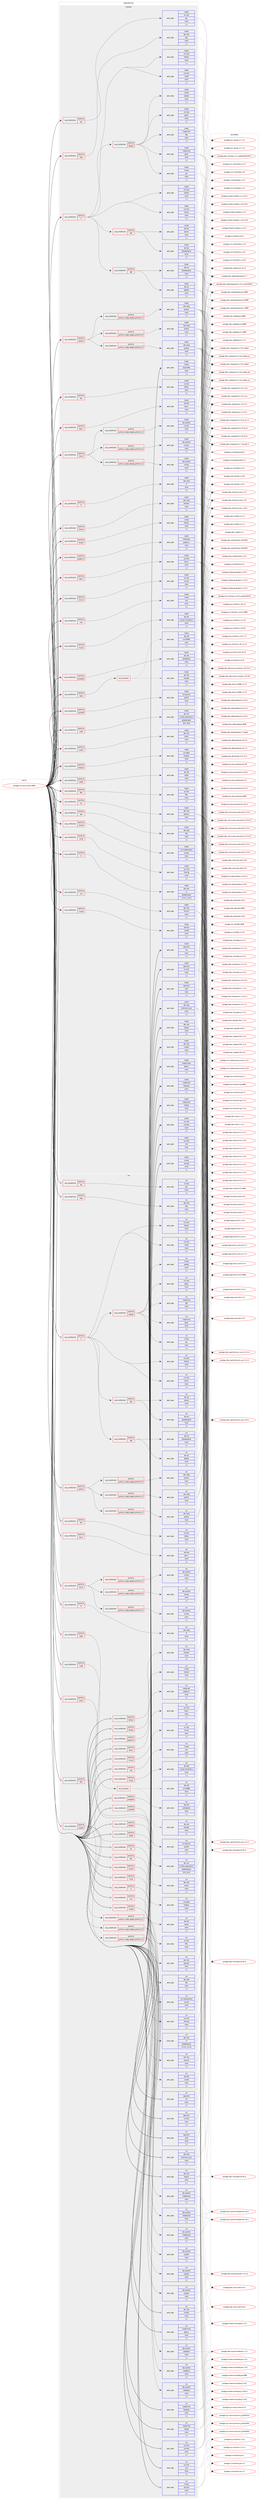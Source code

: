 digraph prolog {

# *************
# Graph options
# *************

newrank=true;
concentrate=true;
compound=true;
graph [rankdir=LR,fontname=Helvetica,fontsize=10,ranksep=1.5];#, ranksep=2.5, nodesep=0.2];
edge  [arrowhead=vee];
node  [fontname=Helvetica,fontsize=10];

# **********
# The ebuild
# **********

subgraph cluster_leftcol {
color=gray;
label=<<i>ebuild</i>>;
id [label="portage://sci-physics/root-9999", color=red, width=4, href="../sci-physics/root-9999.svg"];
}

# ****************
# The dependencies
# ****************

subgraph cluster_midcol {
color=gray;
label=<<i>dependencies</i>>;
subgraph cluster_compile {
fillcolor="#eeeeee";
style=filled;
label=<<i>compile</i>>;
subgraph cond109331 {
dependency411744 [label=<<TABLE BORDER="0" CELLBORDER="1" CELLSPACING="0" CELLPADDING="4"><TR><TD ROWSPAN="3" CELLPADDING="10">use_conditional</TD></TR><TR><TD>positive</TD></TR><TR><TD>R</TD></TR></TABLE>>, shape=none, color=red];
subgraph pack299511 {
dependency411745 [label=<<TABLE BORDER="0" CELLBORDER="1" CELLSPACING="0" CELLPADDING="4" WIDTH="220"><TR><TD ROWSPAN="6" CELLPADDING="30">pack_dep</TD></TR><TR><TD WIDTH="110">install</TD></TR><TR><TD>dev-lang</TD></TR><TR><TD>R</TD></TR><TR><TD>none</TD></TR><TR><TD>[,,]</TD></TR></TABLE>>, shape=none, color=blue];
}
dependency411744:e -> dependency411745:w [weight=20,style="dashed",arrowhead="vee"];
}
id:e -> dependency411744:w [weight=20,style="solid",arrowhead="vee"];
subgraph cond109332 {
dependency411746 [label=<<TABLE BORDER="0" CELLBORDER="1" CELLSPACING="0" CELLPADDING="4"><TR><TD ROWSPAN="3" CELLPADDING="10">use_conditional</TD></TR><TR><TD>positive</TD></TR><TR><TD>X</TD></TR></TABLE>>, shape=none, color=red];
subgraph pack299512 {
dependency411747 [label=<<TABLE BORDER="0" CELLBORDER="1" CELLSPACING="0" CELLPADDING="4" WIDTH="220"><TR><TD ROWSPAN="6" CELLPADDING="30">pack_dep</TD></TR><TR><TD WIDTH="110">install</TD></TR><TR><TD>x11-libs</TD></TR><TR><TD>libX11</TD></TR><TR><TD>none</TD></TR><TR><TD>[,,]</TD></TR></TABLE>>, shape=none, color=blue];
}
dependency411746:e -> dependency411747:w [weight=20,style="dashed",arrowhead="vee"];
subgraph pack299513 {
dependency411748 [label=<<TABLE BORDER="0" CELLBORDER="1" CELLSPACING="0" CELLPADDING="4" WIDTH="220"><TR><TD ROWSPAN="6" CELLPADDING="30">pack_dep</TD></TR><TR><TD WIDTH="110">install</TD></TR><TR><TD>x11-libs</TD></TR><TR><TD>libXext</TD></TR><TR><TD>none</TD></TR><TR><TD>[,,]</TD></TR></TABLE>>, shape=none, color=blue];
}
dependency411746:e -> dependency411748:w [weight=20,style="dashed",arrowhead="vee"];
subgraph pack299514 {
dependency411749 [label=<<TABLE BORDER="0" CELLBORDER="1" CELLSPACING="0" CELLPADDING="4" WIDTH="220"><TR><TD ROWSPAN="6" CELLPADDING="30">pack_dep</TD></TR><TR><TD WIDTH="110">install</TD></TR><TR><TD>x11-libs</TD></TR><TR><TD>libXft</TD></TR><TR><TD>none</TD></TR><TR><TD>[,,]</TD></TR></TABLE>>, shape=none, color=blue];
}
dependency411746:e -> dependency411749:w [weight=20,style="dashed",arrowhead="vee"];
subgraph pack299515 {
dependency411750 [label=<<TABLE BORDER="0" CELLBORDER="1" CELLSPACING="0" CELLPADDING="4" WIDTH="220"><TR><TD ROWSPAN="6" CELLPADDING="30">pack_dep</TD></TR><TR><TD WIDTH="110">install</TD></TR><TR><TD>x11-libs</TD></TR><TR><TD>libXpm</TD></TR><TR><TD>none</TD></TR><TR><TD>[,,]</TD></TR></TABLE>>, shape=none, color=blue];
}
dependency411746:e -> dependency411750:w [weight=20,style="dashed",arrowhead="vee"];
subgraph cond109333 {
dependency411751 [label=<<TABLE BORDER="0" CELLBORDER="1" CELLSPACING="0" CELLPADDING="4"><TR><TD ROWSPAN="3" CELLPADDING="10">use_conditional</TD></TR><TR><TD>positive</TD></TR><TR><TD>opengl</TD></TR></TABLE>>, shape=none, color=red];
subgraph pack299516 {
dependency411752 [label=<<TABLE BORDER="0" CELLBORDER="1" CELLSPACING="0" CELLPADDING="4" WIDTH="220"><TR><TD ROWSPAN="6" CELLPADDING="30">pack_dep</TD></TR><TR><TD WIDTH="110">install</TD></TR><TR><TD>media-libs</TD></TR><TR><TD>ftgl</TD></TR><TR><TD>none</TD></TR><TR><TD>[,,]</TD></TR></TABLE>>, shape=none, color=blue];
}
dependency411751:e -> dependency411752:w [weight=20,style="dashed",arrowhead="vee"];
subgraph pack299517 {
dependency411753 [label=<<TABLE BORDER="0" CELLBORDER="1" CELLSPACING="0" CELLPADDING="4" WIDTH="220"><TR><TD ROWSPAN="6" CELLPADDING="30">pack_dep</TD></TR><TR><TD WIDTH="110">install</TD></TR><TR><TD>media-libs</TD></TR><TR><TD>glew</TD></TR><TR><TD>none</TD></TR><TR><TD>[,,]</TD></TR></TABLE>>, shape=none, color=blue];
}
dependency411751:e -> dependency411753:w [weight=20,style="dashed",arrowhead="vee"];
subgraph pack299518 {
dependency411754 [label=<<TABLE BORDER="0" CELLBORDER="1" CELLSPACING="0" CELLPADDING="4" WIDTH="220"><TR><TD ROWSPAN="6" CELLPADDING="30">pack_dep</TD></TR><TR><TD WIDTH="110">install</TD></TR><TR><TD>virtual</TD></TR><TR><TD>opengl</TD></TR><TR><TD>none</TD></TR><TR><TD>[,,]</TD></TR></TABLE>>, shape=none, color=blue];
}
dependency411751:e -> dependency411754:w [weight=20,style="dashed",arrowhead="vee"];
subgraph pack299519 {
dependency411755 [label=<<TABLE BORDER="0" CELLBORDER="1" CELLSPACING="0" CELLPADDING="4" WIDTH="220"><TR><TD ROWSPAN="6" CELLPADDING="30">pack_dep</TD></TR><TR><TD WIDTH="110">install</TD></TR><TR><TD>virtual</TD></TR><TR><TD>glu</TD></TR><TR><TD>none</TD></TR><TR><TD>[,,]</TD></TR></TABLE>>, shape=none, color=blue];
}
dependency411751:e -> dependency411755:w [weight=20,style="dashed",arrowhead="vee"];
subgraph pack299520 {
dependency411756 [label=<<TABLE BORDER="0" CELLBORDER="1" CELLSPACING="0" CELLPADDING="4" WIDTH="220"><TR><TD ROWSPAN="6" CELLPADDING="30">pack_dep</TD></TR><TR><TD WIDTH="110">install</TD></TR><TR><TD>x11-libs</TD></TR><TR><TD>gl2ps</TD></TR><TR><TD>none</TD></TR><TR><TD>[,,]</TD></TR></TABLE>>, shape=none, color=blue];
}
dependency411751:e -> dependency411756:w [weight=20,style="dashed",arrowhead="vee"];
}
dependency411746:e -> dependency411751:w [weight=20,style="dashed",arrowhead="vee"];
subgraph cond109334 {
dependency411757 [label=<<TABLE BORDER="0" CELLBORDER="1" CELLSPACING="0" CELLPADDING="4"><TR><TD ROWSPAN="3" CELLPADDING="10">use_conditional</TD></TR><TR><TD>positive</TD></TR><TR><TD>qt5</TD></TR></TABLE>>, shape=none, color=red];
subgraph pack299521 {
dependency411758 [label=<<TABLE BORDER="0" CELLBORDER="1" CELLSPACING="0" CELLPADDING="4" WIDTH="220"><TR><TD ROWSPAN="6" CELLPADDING="30">pack_dep</TD></TR><TR><TD WIDTH="110">install</TD></TR><TR><TD>dev-qt</TD></TR><TR><TD>qtcore</TD></TR><TR><TD>none</TD></TR><TR><TD>[,,]</TD></TR></TABLE>>, shape=none, color=blue];
}
dependency411757:e -> dependency411758:w [weight=20,style="dashed",arrowhead="vee"];
subgraph pack299522 {
dependency411759 [label=<<TABLE BORDER="0" CELLBORDER="1" CELLSPACING="0" CELLPADDING="4" WIDTH="220"><TR><TD ROWSPAN="6" CELLPADDING="30">pack_dep</TD></TR><TR><TD WIDTH="110">install</TD></TR><TR><TD>dev-qt</TD></TR><TR><TD>qtwebengine</TD></TR><TR><TD>none</TD></TR><TR><TD>[,,]</TD></TR></TABLE>>, shape=none, color=blue];
}
dependency411757:e -> dependency411759:w [weight=20,style="dashed",arrowhead="vee"];
}
dependency411746:e -> dependency411757:w [weight=20,style="dashed",arrowhead="vee"];
subgraph cond109335 {
dependency411760 [label=<<TABLE BORDER="0" CELLBORDER="1" CELLSPACING="0" CELLPADDING="4"><TR><TD ROWSPAN="3" CELLPADDING="10">use_conditional</TD></TR><TR><TD>positive</TD></TR><TR><TD>qt6</TD></TR></TABLE>>, shape=none, color=red];
subgraph pack299523 {
dependency411761 [label=<<TABLE BORDER="0" CELLBORDER="1" CELLSPACING="0" CELLPADDING="4" WIDTH="220"><TR><TD ROWSPAN="6" CELLPADDING="30">pack_dep</TD></TR><TR><TD WIDTH="110">install</TD></TR><TR><TD>dev-qt</TD></TR><TR><TD>qtbase</TD></TR><TR><TD>none</TD></TR><TR><TD>[,,]</TD></TR></TABLE>>, shape=none, color=blue];
}
dependency411760:e -> dependency411761:w [weight=20,style="dashed",arrowhead="vee"];
subgraph pack299524 {
dependency411762 [label=<<TABLE BORDER="0" CELLBORDER="1" CELLSPACING="0" CELLPADDING="4" WIDTH="220"><TR><TD ROWSPAN="6" CELLPADDING="30">pack_dep</TD></TR><TR><TD WIDTH="110">install</TD></TR><TR><TD>dev-qt</TD></TR><TR><TD>qtwebengine</TD></TR><TR><TD>none</TD></TR><TR><TD>[,,]</TD></TR></TABLE>>, shape=none, color=blue];
}
dependency411760:e -> dependency411762:w [weight=20,style="dashed",arrowhead="vee"];
}
dependency411746:e -> dependency411760:w [weight=20,style="dashed",arrowhead="vee"];
}
id:e -> dependency411746:w [weight=20,style="solid",arrowhead="vee"];
subgraph cond109336 {
dependency411763 [label=<<TABLE BORDER="0" CELLBORDER="1" CELLSPACING="0" CELLPADDING="4"><TR><TD ROWSPAN="3" CELLPADDING="10">use_conditional</TD></TR><TR><TD>positive</TD></TR><TR><TD>cuda</TD></TR></TABLE>>, shape=none, color=red];
subgraph pack299525 {
dependency411764 [label=<<TABLE BORDER="0" CELLBORDER="1" CELLSPACING="0" CELLPADDING="4" WIDTH="220"><TR><TD ROWSPAN="6" CELLPADDING="30">pack_dep</TD></TR><TR><TD WIDTH="110">install</TD></TR><TR><TD>dev-util</TD></TR><TR><TD>nvidia-cuda-toolkit</TD></TR><TR><TD>greaterequal</TD></TR><TR><TD>[9.0,,,9.0]</TD></TR></TABLE>>, shape=none, color=blue];
}
dependency411763:e -> dependency411764:w [weight=20,style="dashed",arrowhead="vee"];
}
id:e -> dependency411763:w [weight=20,style="solid",arrowhead="vee"];
subgraph cond109337 {
dependency411765 [label=<<TABLE BORDER="0" CELLBORDER="1" CELLSPACING="0" CELLPADDING="4"><TR><TD ROWSPAN="3" CELLPADDING="10">use_conditional</TD></TR><TR><TD>positive</TD></TR><TR><TD>cudnn</TD></TR></TABLE>>, shape=none, color=red];
subgraph pack299526 {
dependency411766 [label=<<TABLE BORDER="0" CELLBORDER="1" CELLSPACING="0" CELLPADDING="4" WIDTH="220"><TR><TD ROWSPAN="6" CELLPADDING="30">pack_dep</TD></TR><TR><TD WIDTH="110">install</TD></TR><TR><TD>dev-libs</TD></TR><TR><TD>cudnn</TD></TR><TR><TD>none</TD></TR><TR><TD>[,,]</TD></TR></TABLE>>, shape=none, color=blue];
}
dependency411765:e -> dependency411766:w [weight=20,style="dashed",arrowhead="vee"];
}
id:e -> dependency411765:w [weight=20,style="solid",arrowhead="vee"];
subgraph cond109338 {
dependency411767 [label=<<TABLE BORDER="0" CELLBORDER="1" CELLSPACING="0" CELLPADDING="4"><TR><TD ROWSPAN="3" CELLPADDING="10">use_conditional</TD></TR><TR><TD>positive</TD></TR><TR><TD>davix</TD></TR></TABLE>>, shape=none, color=red];
subgraph pack299527 {
dependency411768 [label=<<TABLE BORDER="0" CELLBORDER="1" CELLSPACING="0" CELLPADDING="4" WIDTH="220"><TR><TD ROWSPAN="6" CELLPADDING="30">pack_dep</TD></TR><TR><TD WIDTH="110">install</TD></TR><TR><TD>net-libs</TD></TR><TR><TD>davix</TD></TR><TR><TD>none</TD></TR><TR><TD>[,,]</TD></TR></TABLE>>, shape=none, color=blue];
}
dependency411767:e -> dependency411768:w [weight=20,style="dashed",arrowhead="vee"];
}
id:e -> dependency411767:w [weight=20,style="solid",arrowhead="vee"];
subgraph cond109339 {
dependency411769 [label=<<TABLE BORDER="0" CELLBORDER="1" CELLSPACING="0" CELLPADDING="4"><TR><TD ROWSPAN="3" CELLPADDING="10">use_conditional</TD></TR><TR><TD>positive</TD></TR><TR><TD>fftw</TD></TR></TABLE>>, shape=none, color=red];
subgraph pack299528 {
dependency411770 [label=<<TABLE BORDER="0" CELLBORDER="1" CELLSPACING="0" CELLPADDING="4" WIDTH="220"><TR><TD ROWSPAN="6" CELLPADDING="30">pack_dep</TD></TR><TR><TD WIDTH="110">install</TD></TR><TR><TD>sci-libs</TD></TR><TR><TD>fftw</TD></TR><TR><TD>none</TD></TR><TR><TD>[,,]</TD></TR></TABLE>>, shape=none, color=blue];
}
dependency411769:e -> dependency411770:w [weight=20,style="dashed",arrowhead="vee"];
}
id:e -> dependency411769:w [weight=20,style="solid",arrowhead="vee"];
subgraph cond109340 {
dependency411771 [label=<<TABLE BORDER="0" CELLBORDER="1" CELLSPACING="0" CELLPADDING="4"><TR><TD ROWSPAN="3" CELLPADDING="10">use_conditional</TD></TR><TR><TD>positive</TD></TR><TR><TD>fits</TD></TR></TABLE>>, shape=none, color=red];
subgraph pack299529 {
dependency411772 [label=<<TABLE BORDER="0" CELLBORDER="1" CELLSPACING="0" CELLPADDING="4" WIDTH="220"><TR><TD ROWSPAN="6" CELLPADDING="30">pack_dep</TD></TR><TR><TD WIDTH="110">install</TD></TR><TR><TD>sci-libs</TD></TR><TR><TD>cfitsio</TD></TR><TR><TD>none</TD></TR><TR><TD>[,,]</TD></TR></TABLE>>, shape=none, color=blue];
}
dependency411771:e -> dependency411772:w [weight=20,style="dashed",arrowhead="vee"];
}
id:e -> dependency411771:w [weight=20,style="solid",arrowhead="vee"];
subgraph cond109341 {
dependency411773 [label=<<TABLE BORDER="0" CELLBORDER="1" CELLSPACING="0" CELLPADDING="4"><TR><TD ROWSPAN="3" CELLPADDING="10">use_conditional</TD></TR><TR><TD>positive</TD></TR><TR><TD>fortran</TD></TR></TABLE>>, shape=none, color=red];
subgraph pack299530 {
dependency411774 [label=<<TABLE BORDER="0" CELLBORDER="1" CELLSPACING="0" CELLPADDING="4" WIDTH="220"><TR><TD ROWSPAN="6" CELLPADDING="30">pack_dep</TD></TR><TR><TD WIDTH="110">install</TD></TR><TR><TD>dev-lang</TD></TR><TR><TD>cfortran</TD></TR><TR><TD>none</TD></TR><TR><TD>[,,]</TD></TR></TABLE>>, shape=none, color=blue];
}
dependency411773:e -> dependency411774:w [weight=20,style="dashed",arrowhead="vee"];
}
id:e -> dependency411773:w [weight=20,style="solid",arrowhead="vee"];
subgraph cond109342 {
dependency411775 [label=<<TABLE BORDER="0" CELLBORDER="1" CELLSPACING="0" CELLPADDING="4"><TR><TD ROWSPAN="3" CELLPADDING="10">use_conditional</TD></TR><TR><TD>positive</TD></TR><TR><TD>fortran</TD></TR></TABLE>>, shape=none, color=red];
subgraph pack299531 {
dependency411776 [label=<<TABLE BORDER="0" CELLBORDER="1" CELLSPACING="0" CELLPADDING="4" WIDTH="220"><TR><TD ROWSPAN="6" CELLPADDING="30">pack_dep</TD></TR><TR><TD WIDTH="110">install</TD></TR><TR><TD>virtual</TD></TR><TR><TD>fortran</TD></TR><TR><TD>none</TD></TR><TR><TD>[,,]</TD></TR></TABLE>>, shape=none, color=blue];
}
dependency411775:e -> dependency411776:w [weight=20,style="dashed",arrowhead="vee"];
}
id:e -> dependency411775:w [weight=20,style="solid",arrowhead="vee"];
subgraph cond109343 {
dependency411777 [label=<<TABLE BORDER="0" CELLBORDER="1" CELLSPACING="0" CELLPADDING="4"><TR><TD ROWSPAN="3" CELLPADDING="10">use_conditional</TD></TR><TR><TD>positive</TD></TR><TR><TD>graphviz</TD></TR></TABLE>>, shape=none, color=red];
subgraph pack299532 {
dependency411778 [label=<<TABLE BORDER="0" CELLBORDER="1" CELLSPACING="0" CELLPADDING="4" WIDTH="220"><TR><TD ROWSPAN="6" CELLPADDING="30">pack_dep</TD></TR><TR><TD WIDTH="110">install</TD></TR><TR><TD>media-gfx</TD></TR><TR><TD>graphviz</TD></TR><TR><TD>none</TD></TR><TR><TD>[,,]</TD></TR></TABLE>>, shape=none, color=blue];
}
dependency411777:e -> dependency411778:w [weight=20,style="dashed",arrowhead="vee"];
}
id:e -> dependency411777:w [weight=20,style="solid",arrowhead="vee"];
subgraph cond109344 {
dependency411779 [label=<<TABLE BORDER="0" CELLBORDER="1" CELLSPACING="0" CELLPADDING="4"><TR><TD ROWSPAN="3" CELLPADDING="10">use_conditional</TD></TR><TR><TD>positive</TD></TR><TR><TD>gsl</TD></TR></TABLE>>, shape=none, color=red];
subgraph pack299533 {
dependency411780 [label=<<TABLE BORDER="0" CELLBORDER="1" CELLSPACING="0" CELLPADDING="4" WIDTH="220"><TR><TD ROWSPAN="6" CELLPADDING="30">pack_dep</TD></TR><TR><TD WIDTH="110">install</TD></TR><TR><TD>sci-libs</TD></TR><TR><TD>gsl</TD></TR><TR><TD>none</TD></TR><TR><TD>[,,]</TD></TR></TABLE>>, shape=none, color=blue];
}
dependency411779:e -> dependency411780:w [weight=20,style="dashed",arrowhead="vee"];
}
id:e -> dependency411779:w [weight=20,style="solid",arrowhead="vee"];
subgraph cond109345 {
dependency411781 [label=<<TABLE BORDER="0" CELLBORDER="1" CELLSPACING="0" CELLPADDING="4"><TR><TD ROWSPAN="3" CELLPADDING="10">use_conditional</TD></TR><TR><TD>positive</TD></TR><TR><TD>http</TD></TR></TABLE>>, shape=none, color=red];
subgraph pack299534 {
dependency411782 [label=<<TABLE BORDER="0" CELLBORDER="1" CELLSPACING="0" CELLPADDING="4" WIDTH="220"><TR><TD ROWSPAN="6" CELLPADDING="30">pack_dep</TD></TR><TR><TD WIDTH="110">install</TD></TR><TR><TD>dev-libs</TD></TR><TR><TD>fcgi</TD></TR><TR><TD>none</TD></TR><TR><TD>[,,]</TD></TR></TABLE>>, shape=none, color=blue];
}
dependency411781:e -> dependency411782:w [weight=20,style="dashed",arrowhead="vee"];
}
id:e -> dependency411781:w [weight=20,style="solid",arrowhead="vee"];
subgraph cond109346 {
dependency411783 [label=<<TABLE BORDER="0" CELLBORDER="1" CELLSPACING="0" CELLPADDING="4"><TR><TD ROWSPAN="3" CELLPADDING="10">use_conditional</TD></TR><TR><TD>positive</TD></TR><TR><TD>libcxx</TD></TR></TABLE>>, shape=none, color=red];
subgraph pack299535 {
dependency411784 [label=<<TABLE BORDER="0" CELLBORDER="1" CELLSPACING="0" CELLPADDING="4" WIDTH="220"><TR><TD ROWSPAN="6" CELLPADDING="30">pack_dep</TD></TR><TR><TD WIDTH="110">install</TD></TR><TR><TD>sys-libs</TD></TR><TR><TD>libcxx</TD></TR><TR><TD>none</TD></TR><TR><TD>[,,]</TD></TR></TABLE>>, shape=none, color=blue];
}
dependency411783:e -> dependency411784:w [weight=20,style="dashed",arrowhead="vee"];
}
id:e -> dependency411783:w [weight=20,style="solid",arrowhead="vee"];
subgraph cond109347 {
dependency411785 [label=<<TABLE BORDER="0" CELLBORDER="1" CELLSPACING="0" CELLPADDING="4"><TR><TD ROWSPAN="3" CELLPADDING="10">use_conditional</TD></TR><TR><TD>positive</TD></TR><TR><TD>minuit</TD></TR></TABLE>>, shape=none, color=red];
subgraph pack299536 {
dependency411786 [label=<<TABLE BORDER="0" CELLBORDER="1" CELLSPACING="0" CELLPADDING="4" WIDTH="220"><TR><TD ROWSPAN="6" CELLPADDING="30">pack_dep</TD></TR><TR><TD WIDTH="110">install</TD></TR><TR><TD>sci-libs</TD></TR><TR><TD>minuit</TD></TR><TR><TD>none</TD></TR><TR><TD>[,,]</TD></TR></TABLE>>, shape=none, color=blue];
}
dependency411785:e -> dependency411786:w [weight=20,style="dashed",arrowhead="vee"];
}
id:e -> dependency411785:w [weight=20,style="solid",arrowhead="vee"];
subgraph cond109348 {
dependency411787 [label=<<TABLE BORDER="0" CELLBORDER="1" CELLSPACING="0" CELLPADDING="4"><TR><TD ROWSPAN="3" CELLPADDING="10">use_conditional</TD></TR><TR><TD>positive</TD></TR><TR><TD>mpi</TD></TR></TABLE>>, shape=none, color=red];
subgraph pack299537 {
dependency411788 [label=<<TABLE BORDER="0" CELLBORDER="1" CELLSPACING="0" CELLPADDING="4" WIDTH="220"><TR><TD ROWSPAN="6" CELLPADDING="30">pack_dep</TD></TR><TR><TD WIDTH="110">install</TD></TR><TR><TD>virtual</TD></TR><TR><TD>mpi</TD></TR><TR><TD>none</TD></TR><TR><TD>[,,]</TD></TR></TABLE>>, shape=none, color=blue];
}
dependency411787:e -> dependency411788:w [weight=20,style="dashed",arrowhead="vee"];
}
id:e -> dependency411787:w [weight=20,style="solid",arrowhead="vee"];
subgraph cond109349 {
dependency411789 [label=<<TABLE BORDER="0" CELLBORDER="1" CELLSPACING="0" CELLPADDING="4"><TR><TD ROWSPAN="3" CELLPADDING="10">use_conditional</TD></TR><TR><TD>positive</TD></TR><TR><TD>mysql</TD></TR></TABLE>>, shape=none, color=red];
subgraph pack299538 {
dependency411790 [label=<<TABLE BORDER="0" CELLBORDER="1" CELLSPACING="0" CELLPADDING="4" WIDTH="220"><TR><TD ROWSPAN="6" CELLPADDING="30">pack_dep</TD></TR><TR><TD WIDTH="110">install</TD></TR><TR><TD>dev-db</TD></TR><TR><TD>mysql-connector-c</TD></TR><TR><TD>none</TD></TR><TR><TD>[,,]</TD></TR></TABLE>>, shape=none, color=blue];
}
dependency411789:e -> dependency411790:w [weight=20,style="dashed",arrowhead="vee"];
}
id:e -> dependency411789:w [weight=20,style="solid",arrowhead="vee"];
subgraph cond109350 {
dependency411791 [label=<<TABLE BORDER="0" CELLBORDER="1" CELLSPACING="0" CELLPADDING="4"><TR><TD ROWSPAN="3" CELLPADDING="10">use_conditional</TD></TR><TR><TD>positive</TD></TR><TR><TD>odbc</TD></TR></TABLE>>, shape=none, color=red];
subgraph any2679 {
dependency411792 [label=<<TABLE BORDER="0" CELLBORDER="1" CELLSPACING="0" CELLPADDING="4"><TR><TD CELLPADDING="10">any_of_group</TD></TR></TABLE>>, shape=none, color=red];subgraph pack299539 {
dependency411793 [label=<<TABLE BORDER="0" CELLBORDER="1" CELLSPACING="0" CELLPADDING="4" WIDTH="220"><TR><TD ROWSPAN="6" CELLPADDING="30">pack_dep</TD></TR><TR><TD WIDTH="110">install</TD></TR><TR><TD>dev-db</TD></TR><TR><TD>libiodbc</TD></TR><TR><TD>none</TD></TR><TR><TD>[,,]</TD></TR></TABLE>>, shape=none, color=blue];
}
dependency411792:e -> dependency411793:w [weight=20,style="dotted",arrowhead="oinv"];
subgraph pack299540 {
dependency411794 [label=<<TABLE BORDER="0" CELLBORDER="1" CELLSPACING="0" CELLPADDING="4" WIDTH="220"><TR><TD ROWSPAN="6" CELLPADDING="30">pack_dep</TD></TR><TR><TD WIDTH="110">install</TD></TR><TR><TD>dev-db</TD></TR><TR><TD>unixODBC</TD></TR><TR><TD>none</TD></TR><TR><TD>[,,]</TD></TR></TABLE>>, shape=none, color=blue];
}
dependency411792:e -> dependency411794:w [weight=20,style="dotted",arrowhead="oinv"];
}
dependency411791:e -> dependency411792:w [weight=20,style="dashed",arrowhead="vee"];
}
id:e -> dependency411791:w [weight=20,style="solid",arrowhead="vee"];
subgraph cond109351 {
dependency411795 [label=<<TABLE BORDER="0" CELLBORDER="1" CELLSPACING="0" CELLPADDING="4"><TR><TD ROWSPAN="3" CELLPADDING="10">use_conditional</TD></TR><TR><TD>positive</TD></TR><TR><TD>postgres</TD></TR></TABLE>>, shape=none, color=red];
subgraph pack299541 {
dependency411796 [label=<<TABLE BORDER="0" CELLBORDER="1" CELLSPACING="0" CELLPADDING="4" WIDTH="220"><TR><TD ROWSPAN="6" CELLPADDING="30">pack_dep</TD></TR><TR><TD WIDTH="110">install</TD></TR><TR><TD>dev-db</TD></TR><TR><TD>postgresql</TD></TR><TR><TD>none</TD></TR><TR><TD>[,,]</TD></TR></TABLE>>, shape=none, color=blue];
}
dependency411795:e -> dependency411796:w [weight=20,style="dashed",arrowhead="vee"];
}
id:e -> dependency411795:w [weight=20,style="solid",arrowhead="vee"];
subgraph cond109352 {
dependency411797 [label=<<TABLE BORDER="0" CELLBORDER="1" CELLSPACING="0" CELLPADDING="4"><TR><TD ROWSPAN="3" CELLPADDING="10">use_conditional</TD></TR><TR><TD>positive</TD></TR><TR><TD>pythia8</TD></TR></TABLE>>, shape=none, color=red];
subgraph pack299542 {
dependency411798 [label=<<TABLE BORDER="0" CELLBORDER="1" CELLSPACING="0" CELLPADDING="4" WIDTH="220"><TR><TD ROWSPAN="6" CELLPADDING="30">pack_dep</TD></TR><TR><TD WIDTH="110">install</TD></TR><TR><TD>sci-physics</TD></TR><TR><TD>pythia</TD></TR><TR><TD>none</TD></TR><TR><TD>[,,]</TD></TR></TABLE>>, shape=none, color=blue];
}
dependency411797:e -> dependency411798:w [weight=20,style="dashed",arrowhead="vee"];
}
id:e -> dependency411797:w [weight=20,style="solid",arrowhead="vee"];
subgraph cond109353 {
dependency411799 [label=<<TABLE BORDER="0" CELLBORDER="1" CELLSPACING="0" CELLPADDING="4"><TR><TD ROWSPAN="3" CELLPADDING="10">use_conditional</TD></TR><TR><TD>positive</TD></TR><TR><TD>python</TD></TR></TABLE>>, shape=none, color=red];
subgraph cond109354 {
dependency411800 [label=<<TABLE BORDER="0" CELLBORDER="1" CELLSPACING="0" CELLPADDING="4"><TR><TD ROWSPAN="3" CELLPADDING="10">use_conditional</TD></TR><TR><TD>positive</TD></TR><TR><TD>python_single_target_python3_10</TD></TR></TABLE>>, shape=none, color=red];
subgraph pack299543 {
dependency411801 [label=<<TABLE BORDER="0" CELLBORDER="1" CELLSPACING="0" CELLPADDING="4" WIDTH="220"><TR><TD ROWSPAN="6" CELLPADDING="30">pack_dep</TD></TR><TR><TD WIDTH="110">install</TD></TR><TR><TD>dev-lang</TD></TR><TR><TD>python</TD></TR><TR><TD>none</TD></TR><TR><TD>[,,]</TD></TR></TABLE>>, shape=none, color=blue];
}
dependency411800:e -> dependency411801:w [weight=20,style="dashed",arrowhead="vee"];
}
dependency411799:e -> dependency411800:w [weight=20,style="dashed",arrowhead="vee"];
subgraph cond109355 {
dependency411802 [label=<<TABLE BORDER="0" CELLBORDER="1" CELLSPACING="0" CELLPADDING="4"><TR><TD ROWSPAN="3" CELLPADDING="10">use_conditional</TD></TR><TR><TD>positive</TD></TR><TR><TD>python_single_target_python3_11</TD></TR></TABLE>>, shape=none, color=red];
subgraph pack299544 {
dependency411803 [label=<<TABLE BORDER="0" CELLBORDER="1" CELLSPACING="0" CELLPADDING="4" WIDTH="220"><TR><TD ROWSPAN="6" CELLPADDING="30">pack_dep</TD></TR><TR><TD WIDTH="110">install</TD></TR><TR><TD>dev-lang</TD></TR><TR><TD>python</TD></TR><TR><TD>none</TD></TR><TR><TD>[,,]</TD></TR></TABLE>>, shape=none, color=blue];
}
dependency411802:e -> dependency411803:w [weight=20,style="dashed",arrowhead="vee"];
}
dependency411799:e -> dependency411802:w [weight=20,style="dashed",arrowhead="vee"];
subgraph cond109356 {
dependency411804 [label=<<TABLE BORDER="0" CELLBORDER="1" CELLSPACING="0" CELLPADDING="4"><TR><TD ROWSPAN="3" CELLPADDING="10">use_conditional</TD></TR><TR><TD>positive</TD></TR><TR><TD>python_single_target_python3_12</TD></TR></TABLE>>, shape=none, color=red];
subgraph pack299545 {
dependency411805 [label=<<TABLE BORDER="0" CELLBORDER="1" CELLSPACING="0" CELLPADDING="4" WIDTH="220"><TR><TD ROWSPAN="6" CELLPADDING="30">pack_dep</TD></TR><TR><TD WIDTH="110">install</TD></TR><TR><TD>dev-lang</TD></TR><TR><TD>python</TD></TR><TR><TD>none</TD></TR><TR><TD>[,,]</TD></TR></TABLE>>, shape=none, color=blue];
}
dependency411804:e -> dependency411805:w [weight=20,style="dashed",arrowhead="vee"];
}
dependency411799:e -> dependency411804:w [weight=20,style="dashed",arrowhead="vee"];
}
id:e -> dependency411799:w [weight=20,style="solid",arrowhead="vee"];
subgraph cond109357 {
dependency411806 [label=<<TABLE BORDER="0" CELLBORDER="1" CELLSPACING="0" CELLPADDING="4"><TR><TD ROWSPAN="3" CELLPADDING="10">use_conditional</TD></TR><TR><TD>positive</TD></TR><TR><TD>shadow</TD></TR></TABLE>>, shape=none, color=red];
subgraph pack299546 {
dependency411807 [label=<<TABLE BORDER="0" CELLBORDER="1" CELLSPACING="0" CELLPADDING="4" WIDTH="220"><TR><TD ROWSPAN="6" CELLPADDING="30">pack_dep</TD></TR><TR><TD WIDTH="110">install</TD></TR><TR><TD>sys-apps</TD></TR><TR><TD>shadow</TD></TR><TR><TD>none</TD></TR><TR><TD>[,,]</TD></TR></TABLE>>, shape=none, color=blue];
}
dependency411806:e -> dependency411807:w [weight=20,style="dashed",arrowhead="vee"];
}
id:e -> dependency411806:w [weight=20,style="solid",arrowhead="vee"];
subgraph cond109358 {
dependency411808 [label=<<TABLE BORDER="0" CELLBORDER="1" CELLSPACING="0" CELLPADDING="4"><TR><TD ROWSPAN="3" CELLPADDING="10">use_conditional</TD></TR><TR><TD>positive</TD></TR><TR><TD>sqlite</TD></TR></TABLE>>, shape=none, color=red];
subgraph pack299547 {
dependency411809 [label=<<TABLE BORDER="0" CELLBORDER="1" CELLSPACING="0" CELLPADDING="4" WIDTH="220"><TR><TD ROWSPAN="6" CELLPADDING="30">pack_dep</TD></TR><TR><TD WIDTH="110">install</TD></TR><TR><TD>dev-db</TD></TR><TR><TD>sqlite</TD></TR><TR><TD>none</TD></TR><TR><TD>[,,]</TD></TR></TABLE>>, shape=none, color=blue];
}
dependency411808:e -> dependency411809:w [weight=20,style="dashed",arrowhead="vee"];
}
id:e -> dependency411808:w [weight=20,style="solid",arrowhead="vee"];
subgraph cond109359 {
dependency411810 [label=<<TABLE BORDER="0" CELLBORDER="1" CELLSPACING="0" CELLPADDING="4"><TR><TD ROWSPAN="3" CELLPADDING="10">use_conditional</TD></TR><TR><TD>positive</TD></TR><TR><TD>ssl</TD></TR></TABLE>>, shape=none, color=red];
subgraph pack299548 {
dependency411811 [label=<<TABLE BORDER="0" CELLBORDER="1" CELLSPACING="0" CELLPADDING="4" WIDTH="220"><TR><TD ROWSPAN="6" CELLPADDING="30">pack_dep</TD></TR><TR><TD WIDTH="110">install</TD></TR><TR><TD>dev-libs</TD></TR><TR><TD>openssl</TD></TR><TR><TD>none</TD></TR><TR><TD>[,,]</TD></TR></TABLE>>, shape=none, color=blue];
}
dependency411810:e -> dependency411811:w [weight=20,style="dashed",arrowhead="vee"];
}
id:e -> dependency411810:w [weight=20,style="solid",arrowhead="vee"];
subgraph cond109360 {
dependency411812 [label=<<TABLE BORDER="0" CELLBORDER="1" CELLSPACING="0" CELLPADDING="4"><TR><TD ROWSPAN="3" CELLPADDING="10">use_conditional</TD></TR><TR><TD>positive</TD></TR><TR><TD>tbb</TD></TR></TABLE>>, shape=none, color=red];
subgraph pack299549 {
dependency411813 [label=<<TABLE BORDER="0" CELLBORDER="1" CELLSPACING="0" CELLPADDING="4" WIDTH="220"><TR><TD ROWSPAN="6" CELLPADDING="30">pack_dep</TD></TR><TR><TD WIDTH="110">install</TD></TR><TR><TD>dev-cpp</TD></TR><TR><TD>tbb</TD></TR><TR><TD>none</TD></TR><TR><TD>[,,]</TD></TR></TABLE>>, shape=none, color=blue];
}
dependency411812:e -> dependency411813:w [weight=20,style="dashed",arrowhead="vee"];
}
id:e -> dependency411812:w [weight=20,style="solid",arrowhead="vee"];
subgraph cond109361 {
dependency411814 [label=<<TABLE BORDER="0" CELLBORDER="1" CELLSPACING="0" CELLPADDING="4"><TR><TD ROWSPAN="3" CELLPADDING="10">use_conditional</TD></TR><TR><TD>positive</TD></TR><TR><TD>tmva</TD></TR></TABLE>>, shape=none, color=red];
subgraph cond109362 {
dependency411815 [label=<<TABLE BORDER="0" CELLBORDER="1" CELLSPACING="0" CELLPADDING="4"><TR><TD ROWSPAN="3" CELLPADDING="10">use_conditional</TD></TR><TR><TD>positive</TD></TR><TR><TD>python_single_target_python3_10</TD></TR></TABLE>>, shape=none, color=red];
subgraph pack299550 {
dependency411816 [label=<<TABLE BORDER="0" CELLBORDER="1" CELLSPACING="0" CELLPADDING="4" WIDTH="220"><TR><TD ROWSPAN="6" CELLPADDING="30">pack_dep</TD></TR><TR><TD WIDTH="110">install</TD></TR><TR><TD>dev-python</TD></TR><TR><TD>numpy</TD></TR><TR><TD>none</TD></TR><TR><TD>[,,]</TD></TR></TABLE>>, shape=none, color=blue];
}
dependency411815:e -> dependency411816:w [weight=20,style="dashed",arrowhead="vee"];
}
dependency411814:e -> dependency411815:w [weight=20,style="dashed",arrowhead="vee"];
subgraph cond109363 {
dependency411817 [label=<<TABLE BORDER="0" CELLBORDER="1" CELLSPACING="0" CELLPADDING="4"><TR><TD ROWSPAN="3" CELLPADDING="10">use_conditional</TD></TR><TR><TD>positive</TD></TR><TR><TD>python_single_target_python3_11</TD></TR></TABLE>>, shape=none, color=red];
subgraph pack299551 {
dependency411818 [label=<<TABLE BORDER="0" CELLBORDER="1" CELLSPACING="0" CELLPADDING="4" WIDTH="220"><TR><TD ROWSPAN="6" CELLPADDING="30">pack_dep</TD></TR><TR><TD WIDTH="110">install</TD></TR><TR><TD>dev-python</TD></TR><TR><TD>numpy</TD></TR><TR><TD>none</TD></TR><TR><TD>[,,]</TD></TR></TABLE>>, shape=none, color=blue];
}
dependency411817:e -> dependency411818:w [weight=20,style="dashed",arrowhead="vee"];
}
dependency411814:e -> dependency411817:w [weight=20,style="dashed",arrowhead="vee"];
subgraph cond109364 {
dependency411819 [label=<<TABLE BORDER="0" CELLBORDER="1" CELLSPACING="0" CELLPADDING="4"><TR><TD ROWSPAN="3" CELLPADDING="10">use_conditional</TD></TR><TR><TD>positive</TD></TR><TR><TD>python_single_target_python3_12</TD></TR></TABLE>>, shape=none, color=red];
subgraph pack299552 {
dependency411820 [label=<<TABLE BORDER="0" CELLBORDER="1" CELLSPACING="0" CELLPADDING="4" WIDTH="220"><TR><TD ROWSPAN="6" CELLPADDING="30">pack_dep</TD></TR><TR><TD WIDTH="110">install</TD></TR><TR><TD>dev-python</TD></TR><TR><TD>numpy</TD></TR><TR><TD>none</TD></TR><TR><TD>[,,]</TD></TR></TABLE>>, shape=none, color=blue];
}
dependency411819:e -> dependency411820:w [weight=20,style="dashed",arrowhead="vee"];
}
dependency411814:e -> dependency411819:w [weight=20,style="dashed",arrowhead="vee"];
}
id:e -> dependency411814:w [weight=20,style="solid",arrowhead="vee"];
subgraph cond109365 {
dependency411821 [label=<<TABLE BORDER="0" CELLBORDER="1" CELLSPACING="0" CELLPADDING="4"><TR><TD ROWSPAN="3" CELLPADDING="10">use_conditional</TD></TR><TR><TD>positive</TD></TR><TR><TD>unuran</TD></TR></TABLE>>, shape=none, color=red];
subgraph pack299553 {
dependency411822 [label=<<TABLE BORDER="0" CELLBORDER="1" CELLSPACING="0" CELLPADDING="4" WIDTH="220"><TR><TD ROWSPAN="6" CELLPADDING="30">pack_dep</TD></TR><TR><TD WIDTH="110">install</TD></TR><TR><TD>sci-mathematics</TD></TR><TR><TD>unuran</TD></TR><TR><TD>none</TD></TR><TR><TD>[,,]</TD></TR></TABLE>>, shape=none, color=blue];
}
dependency411821:e -> dependency411822:w [weight=20,style="dashed",arrowhead="vee"];
}
id:e -> dependency411821:w [weight=20,style="solid",arrowhead="vee"];
subgraph cond109366 {
dependency411823 [label=<<TABLE BORDER="0" CELLBORDER="1" CELLSPACING="0" CELLPADDING="4"><TR><TD ROWSPAN="3" CELLPADDING="10">use_conditional</TD></TR><TR><TD>positive</TD></TR><TR><TD>uring</TD></TR></TABLE>>, shape=none, color=red];
subgraph pack299554 {
dependency411824 [label=<<TABLE BORDER="0" CELLBORDER="1" CELLSPACING="0" CELLPADDING="4" WIDTH="220"><TR><TD ROWSPAN="6" CELLPADDING="30">pack_dep</TD></TR><TR><TD WIDTH="110">install</TD></TR><TR><TD>sys-libs</TD></TR><TR><TD>liburing</TD></TR><TR><TD>none</TD></TR><TR><TD>[,,]</TD></TR></TABLE>>, shape=none, color=blue];
}
dependency411823:e -> dependency411824:w [weight=20,style="dashed",arrowhead="vee"];
}
id:e -> dependency411823:w [weight=20,style="solid",arrowhead="vee"];
subgraph cond109367 {
dependency411825 [label=<<TABLE BORDER="0" CELLBORDER="1" CELLSPACING="0" CELLPADDING="4"><TR><TD ROWSPAN="3" CELLPADDING="10">use_conditional</TD></TR><TR><TD>positive</TD></TR><TR><TD>vc</TD></TR></TABLE>>, shape=none, color=red];
subgraph pack299555 {
dependency411826 [label=<<TABLE BORDER="0" CELLBORDER="1" CELLSPACING="0" CELLPADDING="4" WIDTH="220"><TR><TD ROWSPAN="6" CELLPADDING="30">pack_dep</TD></TR><TR><TD WIDTH="110">install</TD></TR><TR><TD>dev-libs</TD></TR><TR><TD>vc</TD></TR><TR><TD>greaterequal</TD></TR><TR><TD>[1.4.4,,,1.4.4]</TD></TR></TABLE>>, shape=none, color=blue];
}
dependency411825:e -> dependency411826:w [weight=20,style="dashed",arrowhead="vee"];
}
id:e -> dependency411825:w [weight=20,style="solid",arrowhead="vee"];
subgraph cond109368 {
dependency411827 [label=<<TABLE BORDER="0" CELLBORDER="1" CELLSPACING="0" CELLPADDING="4"><TR><TD ROWSPAN="3" CELLPADDING="10">use_conditional</TD></TR><TR><TD>positive</TD></TR><TR><TD>xml</TD></TR></TABLE>>, shape=none, color=red];
subgraph pack299556 {
dependency411828 [label=<<TABLE BORDER="0" CELLBORDER="1" CELLSPACING="0" CELLPADDING="4" WIDTH="220"><TR><TD ROWSPAN="6" CELLPADDING="30">pack_dep</TD></TR><TR><TD WIDTH="110">install</TD></TR><TR><TD>dev-libs</TD></TR><TR><TD>libxml2</TD></TR><TR><TD>none</TD></TR><TR><TD>[,,]</TD></TR></TABLE>>, shape=none, color=blue];
}
dependency411827:e -> dependency411828:w [weight=20,style="dashed",arrowhead="vee"];
}
id:e -> dependency411827:w [weight=20,style="solid",arrowhead="vee"];
subgraph cond109369 {
dependency411829 [label=<<TABLE BORDER="0" CELLBORDER="1" CELLSPACING="0" CELLPADDING="4"><TR><TD ROWSPAN="3" CELLPADDING="10">use_conditional</TD></TR><TR><TD>positive</TD></TR><TR><TD>xrootd</TD></TR></TABLE>>, shape=none, color=red];
subgraph pack299557 {
dependency411830 [label=<<TABLE BORDER="0" CELLBORDER="1" CELLSPACING="0" CELLPADDING="4" WIDTH="220"><TR><TD ROWSPAN="6" CELLPADDING="30">pack_dep</TD></TR><TR><TD WIDTH="110">install</TD></TR><TR><TD>net-libs</TD></TR><TR><TD>xrootd</TD></TR><TR><TD>none</TD></TR><TR><TD>[,,]</TD></TR></TABLE>>, shape=none, color=blue];
}
dependency411829:e -> dependency411830:w [weight=20,style="dashed",arrowhead="vee"];
}
id:e -> dependency411829:w [weight=20,style="solid",arrowhead="vee"];
subgraph pack299558 {
dependency411831 [label=<<TABLE BORDER="0" CELLBORDER="1" CELLSPACING="0" CELLPADDING="4" WIDTH="220"><TR><TD ROWSPAN="6" CELLPADDING="30">pack_dep</TD></TR><TR><TD WIDTH="110">install</TD></TR><TR><TD>app-arch</TD></TR><TR><TD>lz4</TD></TR><TR><TD>none</TD></TR><TR><TD>[,,]</TD></TR></TABLE>>, shape=none, color=blue];
}
id:e -> dependency411831:w [weight=20,style="solid",arrowhead="vee"];
subgraph pack299559 {
dependency411832 [label=<<TABLE BORDER="0" CELLBORDER="1" CELLSPACING="0" CELLPADDING="4" WIDTH="220"><TR><TD ROWSPAN="6" CELLPADDING="30">pack_dep</TD></TR><TR><TD WIDTH="110">install</TD></TR><TR><TD>app-arch</TD></TR><TR><TD>xz-utils</TD></TR><TR><TD>none</TD></TR><TR><TD>[,,]</TD></TR></TABLE>>, shape=none, color=blue];
}
id:e -> dependency411832:w [weight=20,style="solid",arrowhead="vee"];
subgraph pack299560 {
dependency411833 [label=<<TABLE BORDER="0" CELLBORDER="1" CELLSPACING="0" CELLPADDING="4" WIDTH="220"><TR><TD ROWSPAN="6" CELLPADDING="30">pack_dep</TD></TR><TR><TD WIDTH="110">install</TD></TR><TR><TD>app-arch</TD></TR><TR><TD>zstd</TD></TR><TR><TD>none</TD></TR><TR><TD>[,,]</TD></TR></TABLE>>, shape=none, color=blue];
}
id:e -> dependency411833:w [weight=20,style="solid",arrowhead="vee"];
subgraph pack299561 {
dependency411834 [label=<<TABLE BORDER="0" CELLBORDER="1" CELLSPACING="0" CELLPADDING="4" WIDTH="220"><TR><TD ROWSPAN="6" CELLPADDING="30">pack_dep</TD></TR><TR><TD WIDTH="110">install</TD></TR><TR><TD>dev-cpp</TD></TR><TR><TD>nlohmann_json</TD></TR><TR><TD>none</TD></TR><TR><TD>[,,]</TD></TR></TABLE>>, shape=none, color=blue];
}
id:e -> dependency411834:w [weight=20,style="solid",arrowhead="vee"];
subgraph pack299562 {
dependency411835 [label=<<TABLE BORDER="0" CELLBORDER="1" CELLSPACING="0" CELLPADDING="4" WIDTH="220"><TR><TD ROWSPAN="6" CELLPADDING="30">pack_dep</TD></TR><TR><TD WIDTH="110">install</TD></TR><TR><TD>dev-libs</TD></TR><TR><TD>libpcre</TD></TR><TR><TD>none</TD></TR><TR><TD>[,,]</TD></TR></TABLE>>, shape=none, color=blue];
}
id:e -> dependency411835:w [weight=20,style="solid",arrowhead="vee"];
subgraph pack299563 {
dependency411836 [label=<<TABLE BORDER="0" CELLBORDER="1" CELLSPACING="0" CELLPADDING="4" WIDTH="220"><TR><TD ROWSPAN="6" CELLPADDING="30">pack_dep</TD></TR><TR><TD WIDTH="110">install</TD></TR><TR><TD>dev-libs</TD></TR><TR><TD>xxhash</TD></TR><TR><TD>none</TD></TR><TR><TD>[,,]</TD></TR></TABLE>>, shape=none, color=blue];
}
id:e -> dependency411836:w [weight=20,style="solid",arrowhead="vee"];
subgraph pack299564 {
dependency411837 [label=<<TABLE BORDER="0" CELLBORDER="1" CELLSPACING="0" CELLPADDING="4" WIDTH="220"><TR><TD ROWSPAN="6" CELLPADDING="30">pack_dep</TD></TR><TR><TD WIDTH="110">install</TD></TR><TR><TD>media-fonts</TD></TR><TR><TD>dejavu</TD></TR><TR><TD>none</TD></TR><TR><TD>[,,]</TD></TR></TABLE>>, shape=none, color=blue];
}
id:e -> dependency411837:w [weight=20,style="solid",arrowhead="vee"];
subgraph pack299565 {
dependency411838 [label=<<TABLE BORDER="0" CELLBORDER="1" CELLSPACING="0" CELLPADDING="4" WIDTH="220"><TR><TD ROWSPAN="6" CELLPADDING="30">pack_dep</TD></TR><TR><TD WIDTH="110">install</TD></TR><TR><TD>media-libs</TD></TR><TR><TD>freetype</TD></TR><TR><TD>none</TD></TR><TR><TD>[,,]</TD></TR></TABLE>>, shape=none, color=blue];
}
id:e -> dependency411838:w [weight=20,style="solid",arrowhead="vee"];
subgraph pack299566 {
dependency411839 [label=<<TABLE BORDER="0" CELLBORDER="1" CELLSPACING="0" CELLPADDING="4" WIDTH="220"><TR><TD ROWSPAN="6" CELLPADDING="30">pack_dep</TD></TR><TR><TD WIDTH="110">install</TD></TR><TR><TD>media-libs</TD></TR><TR><TD>libpng</TD></TR><TR><TD>none</TD></TR><TR><TD>[,,]</TD></TR></TABLE>>, shape=none, color=blue];
}
id:e -> dependency411839:w [weight=20,style="solid",arrowhead="vee"];
subgraph pack299567 {
dependency411840 [label=<<TABLE BORDER="0" CELLBORDER="1" CELLSPACING="0" CELLPADDING="4" WIDTH="220"><TR><TD ROWSPAN="6" CELLPADDING="30">pack_dep</TD></TR><TR><TD WIDTH="110">install</TD></TR><TR><TD>sys-libs</TD></TR><TR><TD>ncurses</TD></TR><TR><TD>none</TD></TR><TR><TD>[,,]</TD></TR></TABLE>>, shape=none, color=blue];
}
id:e -> dependency411840:w [weight=20,style="solid",arrowhead="vee"];
subgraph pack299568 {
dependency411841 [label=<<TABLE BORDER="0" CELLBORDER="1" CELLSPACING="0" CELLPADDING="4" WIDTH="220"><TR><TD ROWSPAN="6" CELLPADDING="30">pack_dep</TD></TR><TR><TD WIDTH="110">install</TD></TR><TR><TD>sys-libs</TD></TR><TR><TD>zlib</TD></TR><TR><TD>none</TD></TR><TR><TD>[,,]</TD></TR></TABLE>>, shape=none, color=blue];
}
id:e -> dependency411841:w [weight=20,style="solid",arrowhead="vee"];
subgraph pack299569 {
dependency411842 [label=<<TABLE BORDER="0" CELLBORDER="1" CELLSPACING="0" CELLPADDING="4" WIDTH="220"><TR><TD ROWSPAN="6" CELLPADDING="30">pack_dep</TD></TR><TR><TD WIDTH="110">install</TD></TR><TR><TD>virtual</TD></TR><TR><TD>libcrypt</TD></TR><TR><TD>none</TD></TR><TR><TD>[,,]</TD></TR></TABLE>>, shape=none, color=blue];
}
id:e -> dependency411842:w [weight=20,style="solid",arrowhead="vee"];
subgraph pack299570 {
dependency411843 [label=<<TABLE BORDER="0" CELLBORDER="1" CELLSPACING="0" CELLPADDING="4" WIDTH="220"><TR><TD ROWSPAN="6" CELLPADDING="30">pack_dep</TD></TR><TR><TD WIDTH="110">install</TD></TR><TR><TD>virtual</TD></TR><TR><TD>pkgconfig</TD></TR><TR><TD>none</TD></TR><TR><TD>[,,]</TD></TR></TABLE>>, shape=none, color=blue];
}
id:e -> dependency411843:w [weight=20,style="solid",arrowhead="vee"];
}
subgraph cluster_compileandrun {
fillcolor="#eeeeee";
style=filled;
label=<<i>compile and run</i>>;
}
subgraph cluster_run {
fillcolor="#eeeeee";
style=filled;
label=<<i>run</i>>;
subgraph cond109370 {
dependency411844 [label=<<TABLE BORDER="0" CELLBORDER="1" CELLSPACING="0" CELLPADDING="4"><TR><TD ROWSPAN="3" CELLPADDING="10">use_conditional</TD></TR><TR><TD>positive</TD></TR><TR><TD>R</TD></TR></TABLE>>, shape=none, color=red];
subgraph pack299571 {
dependency411845 [label=<<TABLE BORDER="0" CELLBORDER="1" CELLSPACING="0" CELLPADDING="4" WIDTH="220"><TR><TD ROWSPAN="6" CELLPADDING="30">pack_dep</TD></TR><TR><TD WIDTH="110">run</TD></TR><TR><TD>dev-lang</TD></TR><TR><TD>R</TD></TR><TR><TD>none</TD></TR><TR><TD>[,,]</TD></TR></TABLE>>, shape=none, color=blue];
}
dependency411844:e -> dependency411845:w [weight=20,style="dashed",arrowhead="vee"];
}
id:e -> dependency411844:w [weight=20,style="solid",arrowhead="odot"];
subgraph cond109371 {
dependency411846 [label=<<TABLE BORDER="0" CELLBORDER="1" CELLSPACING="0" CELLPADDING="4"><TR><TD ROWSPAN="3" CELLPADDING="10">use_conditional</TD></TR><TR><TD>positive</TD></TR><TR><TD>X</TD></TR></TABLE>>, shape=none, color=red];
subgraph pack299572 {
dependency411847 [label=<<TABLE BORDER="0" CELLBORDER="1" CELLSPACING="0" CELLPADDING="4" WIDTH="220"><TR><TD ROWSPAN="6" CELLPADDING="30">pack_dep</TD></TR><TR><TD WIDTH="110">run</TD></TR><TR><TD>x11-libs</TD></TR><TR><TD>libX11</TD></TR><TR><TD>none</TD></TR><TR><TD>[,,]</TD></TR></TABLE>>, shape=none, color=blue];
}
dependency411846:e -> dependency411847:w [weight=20,style="dashed",arrowhead="vee"];
subgraph pack299573 {
dependency411848 [label=<<TABLE BORDER="0" CELLBORDER="1" CELLSPACING="0" CELLPADDING="4" WIDTH="220"><TR><TD ROWSPAN="6" CELLPADDING="30">pack_dep</TD></TR><TR><TD WIDTH="110">run</TD></TR><TR><TD>x11-libs</TD></TR><TR><TD>libXext</TD></TR><TR><TD>none</TD></TR><TR><TD>[,,]</TD></TR></TABLE>>, shape=none, color=blue];
}
dependency411846:e -> dependency411848:w [weight=20,style="dashed",arrowhead="vee"];
subgraph pack299574 {
dependency411849 [label=<<TABLE BORDER="0" CELLBORDER="1" CELLSPACING="0" CELLPADDING="4" WIDTH="220"><TR><TD ROWSPAN="6" CELLPADDING="30">pack_dep</TD></TR><TR><TD WIDTH="110">run</TD></TR><TR><TD>x11-libs</TD></TR><TR><TD>libXft</TD></TR><TR><TD>none</TD></TR><TR><TD>[,,]</TD></TR></TABLE>>, shape=none, color=blue];
}
dependency411846:e -> dependency411849:w [weight=20,style="dashed",arrowhead="vee"];
subgraph pack299575 {
dependency411850 [label=<<TABLE BORDER="0" CELLBORDER="1" CELLSPACING="0" CELLPADDING="4" WIDTH="220"><TR><TD ROWSPAN="6" CELLPADDING="30">pack_dep</TD></TR><TR><TD WIDTH="110">run</TD></TR><TR><TD>x11-libs</TD></TR><TR><TD>libXpm</TD></TR><TR><TD>none</TD></TR><TR><TD>[,,]</TD></TR></TABLE>>, shape=none, color=blue];
}
dependency411846:e -> dependency411850:w [weight=20,style="dashed",arrowhead="vee"];
subgraph cond109372 {
dependency411851 [label=<<TABLE BORDER="0" CELLBORDER="1" CELLSPACING="0" CELLPADDING="4"><TR><TD ROWSPAN="3" CELLPADDING="10">use_conditional</TD></TR><TR><TD>positive</TD></TR><TR><TD>opengl</TD></TR></TABLE>>, shape=none, color=red];
subgraph pack299576 {
dependency411852 [label=<<TABLE BORDER="0" CELLBORDER="1" CELLSPACING="0" CELLPADDING="4" WIDTH="220"><TR><TD ROWSPAN="6" CELLPADDING="30">pack_dep</TD></TR><TR><TD WIDTH="110">run</TD></TR><TR><TD>media-libs</TD></TR><TR><TD>ftgl</TD></TR><TR><TD>none</TD></TR><TR><TD>[,,]</TD></TR></TABLE>>, shape=none, color=blue];
}
dependency411851:e -> dependency411852:w [weight=20,style="dashed",arrowhead="vee"];
subgraph pack299577 {
dependency411853 [label=<<TABLE BORDER="0" CELLBORDER="1" CELLSPACING="0" CELLPADDING="4" WIDTH="220"><TR><TD ROWSPAN="6" CELLPADDING="30">pack_dep</TD></TR><TR><TD WIDTH="110">run</TD></TR><TR><TD>media-libs</TD></TR><TR><TD>glew</TD></TR><TR><TD>none</TD></TR><TR><TD>[,,]</TD></TR></TABLE>>, shape=none, color=blue];
}
dependency411851:e -> dependency411853:w [weight=20,style="dashed",arrowhead="vee"];
subgraph pack299578 {
dependency411854 [label=<<TABLE BORDER="0" CELLBORDER="1" CELLSPACING="0" CELLPADDING="4" WIDTH="220"><TR><TD ROWSPAN="6" CELLPADDING="30">pack_dep</TD></TR><TR><TD WIDTH="110">run</TD></TR><TR><TD>virtual</TD></TR><TR><TD>opengl</TD></TR><TR><TD>none</TD></TR><TR><TD>[,,]</TD></TR></TABLE>>, shape=none, color=blue];
}
dependency411851:e -> dependency411854:w [weight=20,style="dashed",arrowhead="vee"];
subgraph pack299579 {
dependency411855 [label=<<TABLE BORDER="0" CELLBORDER="1" CELLSPACING="0" CELLPADDING="4" WIDTH="220"><TR><TD ROWSPAN="6" CELLPADDING="30">pack_dep</TD></TR><TR><TD WIDTH="110">run</TD></TR><TR><TD>virtual</TD></TR><TR><TD>glu</TD></TR><TR><TD>none</TD></TR><TR><TD>[,,]</TD></TR></TABLE>>, shape=none, color=blue];
}
dependency411851:e -> dependency411855:w [weight=20,style="dashed",arrowhead="vee"];
subgraph pack299580 {
dependency411856 [label=<<TABLE BORDER="0" CELLBORDER="1" CELLSPACING="0" CELLPADDING="4" WIDTH="220"><TR><TD ROWSPAN="6" CELLPADDING="30">pack_dep</TD></TR><TR><TD WIDTH="110">run</TD></TR><TR><TD>x11-libs</TD></TR><TR><TD>gl2ps</TD></TR><TR><TD>none</TD></TR><TR><TD>[,,]</TD></TR></TABLE>>, shape=none, color=blue];
}
dependency411851:e -> dependency411856:w [weight=20,style="dashed",arrowhead="vee"];
}
dependency411846:e -> dependency411851:w [weight=20,style="dashed",arrowhead="vee"];
subgraph cond109373 {
dependency411857 [label=<<TABLE BORDER="0" CELLBORDER="1" CELLSPACING="0" CELLPADDING="4"><TR><TD ROWSPAN="3" CELLPADDING="10">use_conditional</TD></TR><TR><TD>positive</TD></TR><TR><TD>qt5</TD></TR></TABLE>>, shape=none, color=red];
subgraph pack299581 {
dependency411858 [label=<<TABLE BORDER="0" CELLBORDER="1" CELLSPACING="0" CELLPADDING="4" WIDTH="220"><TR><TD ROWSPAN="6" CELLPADDING="30">pack_dep</TD></TR><TR><TD WIDTH="110">run</TD></TR><TR><TD>dev-qt</TD></TR><TR><TD>qtcore</TD></TR><TR><TD>none</TD></TR><TR><TD>[,,]</TD></TR></TABLE>>, shape=none, color=blue];
}
dependency411857:e -> dependency411858:w [weight=20,style="dashed",arrowhead="vee"];
subgraph pack299582 {
dependency411859 [label=<<TABLE BORDER="0" CELLBORDER="1" CELLSPACING="0" CELLPADDING="4" WIDTH="220"><TR><TD ROWSPAN="6" CELLPADDING="30">pack_dep</TD></TR><TR><TD WIDTH="110">run</TD></TR><TR><TD>dev-qt</TD></TR><TR><TD>qtwebengine</TD></TR><TR><TD>none</TD></TR><TR><TD>[,,]</TD></TR></TABLE>>, shape=none, color=blue];
}
dependency411857:e -> dependency411859:w [weight=20,style="dashed",arrowhead="vee"];
}
dependency411846:e -> dependency411857:w [weight=20,style="dashed",arrowhead="vee"];
subgraph cond109374 {
dependency411860 [label=<<TABLE BORDER="0" CELLBORDER="1" CELLSPACING="0" CELLPADDING="4"><TR><TD ROWSPAN="3" CELLPADDING="10">use_conditional</TD></TR><TR><TD>positive</TD></TR><TR><TD>qt6</TD></TR></TABLE>>, shape=none, color=red];
subgraph pack299583 {
dependency411861 [label=<<TABLE BORDER="0" CELLBORDER="1" CELLSPACING="0" CELLPADDING="4" WIDTH="220"><TR><TD ROWSPAN="6" CELLPADDING="30">pack_dep</TD></TR><TR><TD WIDTH="110">run</TD></TR><TR><TD>dev-qt</TD></TR><TR><TD>qtbase</TD></TR><TR><TD>none</TD></TR><TR><TD>[,,]</TD></TR></TABLE>>, shape=none, color=blue];
}
dependency411860:e -> dependency411861:w [weight=20,style="dashed",arrowhead="vee"];
subgraph pack299584 {
dependency411862 [label=<<TABLE BORDER="0" CELLBORDER="1" CELLSPACING="0" CELLPADDING="4" WIDTH="220"><TR><TD ROWSPAN="6" CELLPADDING="30">pack_dep</TD></TR><TR><TD WIDTH="110">run</TD></TR><TR><TD>dev-qt</TD></TR><TR><TD>qtwebengine</TD></TR><TR><TD>none</TD></TR><TR><TD>[,,]</TD></TR></TABLE>>, shape=none, color=blue];
}
dependency411860:e -> dependency411862:w [weight=20,style="dashed",arrowhead="vee"];
}
dependency411846:e -> dependency411860:w [weight=20,style="dashed",arrowhead="vee"];
}
id:e -> dependency411846:w [weight=20,style="solid",arrowhead="odot"];
subgraph cond109375 {
dependency411863 [label=<<TABLE BORDER="0" CELLBORDER="1" CELLSPACING="0" CELLPADDING="4"><TR><TD ROWSPAN="3" CELLPADDING="10">use_conditional</TD></TR><TR><TD>positive</TD></TR><TR><TD>cuda</TD></TR></TABLE>>, shape=none, color=red];
subgraph pack299585 {
dependency411864 [label=<<TABLE BORDER="0" CELLBORDER="1" CELLSPACING="0" CELLPADDING="4" WIDTH="220"><TR><TD ROWSPAN="6" CELLPADDING="30">pack_dep</TD></TR><TR><TD WIDTH="110">run</TD></TR><TR><TD>dev-util</TD></TR><TR><TD>nvidia-cuda-toolkit</TD></TR><TR><TD>greaterequal</TD></TR><TR><TD>[9.0,,,9.0]</TD></TR></TABLE>>, shape=none, color=blue];
}
dependency411863:e -> dependency411864:w [weight=20,style="dashed",arrowhead="vee"];
}
id:e -> dependency411863:w [weight=20,style="solid",arrowhead="odot"];
subgraph cond109376 {
dependency411865 [label=<<TABLE BORDER="0" CELLBORDER="1" CELLSPACING="0" CELLPADDING="4"><TR><TD ROWSPAN="3" CELLPADDING="10">use_conditional</TD></TR><TR><TD>positive</TD></TR><TR><TD>cudnn</TD></TR></TABLE>>, shape=none, color=red];
subgraph pack299586 {
dependency411866 [label=<<TABLE BORDER="0" CELLBORDER="1" CELLSPACING="0" CELLPADDING="4" WIDTH="220"><TR><TD ROWSPAN="6" CELLPADDING="30">pack_dep</TD></TR><TR><TD WIDTH="110">run</TD></TR><TR><TD>dev-libs</TD></TR><TR><TD>cudnn</TD></TR><TR><TD>none</TD></TR><TR><TD>[,,]</TD></TR></TABLE>>, shape=none, color=blue];
}
dependency411865:e -> dependency411866:w [weight=20,style="dashed",arrowhead="vee"];
}
id:e -> dependency411865:w [weight=20,style="solid",arrowhead="odot"];
subgraph cond109377 {
dependency411867 [label=<<TABLE BORDER="0" CELLBORDER="1" CELLSPACING="0" CELLPADDING="4"><TR><TD ROWSPAN="3" CELLPADDING="10">use_conditional</TD></TR><TR><TD>positive</TD></TR><TR><TD>davix</TD></TR></TABLE>>, shape=none, color=red];
subgraph pack299587 {
dependency411868 [label=<<TABLE BORDER="0" CELLBORDER="1" CELLSPACING="0" CELLPADDING="4" WIDTH="220"><TR><TD ROWSPAN="6" CELLPADDING="30">pack_dep</TD></TR><TR><TD WIDTH="110">run</TD></TR><TR><TD>net-libs</TD></TR><TR><TD>davix</TD></TR><TR><TD>none</TD></TR><TR><TD>[,,]</TD></TR></TABLE>>, shape=none, color=blue];
}
dependency411867:e -> dependency411868:w [weight=20,style="dashed",arrowhead="vee"];
}
id:e -> dependency411867:w [weight=20,style="solid",arrowhead="odot"];
subgraph cond109378 {
dependency411869 [label=<<TABLE BORDER="0" CELLBORDER="1" CELLSPACING="0" CELLPADDING="4"><TR><TD ROWSPAN="3" CELLPADDING="10">use_conditional</TD></TR><TR><TD>positive</TD></TR><TR><TD>fftw</TD></TR></TABLE>>, shape=none, color=red];
subgraph pack299588 {
dependency411870 [label=<<TABLE BORDER="0" CELLBORDER="1" CELLSPACING="0" CELLPADDING="4" WIDTH="220"><TR><TD ROWSPAN="6" CELLPADDING="30">pack_dep</TD></TR><TR><TD WIDTH="110">run</TD></TR><TR><TD>sci-libs</TD></TR><TR><TD>fftw</TD></TR><TR><TD>none</TD></TR><TR><TD>[,,]</TD></TR></TABLE>>, shape=none, color=blue];
}
dependency411869:e -> dependency411870:w [weight=20,style="dashed",arrowhead="vee"];
}
id:e -> dependency411869:w [weight=20,style="solid",arrowhead="odot"];
subgraph cond109379 {
dependency411871 [label=<<TABLE BORDER="0" CELLBORDER="1" CELLSPACING="0" CELLPADDING="4"><TR><TD ROWSPAN="3" CELLPADDING="10">use_conditional</TD></TR><TR><TD>positive</TD></TR><TR><TD>fits</TD></TR></TABLE>>, shape=none, color=red];
subgraph pack299589 {
dependency411872 [label=<<TABLE BORDER="0" CELLBORDER="1" CELLSPACING="0" CELLPADDING="4" WIDTH="220"><TR><TD ROWSPAN="6" CELLPADDING="30">pack_dep</TD></TR><TR><TD WIDTH="110">run</TD></TR><TR><TD>sci-libs</TD></TR><TR><TD>cfitsio</TD></TR><TR><TD>none</TD></TR><TR><TD>[,,]</TD></TR></TABLE>>, shape=none, color=blue];
}
dependency411871:e -> dependency411872:w [weight=20,style="dashed",arrowhead="vee"];
}
id:e -> dependency411871:w [weight=20,style="solid",arrowhead="odot"];
subgraph cond109380 {
dependency411873 [label=<<TABLE BORDER="0" CELLBORDER="1" CELLSPACING="0" CELLPADDING="4"><TR><TD ROWSPAN="3" CELLPADDING="10">use_conditional</TD></TR><TR><TD>positive</TD></TR><TR><TD>fortran</TD></TR></TABLE>>, shape=none, color=red];
subgraph pack299590 {
dependency411874 [label=<<TABLE BORDER="0" CELLBORDER="1" CELLSPACING="0" CELLPADDING="4" WIDTH="220"><TR><TD ROWSPAN="6" CELLPADDING="30">pack_dep</TD></TR><TR><TD WIDTH="110">run</TD></TR><TR><TD>dev-lang</TD></TR><TR><TD>cfortran</TD></TR><TR><TD>none</TD></TR><TR><TD>[,,]</TD></TR></TABLE>>, shape=none, color=blue];
}
dependency411873:e -> dependency411874:w [weight=20,style="dashed",arrowhead="vee"];
}
id:e -> dependency411873:w [weight=20,style="solid",arrowhead="odot"];
subgraph cond109381 {
dependency411875 [label=<<TABLE BORDER="0" CELLBORDER="1" CELLSPACING="0" CELLPADDING="4"><TR><TD ROWSPAN="3" CELLPADDING="10">use_conditional</TD></TR><TR><TD>positive</TD></TR><TR><TD>fortran</TD></TR></TABLE>>, shape=none, color=red];
subgraph pack299591 {
dependency411876 [label=<<TABLE BORDER="0" CELLBORDER="1" CELLSPACING="0" CELLPADDING="4" WIDTH="220"><TR><TD ROWSPAN="6" CELLPADDING="30">pack_dep</TD></TR><TR><TD WIDTH="110">run</TD></TR><TR><TD>virtual</TD></TR><TR><TD>fortran</TD></TR><TR><TD>none</TD></TR><TR><TD>[,,]</TD></TR></TABLE>>, shape=none, color=blue];
}
dependency411875:e -> dependency411876:w [weight=20,style="dashed",arrowhead="vee"];
}
id:e -> dependency411875:w [weight=20,style="solid",arrowhead="odot"];
subgraph cond109382 {
dependency411877 [label=<<TABLE BORDER="0" CELLBORDER="1" CELLSPACING="0" CELLPADDING="4"><TR><TD ROWSPAN="3" CELLPADDING="10">use_conditional</TD></TR><TR><TD>positive</TD></TR><TR><TD>graphviz</TD></TR></TABLE>>, shape=none, color=red];
subgraph pack299592 {
dependency411878 [label=<<TABLE BORDER="0" CELLBORDER="1" CELLSPACING="0" CELLPADDING="4" WIDTH="220"><TR><TD ROWSPAN="6" CELLPADDING="30">pack_dep</TD></TR><TR><TD WIDTH="110">run</TD></TR><TR><TD>media-gfx</TD></TR><TR><TD>graphviz</TD></TR><TR><TD>none</TD></TR><TR><TD>[,,]</TD></TR></TABLE>>, shape=none, color=blue];
}
dependency411877:e -> dependency411878:w [weight=20,style="dashed",arrowhead="vee"];
}
id:e -> dependency411877:w [weight=20,style="solid",arrowhead="odot"];
subgraph cond109383 {
dependency411879 [label=<<TABLE BORDER="0" CELLBORDER="1" CELLSPACING="0" CELLPADDING="4"><TR><TD ROWSPAN="3" CELLPADDING="10">use_conditional</TD></TR><TR><TD>positive</TD></TR><TR><TD>gsl</TD></TR></TABLE>>, shape=none, color=red];
subgraph pack299593 {
dependency411880 [label=<<TABLE BORDER="0" CELLBORDER="1" CELLSPACING="0" CELLPADDING="4" WIDTH="220"><TR><TD ROWSPAN="6" CELLPADDING="30">pack_dep</TD></TR><TR><TD WIDTH="110">run</TD></TR><TR><TD>sci-libs</TD></TR><TR><TD>gsl</TD></TR><TR><TD>none</TD></TR><TR><TD>[,,]</TD></TR></TABLE>>, shape=none, color=blue];
}
dependency411879:e -> dependency411880:w [weight=20,style="dashed",arrowhead="vee"];
}
id:e -> dependency411879:w [weight=20,style="solid",arrowhead="odot"];
subgraph cond109384 {
dependency411881 [label=<<TABLE BORDER="0" CELLBORDER="1" CELLSPACING="0" CELLPADDING="4"><TR><TD ROWSPAN="3" CELLPADDING="10">use_conditional</TD></TR><TR><TD>positive</TD></TR><TR><TD>http</TD></TR></TABLE>>, shape=none, color=red];
subgraph pack299594 {
dependency411882 [label=<<TABLE BORDER="0" CELLBORDER="1" CELLSPACING="0" CELLPADDING="4" WIDTH="220"><TR><TD ROWSPAN="6" CELLPADDING="30">pack_dep</TD></TR><TR><TD WIDTH="110">run</TD></TR><TR><TD>dev-libs</TD></TR><TR><TD>fcgi</TD></TR><TR><TD>none</TD></TR><TR><TD>[,,]</TD></TR></TABLE>>, shape=none, color=blue];
}
dependency411881:e -> dependency411882:w [weight=20,style="dashed",arrowhead="vee"];
}
id:e -> dependency411881:w [weight=20,style="solid",arrowhead="odot"];
subgraph cond109385 {
dependency411883 [label=<<TABLE BORDER="0" CELLBORDER="1" CELLSPACING="0" CELLPADDING="4"><TR><TD ROWSPAN="3" CELLPADDING="10">use_conditional</TD></TR><TR><TD>positive</TD></TR><TR><TD>jupyter</TD></TR></TABLE>>, shape=none, color=red];
subgraph cond109386 {
dependency411884 [label=<<TABLE BORDER="0" CELLBORDER="1" CELLSPACING="0" CELLPADDING="4"><TR><TD ROWSPAN="3" CELLPADDING="10">use_conditional</TD></TR><TR><TD>positive</TD></TR><TR><TD>python_single_target_python3_10</TD></TR></TABLE>>, shape=none, color=red];
subgraph pack299595 {
dependency411885 [label=<<TABLE BORDER="0" CELLBORDER="1" CELLSPACING="0" CELLPADDING="4" WIDTH="220"><TR><TD ROWSPAN="6" CELLPADDING="30">pack_dep</TD></TR><TR><TD WIDTH="110">run</TD></TR><TR><TD>dev-python</TD></TR><TR><TD>jupyter</TD></TR><TR><TD>none</TD></TR><TR><TD>[,,]</TD></TR></TABLE>>, shape=none, color=blue];
}
dependency411884:e -> dependency411885:w [weight=20,style="dashed",arrowhead="vee"];
subgraph pack299596 {
dependency411886 [label=<<TABLE BORDER="0" CELLBORDER="1" CELLSPACING="0" CELLPADDING="4" WIDTH="220"><TR><TD ROWSPAN="6" CELLPADDING="30">pack_dep</TD></TR><TR><TD WIDTH="110">run</TD></TR><TR><TD>dev-python</TD></TR><TR><TD>notebook</TD></TR><TR><TD>none</TD></TR><TR><TD>[,,]</TD></TR></TABLE>>, shape=none, color=blue];
}
dependency411884:e -> dependency411886:w [weight=20,style="dashed",arrowhead="vee"];
subgraph pack299597 {
dependency411887 [label=<<TABLE BORDER="0" CELLBORDER="1" CELLSPACING="0" CELLPADDING="4" WIDTH="220"><TR><TD ROWSPAN="6" CELLPADDING="30">pack_dep</TD></TR><TR><TD WIDTH="110">run</TD></TR><TR><TD>dev-python</TD></TR><TR><TD>metakernel</TD></TR><TR><TD>none</TD></TR><TR><TD>[,,]</TD></TR></TABLE>>, shape=none, color=blue];
}
dependency411884:e -> dependency411887:w [weight=20,style="dashed",arrowhead="vee"];
}
dependency411883:e -> dependency411884:w [weight=20,style="dashed",arrowhead="vee"];
subgraph cond109387 {
dependency411888 [label=<<TABLE BORDER="0" CELLBORDER="1" CELLSPACING="0" CELLPADDING="4"><TR><TD ROWSPAN="3" CELLPADDING="10">use_conditional</TD></TR><TR><TD>positive</TD></TR><TR><TD>python_single_target_python3_11</TD></TR></TABLE>>, shape=none, color=red];
subgraph pack299598 {
dependency411889 [label=<<TABLE BORDER="0" CELLBORDER="1" CELLSPACING="0" CELLPADDING="4" WIDTH="220"><TR><TD ROWSPAN="6" CELLPADDING="30">pack_dep</TD></TR><TR><TD WIDTH="110">run</TD></TR><TR><TD>dev-python</TD></TR><TR><TD>jupyter</TD></TR><TR><TD>none</TD></TR><TR><TD>[,,]</TD></TR></TABLE>>, shape=none, color=blue];
}
dependency411888:e -> dependency411889:w [weight=20,style="dashed",arrowhead="vee"];
subgraph pack299599 {
dependency411890 [label=<<TABLE BORDER="0" CELLBORDER="1" CELLSPACING="0" CELLPADDING="4" WIDTH="220"><TR><TD ROWSPAN="6" CELLPADDING="30">pack_dep</TD></TR><TR><TD WIDTH="110">run</TD></TR><TR><TD>dev-python</TD></TR><TR><TD>notebook</TD></TR><TR><TD>none</TD></TR><TR><TD>[,,]</TD></TR></TABLE>>, shape=none, color=blue];
}
dependency411888:e -> dependency411890:w [weight=20,style="dashed",arrowhead="vee"];
subgraph pack299600 {
dependency411891 [label=<<TABLE BORDER="0" CELLBORDER="1" CELLSPACING="0" CELLPADDING="4" WIDTH="220"><TR><TD ROWSPAN="6" CELLPADDING="30">pack_dep</TD></TR><TR><TD WIDTH="110">run</TD></TR><TR><TD>dev-python</TD></TR><TR><TD>metakernel</TD></TR><TR><TD>none</TD></TR><TR><TD>[,,]</TD></TR></TABLE>>, shape=none, color=blue];
}
dependency411888:e -> dependency411891:w [weight=20,style="dashed",arrowhead="vee"];
}
dependency411883:e -> dependency411888:w [weight=20,style="dashed",arrowhead="vee"];
subgraph cond109388 {
dependency411892 [label=<<TABLE BORDER="0" CELLBORDER="1" CELLSPACING="0" CELLPADDING="4"><TR><TD ROWSPAN="3" CELLPADDING="10">use_conditional</TD></TR><TR><TD>positive</TD></TR><TR><TD>python_single_target_python3_12</TD></TR></TABLE>>, shape=none, color=red];
subgraph pack299601 {
dependency411893 [label=<<TABLE BORDER="0" CELLBORDER="1" CELLSPACING="0" CELLPADDING="4" WIDTH="220"><TR><TD ROWSPAN="6" CELLPADDING="30">pack_dep</TD></TR><TR><TD WIDTH="110">run</TD></TR><TR><TD>dev-python</TD></TR><TR><TD>jupyter</TD></TR><TR><TD>none</TD></TR><TR><TD>[,,]</TD></TR></TABLE>>, shape=none, color=blue];
}
dependency411892:e -> dependency411893:w [weight=20,style="dashed",arrowhead="vee"];
subgraph pack299602 {
dependency411894 [label=<<TABLE BORDER="0" CELLBORDER="1" CELLSPACING="0" CELLPADDING="4" WIDTH="220"><TR><TD ROWSPAN="6" CELLPADDING="30">pack_dep</TD></TR><TR><TD WIDTH="110">run</TD></TR><TR><TD>dev-python</TD></TR><TR><TD>notebook</TD></TR><TR><TD>none</TD></TR><TR><TD>[,,]</TD></TR></TABLE>>, shape=none, color=blue];
}
dependency411892:e -> dependency411894:w [weight=20,style="dashed",arrowhead="vee"];
subgraph pack299603 {
dependency411895 [label=<<TABLE BORDER="0" CELLBORDER="1" CELLSPACING="0" CELLPADDING="4" WIDTH="220"><TR><TD ROWSPAN="6" CELLPADDING="30">pack_dep</TD></TR><TR><TD WIDTH="110">run</TD></TR><TR><TD>dev-python</TD></TR><TR><TD>metakernel</TD></TR><TR><TD>none</TD></TR><TR><TD>[,,]</TD></TR></TABLE>>, shape=none, color=blue];
}
dependency411892:e -> dependency411895:w [weight=20,style="dashed",arrowhead="vee"];
}
dependency411883:e -> dependency411892:w [weight=20,style="dashed",arrowhead="vee"];
}
id:e -> dependency411883:w [weight=20,style="solid",arrowhead="odot"];
subgraph cond109389 {
dependency411896 [label=<<TABLE BORDER="0" CELLBORDER="1" CELLSPACING="0" CELLPADDING="4"><TR><TD ROWSPAN="3" CELLPADDING="10">use_conditional</TD></TR><TR><TD>positive</TD></TR><TR><TD>libcxx</TD></TR></TABLE>>, shape=none, color=red];
subgraph pack299604 {
dependency411897 [label=<<TABLE BORDER="0" CELLBORDER="1" CELLSPACING="0" CELLPADDING="4" WIDTH="220"><TR><TD ROWSPAN="6" CELLPADDING="30">pack_dep</TD></TR><TR><TD WIDTH="110">run</TD></TR><TR><TD>sys-libs</TD></TR><TR><TD>libcxx</TD></TR><TR><TD>none</TD></TR><TR><TD>[,,]</TD></TR></TABLE>>, shape=none, color=blue];
}
dependency411896:e -> dependency411897:w [weight=20,style="dashed",arrowhead="vee"];
}
id:e -> dependency411896:w [weight=20,style="solid",arrowhead="odot"];
subgraph cond109390 {
dependency411898 [label=<<TABLE BORDER="0" CELLBORDER="1" CELLSPACING="0" CELLPADDING="4"><TR><TD ROWSPAN="3" CELLPADDING="10">use_conditional</TD></TR><TR><TD>positive</TD></TR><TR><TD>minuit</TD></TR></TABLE>>, shape=none, color=red];
subgraph pack299605 {
dependency411899 [label=<<TABLE BORDER="0" CELLBORDER="1" CELLSPACING="0" CELLPADDING="4" WIDTH="220"><TR><TD ROWSPAN="6" CELLPADDING="30">pack_dep</TD></TR><TR><TD WIDTH="110">run</TD></TR><TR><TD>sci-libs</TD></TR><TR><TD>minuit</TD></TR><TR><TD>none</TD></TR><TR><TD>[,,]</TD></TR></TABLE>>, shape=none, color=blue];
}
dependency411898:e -> dependency411899:w [weight=20,style="dashed",arrowhead="vee"];
}
id:e -> dependency411898:w [weight=20,style="solid",arrowhead="odot"];
subgraph cond109391 {
dependency411900 [label=<<TABLE BORDER="0" CELLBORDER="1" CELLSPACING="0" CELLPADDING="4"><TR><TD ROWSPAN="3" CELLPADDING="10">use_conditional</TD></TR><TR><TD>positive</TD></TR><TR><TD>mpi</TD></TR></TABLE>>, shape=none, color=red];
subgraph pack299606 {
dependency411901 [label=<<TABLE BORDER="0" CELLBORDER="1" CELLSPACING="0" CELLPADDING="4" WIDTH="220"><TR><TD ROWSPAN="6" CELLPADDING="30">pack_dep</TD></TR><TR><TD WIDTH="110">run</TD></TR><TR><TD>virtual</TD></TR><TR><TD>mpi</TD></TR><TR><TD>none</TD></TR><TR><TD>[,,]</TD></TR></TABLE>>, shape=none, color=blue];
}
dependency411900:e -> dependency411901:w [weight=20,style="dashed",arrowhead="vee"];
}
id:e -> dependency411900:w [weight=20,style="solid",arrowhead="odot"];
subgraph cond109392 {
dependency411902 [label=<<TABLE BORDER="0" CELLBORDER="1" CELLSPACING="0" CELLPADDING="4"><TR><TD ROWSPAN="3" CELLPADDING="10">use_conditional</TD></TR><TR><TD>positive</TD></TR><TR><TD>mysql</TD></TR></TABLE>>, shape=none, color=red];
subgraph pack299607 {
dependency411903 [label=<<TABLE BORDER="0" CELLBORDER="1" CELLSPACING="0" CELLPADDING="4" WIDTH="220"><TR><TD ROWSPAN="6" CELLPADDING="30">pack_dep</TD></TR><TR><TD WIDTH="110">run</TD></TR><TR><TD>dev-db</TD></TR><TR><TD>mysql-connector-c</TD></TR><TR><TD>none</TD></TR><TR><TD>[,,]</TD></TR></TABLE>>, shape=none, color=blue];
}
dependency411902:e -> dependency411903:w [weight=20,style="dashed",arrowhead="vee"];
}
id:e -> dependency411902:w [weight=20,style="solid",arrowhead="odot"];
subgraph cond109393 {
dependency411904 [label=<<TABLE BORDER="0" CELLBORDER="1" CELLSPACING="0" CELLPADDING="4"><TR><TD ROWSPAN="3" CELLPADDING="10">use_conditional</TD></TR><TR><TD>positive</TD></TR><TR><TD>odbc</TD></TR></TABLE>>, shape=none, color=red];
subgraph any2680 {
dependency411905 [label=<<TABLE BORDER="0" CELLBORDER="1" CELLSPACING="0" CELLPADDING="4"><TR><TD CELLPADDING="10">any_of_group</TD></TR></TABLE>>, shape=none, color=red];subgraph pack299608 {
dependency411906 [label=<<TABLE BORDER="0" CELLBORDER="1" CELLSPACING="0" CELLPADDING="4" WIDTH="220"><TR><TD ROWSPAN="6" CELLPADDING="30">pack_dep</TD></TR><TR><TD WIDTH="110">run</TD></TR><TR><TD>dev-db</TD></TR><TR><TD>libiodbc</TD></TR><TR><TD>none</TD></TR><TR><TD>[,,]</TD></TR></TABLE>>, shape=none, color=blue];
}
dependency411905:e -> dependency411906:w [weight=20,style="dotted",arrowhead="oinv"];
subgraph pack299609 {
dependency411907 [label=<<TABLE BORDER="0" CELLBORDER="1" CELLSPACING="0" CELLPADDING="4" WIDTH="220"><TR><TD ROWSPAN="6" CELLPADDING="30">pack_dep</TD></TR><TR><TD WIDTH="110">run</TD></TR><TR><TD>dev-db</TD></TR><TR><TD>unixODBC</TD></TR><TR><TD>none</TD></TR><TR><TD>[,,]</TD></TR></TABLE>>, shape=none, color=blue];
}
dependency411905:e -> dependency411907:w [weight=20,style="dotted",arrowhead="oinv"];
}
dependency411904:e -> dependency411905:w [weight=20,style="dashed",arrowhead="vee"];
}
id:e -> dependency411904:w [weight=20,style="solid",arrowhead="odot"];
subgraph cond109394 {
dependency411908 [label=<<TABLE BORDER="0" CELLBORDER="1" CELLSPACING="0" CELLPADDING="4"><TR><TD ROWSPAN="3" CELLPADDING="10">use_conditional</TD></TR><TR><TD>positive</TD></TR><TR><TD>postgres</TD></TR></TABLE>>, shape=none, color=red];
subgraph pack299610 {
dependency411909 [label=<<TABLE BORDER="0" CELLBORDER="1" CELLSPACING="0" CELLPADDING="4" WIDTH="220"><TR><TD ROWSPAN="6" CELLPADDING="30">pack_dep</TD></TR><TR><TD WIDTH="110">run</TD></TR><TR><TD>dev-db</TD></TR><TR><TD>postgresql</TD></TR><TR><TD>none</TD></TR><TR><TD>[,,]</TD></TR></TABLE>>, shape=none, color=blue];
}
dependency411908:e -> dependency411909:w [weight=20,style="dashed",arrowhead="vee"];
}
id:e -> dependency411908:w [weight=20,style="solid",arrowhead="odot"];
subgraph cond109395 {
dependency411910 [label=<<TABLE BORDER="0" CELLBORDER="1" CELLSPACING="0" CELLPADDING="4"><TR><TD ROWSPAN="3" CELLPADDING="10">use_conditional</TD></TR><TR><TD>positive</TD></TR><TR><TD>pythia8</TD></TR></TABLE>>, shape=none, color=red];
subgraph pack299611 {
dependency411911 [label=<<TABLE BORDER="0" CELLBORDER="1" CELLSPACING="0" CELLPADDING="4" WIDTH="220"><TR><TD ROWSPAN="6" CELLPADDING="30">pack_dep</TD></TR><TR><TD WIDTH="110">run</TD></TR><TR><TD>sci-physics</TD></TR><TR><TD>pythia</TD></TR><TR><TD>none</TD></TR><TR><TD>[,,]</TD></TR></TABLE>>, shape=none, color=blue];
}
dependency411910:e -> dependency411911:w [weight=20,style="dashed",arrowhead="vee"];
}
id:e -> dependency411910:w [weight=20,style="solid",arrowhead="odot"];
subgraph cond109396 {
dependency411912 [label=<<TABLE BORDER="0" CELLBORDER="1" CELLSPACING="0" CELLPADDING="4"><TR><TD ROWSPAN="3" CELLPADDING="10">use_conditional</TD></TR><TR><TD>positive</TD></TR><TR><TD>python</TD></TR></TABLE>>, shape=none, color=red];
subgraph cond109397 {
dependency411913 [label=<<TABLE BORDER="0" CELLBORDER="1" CELLSPACING="0" CELLPADDING="4"><TR><TD ROWSPAN="3" CELLPADDING="10">use_conditional</TD></TR><TR><TD>positive</TD></TR><TR><TD>python_single_target_python3_10</TD></TR></TABLE>>, shape=none, color=red];
subgraph pack299612 {
dependency411914 [label=<<TABLE BORDER="0" CELLBORDER="1" CELLSPACING="0" CELLPADDING="4" WIDTH="220"><TR><TD ROWSPAN="6" CELLPADDING="30">pack_dep</TD></TR><TR><TD WIDTH="110">run</TD></TR><TR><TD>dev-lang</TD></TR><TR><TD>python</TD></TR><TR><TD>none</TD></TR><TR><TD>[,,]</TD></TR></TABLE>>, shape=none, color=blue];
}
dependency411913:e -> dependency411914:w [weight=20,style="dashed",arrowhead="vee"];
}
dependency411912:e -> dependency411913:w [weight=20,style="dashed",arrowhead="vee"];
subgraph cond109398 {
dependency411915 [label=<<TABLE BORDER="0" CELLBORDER="1" CELLSPACING="0" CELLPADDING="4"><TR><TD ROWSPAN="3" CELLPADDING="10">use_conditional</TD></TR><TR><TD>positive</TD></TR><TR><TD>python_single_target_python3_11</TD></TR></TABLE>>, shape=none, color=red];
subgraph pack299613 {
dependency411916 [label=<<TABLE BORDER="0" CELLBORDER="1" CELLSPACING="0" CELLPADDING="4" WIDTH="220"><TR><TD ROWSPAN="6" CELLPADDING="30">pack_dep</TD></TR><TR><TD WIDTH="110">run</TD></TR><TR><TD>dev-lang</TD></TR><TR><TD>python</TD></TR><TR><TD>none</TD></TR><TR><TD>[,,]</TD></TR></TABLE>>, shape=none, color=blue];
}
dependency411915:e -> dependency411916:w [weight=20,style="dashed",arrowhead="vee"];
}
dependency411912:e -> dependency411915:w [weight=20,style="dashed",arrowhead="vee"];
subgraph cond109399 {
dependency411917 [label=<<TABLE BORDER="0" CELLBORDER="1" CELLSPACING="0" CELLPADDING="4"><TR><TD ROWSPAN="3" CELLPADDING="10">use_conditional</TD></TR><TR><TD>positive</TD></TR><TR><TD>python_single_target_python3_12</TD></TR></TABLE>>, shape=none, color=red];
subgraph pack299614 {
dependency411918 [label=<<TABLE BORDER="0" CELLBORDER="1" CELLSPACING="0" CELLPADDING="4" WIDTH="220"><TR><TD ROWSPAN="6" CELLPADDING="30">pack_dep</TD></TR><TR><TD WIDTH="110">run</TD></TR><TR><TD>dev-lang</TD></TR><TR><TD>python</TD></TR><TR><TD>none</TD></TR><TR><TD>[,,]</TD></TR></TABLE>>, shape=none, color=blue];
}
dependency411917:e -> dependency411918:w [weight=20,style="dashed",arrowhead="vee"];
}
dependency411912:e -> dependency411917:w [weight=20,style="dashed",arrowhead="vee"];
}
id:e -> dependency411912:w [weight=20,style="solid",arrowhead="odot"];
subgraph cond109400 {
dependency411919 [label=<<TABLE BORDER="0" CELLBORDER="1" CELLSPACING="0" CELLPADDING="4"><TR><TD ROWSPAN="3" CELLPADDING="10">use_conditional</TD></TR><TR><TD>positive</TD></TR><TR><TD>shadow</TD></TR></TABLE>>, shape=none, color=red];
subgraph pack299615 {
dependency411920 [label=<<TABLE BORDER="0" CELLBORDER="1" CELLSPACING="0" CELLPADDING="4" WIDTH="220"><TR><TD ROWSPAN="6" CELLPADDING="30">pack_dep</TD></TR><TR><TD WIDTH="110">run</TD></TR><TR><TD>sys-apps</TD></TR><TR><TD>shadow</TD></TR><TR><TD>none</TD></TR><TR><TD>[,,]</TD></TR></TABLE>>, shape=none, color=blue];
}
dependency411919:e -> dependency411920:w [weight=20,style="dashed",arrowhead="vee"];
}
id:e -> dependency411919:w [weight=20,style="solid",arrowhead="odot"];
subgraph cond109401 {
dependency411921 [label=<<TABLE BORDER="0" CELLBORDER="1" CELLSPACING="0" CELLPADDING="4"><TR><TD ROWSPAN="3" CELLPADDING="10">use_conditional</TD></TR><TR><TD>positive</TD></TR><TR><TD>sqlite</TD></TR></TABLE>>, shape=none, color=red];
subgraph pack299616 {
dependency411922 [label=<<TABLE BORDER="0" CELLBORDER="1" CELLSPACING="0" CELLPADDING="4" WIDTH="220"><TR><TD ROWSPAN="6" CELLPADDING="30">pack_dep</TD></TR><TR><TD WIDTH="110">run</TD></TR><TR><TD>dev-db</TD></TR><TR><TD>sqlite</TD></TR><TR><TD>none</TD></TR><TR><TD>[,,]</TD></TR></TABLE>>, shape=none, color=blue];
}
dependency411921:e -> dependency411922:w [weight=20,style="dashed",arrowhead="vee"];
}
id:e -> dependency411921:w [weight=20,style="solid",arrowhead="odot"];
subgraph cond109402 {
dependency411923 [label=<<TABLE BORDER="0" CELLBORDER="1" CELLSPACING="0" CELLPADDING="4"><TR><TD ROWSPAN="3" CELLPADDING="10">use_conditional</TD></TR><TR><TD>positive</TD></TR><TR><TD>ssl</TD></TR></TABLE>>, shape=none, color=red];
subgraph pack299617 {
dependency411924 [label=<<TABLE BORDER="0" CELLBORDER="1" CELLSPACING="0" CELLPADDING="4" WIDTH="220"><TR><TD ROWSPAN="6" CELLPADDING="30">pack_dep</TD></TR><TR><TD WIDTH="110">run</TD></TR><TR><TD>dev-libs</TD></TR><TR><TD>openssl</TD></TR><TR><TD>none</TD></TR><TR><TD>[,,]</TD></TR></TABLE>>, shape=none, color=blue];
}
dependency411923:e -> dependency411924:w [weight=20,style="dashed",arrowhead="vee"];
}
id:e -> dependency411923:w [weight=20,style="solid",arrowhead="odot"];
subgraph cond109403 {
dependency411925 [label=<<TABLE BORDER="0" CELLBORDER="1" CELLSPACING="0" CELLPADDING="4"><TR><TD ROWSPAN="3" CELLPADDING="10">use_conditional</TD></TR><TR><TD>positive</TD></TR><TR><TD>tbb</TD></TR></TABLE>>, shape=none, color=red];
subgraph pack299618 {
dependency411926 [label=<<TABLE BORDER="0" CELLBORDER="1" CELLSPACING="0" CELLPADDING="4" WIDTH="220"><TR><TD ROWSPAN="6" CELLPADDING="30">pack_dep</TD></TR><TR><TD WIDTH="110">run</TD></TR><TR><TD>dev-cpp</TD></TR><TR><TD>tbb</TD></TR><TR><TD>none</TD></TR><TR><TD>[,,]</TD></TR></TABLE>>, shape=none, color=blue];
}
dependency411925:e -> dependency411926:w [weight=20,style="dashed",arrowhead="vee"];
}
id:e -> dependency411925:w [weight=20,style="solid",arrowhead="odot"];
subgraph cond109404 {
dependency411927 [label=<<TABLE BORDER="0" CELLBORDER="1" CELLSPACING="0" CELLPADDING="4"><TR><TD ROWSPAN="3" CELLPADDING="10">use_conditional</TD></TR><TR><TD>positive</TD></TR><TR><TD>tmva</TD></TR></TABLE>>, shape=none, color=red];
subgraph cond109405 {
dependency411928 [label=<<TABLE BORDER="0" CELLBORDER="1" CELLSPACING="0" CELLPADDING="4"><TR><TD ROWSPAN="3" CELLPADDING="10">use_conditional</TD></TR><TR><TD>positive</TD></TR><TR><TD>python_single_target_python3_10</TD></TR></TABLE>>, shape=none, color=red];
subgraph pack299619 {
dependency411929 [label=<<TABLE BORDER="0" CELLBORDER="1" CELLSPACING="0" CELLPADDING="4" WIDTH="220"><TR><TD ROWSPAN="6" CELLPADDING="30">pack_dep</TD></TR><TR><TD WIDTH="110">run</TD></TR><TR><TD>dev-python</TD></TR><TR><TD>numpy</TD></TR><TR><TD>none</TD></TR><TR><TD>[,,]</TD></TR></TABLE>>, shape=none, color=blue];
}
dependency411928:e -> dependency411929:w [weight=20,style="dashed",arrowhead="vee"];
}
dependency411927:e -> dependency411928:w [weight=20,style="dashed",arrowhead="vee"];
subgraph cond109406 {
dependency411930 [label=<<TABLE BORDER="0" CELLBORDER="1" CELLSPACING="0" CELLPADDING="4"><TR><TD ROWSPAN="3" CELLPADDING="10">use_conditional</TD></TR><TR><TD>positive</TD></TR><TR><TD>python_single_target_python3_11</TD></TR></TABLE>>, shape=none, color=red];
subgraph pack299620 {
dependency411931 [label=<<TABLE BORDER="0" CELLBORDER="1" CELLSPACING="0" CELLPADDING="4" WIDTH="220"><TR><TD ROWSPAN="6" CELLPADDING="30">pack_dep</TD></TR><TR><TD WIDTH="110">run</TD></TR><TR><TD>dev-python</TD></TR><TR><TD>numpy</TD></TR><TR><TD>none</TD></TR><TR><TD>[,,]</TD></TR></TABLE>>, shape=none, color=blue];
}
dependency411930:e -> dependency411931:w [weight=20,style="dashed",arrowhead="vee"];
}
dependency411927:e -> dependency411930:w [weight=20,style="dashed",arrowhead="vee"];
subgraph cond109407 {
dependency411932 [label=<<TABLE BORDER="0" CELLBORDER="1" CELLSPACING="0" CELLPADDING="4"><TR><TD ROWSPAN="3" CELLPADDING="10">use_conditional</TD></TR><TR><TD>positive</TD></TR><TR><TD>python_single_target_python3_12</TD></TR></TABLE>>, shape=none, color=red];
subgraph pack299621 {
dependency411933 [label=<<TABLE BORDER="0" CELLBORDER="1" CELLSPACING="0" CELLPADDING="4" WIDTH="220"><TR><TD ROWSPAN="6" CELLPADDING="30">pack_dep</TD></TR><TR><TD WIDTH="110">run</TD></TR><TR><TD>dev-python</TD></TR><TR><TD>numpy</TD></TR><TR><TD>none</TD></TR><TR><TD>[,,]</TD></TR></TABLE>>, shape=none, color=blue];
}
dependency411932:e -> dependency411933:w [weight=20,style="dashed",arrowhead="vee"];
}
dependency411927:e -> dependency411932:w [weight=20,style="dashed",arrowhead="vee"];
}
id:e -> dependency411927:w [weight=20,style="solid",arrowhead="odot"];
subgraph cond109408 {
dependency411934 [label=<<TABLE BORDER="0" CELLBORDER="1" CELLSPACING="0" CELLPADDING="4"><TR><TD ROWSPAN="3" CELLPADDING="10">use_conditional</TD></TR><TR><TD>positive</TD></TR><TR><TD>unuran</TD></TR></TABLE>>, shape=none, color=red];
subgraph pack299622 {
dependency411935 [label=<<TABLE BORDER="0" CELLBORDER="1" CELLSPACING="0" CELLPADDING="4" WIDTH="220"><TR><TD ROWSPAN="6" CELLPADDING="30">pack_dep</TD></TR><TR><TD WIDTH="110">run</TD></TR><TR><TD>sci-mathematics</TD></TR><TR><TD>unuran</TD></TR><TR><TD>none</TD></TR><TR><TD>[,,]</TD></TR></TABLE>>, shape=none, color=blue];
}
dependency411934:e -> dependency411935:w [weight=20,style="dashed",arrowhead="vee"];
}
id:e -> dependency411934:w [weight=20,style="solid",arrowhead="odot"];
subgraph cond109409 {
dependency411936 [label=<<TABLE BORDER="0" CELLBORDER="1" CELLSPACING="0" CELLPADDING="4"><TR><TD ROWSPAN="3" CELLPADDING="10">use_conditional</TD></TR><TR><TD>positive</TD></TR><TR><TD>uring</TD></TR></TABLE>>, shape=none, color=red];
subgraph pack299623 {
dependency411937 [label=<<TABLE BORDER="0" CELLBORDER="1" CELLSPACING="0" CELLPADDING="4" WIDTH="220"><TR><TD ROWSPAN="6" CELLPADDING="30">pack_dep</TD></TR><TR><TD WIDTH="110">run</TD></TR><TR><TD>sys-libs</TD></TR><TR><TD>liburing</TD></TR><TR><TD>none</TD></TR><TR><TD>[,,]</TD></TR></TABLE>>, shape=none, color=blue];
}
dependency411936:e -> dependency411937:w [weight=20,style="dashed",arrowhead="vee"];
}
id:e -> dependency411936:w [weight=20,style="solid",arrowhead="odot"];
subgraph cond109410 {
dependency411938 [label=<<TABLE BORDER="0" CELLBORDER="1" CELLSPACING="0" CELLPADDING="4"><TR><TD ROWSPAN="3" CELLPADDING="10">use_conditional</TD></TR><TR><TD>positive</TD></TR><TR><TD>vc</TD></TR></TABLE>>, shape=none, color=red];
subgraph pack299624 {
dependency411939 [label=<<TABLE BORDER="0" CELLBORDER="1" CELLSPACING="0" CELLPADDING="4" WIDTH="220"><TR><TD ROWSPAN="6" CELLPADDING="30">pack_dep</TD></TR><TR><TD WIDTH="110">run</TD></TR><TR><TD>dev-libs</TD></TR><TR><TD>vc</TD></TR><TR><TD>greaterequal</TD></TR><TR><TD>[1.4.4,,,1.4.4]</TD></TR></TABLE>>, shape=none, color=blue];
}
dependency411938:e -> dependency411939:w [weight=20,style="dashed",arrowhead="vee"];
}
id:e -> dependency411938:w [weight=20,style="solid",arrowhead="odot"];
subgraph cond109411 {
dependency411940 [label=<<TABLE BORDER="0" CELLBORDER="1" CELLSPACING="0" CELLPADDING="4"><TR><TD ROWSPAN="3" CELLPADDING="10">use_conditional</TD></TR><TR><TD>positive</TD></TR><TR><TD>xml</TD></TR></TABLE>>, shape=none, color=red];
subgraph pack299625 {
dependency411941 [label=<<TABLE BORDER="0" CELLBORDER="1" CELLSPACING="0" CELLPADDING="4" WIDTH="220"><TR><TD ROWSPAN="6" CELLPADDING="30">pack_dep</TD></TR><TR><TD WIDTH="110">run</TD></TR><TR><TD>dev-libs</TD></TR><TR><TD>libxml2</TD></TR><TR><TD>none</TD></TR><TR><TD>[,,]</TD></TR></TABLE>>, shape=none, color=blue];
}
dependency411940:e -> dependency411941:w [weight=20,style="dashed",arrowhead="vee"];
}
id:e -> dependency411940:w [weight=20,style="solid",arrowhead="odot"];
subgraph cond109412 {
dependency411942 [label=<<TABLE BORDER="0" CELLBORDER="1" CELLSPACING="0" CELLPADDING="4"><TR><TD ROWSPAN="3" CELLPADDING="10">use_conditional</TD></TR><TR><TD>positive</TD></TR><TR><TD>xrootd</TD></TR></TABLE>>, shape=none, color=red];
subgraph pack299626 {
dependency411943 [label=<<TABLE BORDER="0" CELLBORDER="1" CELLSPACING="0" CELLPADDING="4" WIDTH="220"><TR><TD ROWSPAN="6" CELLPADDING="30">pack_dep</TD></TR><TR><TD WIDTH="110">run</TD></TR><TR><TD>net-libs</TD></TR><TR><TD>xrootd</TD></TR><TR><TD>none</TD></TR><TR><TD>[,,]</TD></TR></TABLE>>, shape=none, color=blue];
}
dependency411942:e -> dependency411943:w [weight=20,style="dashed",arrowhead="vee"];
}
id:e -> dependency411942:w [weight=20,style="solid",arrowhead="odot"];
subgraph pack299627 {
dependency411944 [label=<<TABLE BORDER="0" CELLBORDER="1" CELLSPACING="0" CELLPADDING="4" WIDTH="220"><TR><TD ROWSPAN="6" CELLPADDING="30">pack_dep</TD></TR><TR><TD WIDTH="110">run</TD></TR><TR><TD>app-arch</TD></TR><TR><TD>lz4</TD></TR><TR><TD>none</TD></TR><TR><TD>[,,]</TD></TR></TABLE>>, shape=none, color=blue];
}
id:e -> dependency411944:w [weight=20,style="solid",arrowhead="odot"];
subgraph pack299628 {
dependency411945 [label=<<TABLE BORDER="0" CELLBORDER="1" CELLSPACING="0" CELLPADDING="4" WIDTH="220"><TR><TD ROWSPAN="6" CELLPADDING="30">pack_dep</TD></TR><TR><TD WIDTH="110">run</TD></TR><TR><TD>app-arch</TD></TR><TR><TD>xz-utils</TD></TR><TR><TD>none</TD></TR><TR><TD>[,,]</TD></TR></TABLE>>, shape=none, color=blue];
}
id:e -> dependency411945:w [weight=20,style="solid",arrowhead="odot"];
subgraph pack299629 {
dependency411946 [label=<<TABLE BORDER="0" CELLBORDER="1" CELLSPACING="0" CELLPADDING="4" WIDTH="220"><TR><TD ROWSPAN="6" CELLPADDING="30">pack_dep</TD></TR><TR><TD WIDTH="110">run</TD></TR><TR><TD>app-arch</TD></TR><TR><TD>zstd</TD></TR><TR><TD>none</TD></TR><TR><TD>[,,]</TD></TR></TABLE>>, shape=none, color=blue];
}
id:e -> dependency411946:w [weight=20,style="solid",arrowhead="odot"];
subgraph pack299630 {
dependency411947 [label=<<TABLE BORDER="0" CELLBORDER="1" CELLSPACING="0" CELLPADDING="4" WIDTH="220"><TR><TD ROWSPAN="6" CELLPADDING="30">pack_dep</TD></TR><TR><TD WIDTH="110">run</TD></TR><TR><TD>dev-cpp</TD></TR><TR><TD>nlohmann_json</TD></TR><TR><TD>none</TD></TR><TR><TD>[,,]</TD></TR></TABLE>>, shape=none, color=blue];
}
id:e -> dependency411947:w [weight=20,style="solid",arrowhead="odot"];
subgraph pack299631 {
dependency411948 [label=<<TABLE BORDER="0" CELLBORDER="1" CELLSPACING="0" CELLPADDING="4" WIDTH="220"><TR><TD ROWSPAN="6" CELLPADDING="30">pack_dep</TD></TR><TR><TD WIDTH="110">run</TD></TR><TR><TD>dev-libs</TD></TR><TR><TD>libpcre</TD></TR><TR><TD>none</TD></TR><TR><TD>[,,]</TD></TR></TABLE>>, shape=none, color=blue];
}
id:e -> dependency411948:w [weight=20,style="solid",arrowhead="odot"];
subgraph pack299632 {
dependency411949 [label=<<TABLE BORDER="0" CELLBORDER="1" CELLSPACING="0" CELLPADDING="4" WIDTH="220"><TR><TD ROWSPAN="6" CELLPADDING="30">pack_dep</TD></TR><TR><TD WIDTH="110">run</TD></TR><TR><TD>dev-libs</TD></TR><TR><TD>xxhash</TD></TR><TR><TD>none</TD></TR><TR><TD>[,,]</TD></TR></TABLE>>, shape=none, color=blue];
}
id:e -> dependency411949:w [weight=20,style="solid",arrowhead="odot"];
subgraph pack299633 {
dependency411950 [label=<<TABLE BORDER="0" CELLBORDER="1" CELLSPACING="0" CELLPADDING="4" WIDTH="220"><TR><TD ROWSPAN="6" CELLPADDING="30">pack_dep</TD></TR><TR><TD WIDTH="110">run</TD></TR><TR><TD>media-fonts</TD></TR><TR><TD>dejavu</TD></TR><TR><TD>none</TD></TR><TR><TD>[,,]</TD></TR></TABLE>>, shape=none, color=blue];
}
id:e -> dependency411950:w [weight=20,style="solid",arrowhead="odot"];
subgraph pack299634 {
dependency411951 [label=<<TABLE BORDER="0" CELLBORDER="1" CELLSPACING="0" CELLPADDING="4" WIDTH="220"><TR><TD ROWSPAN="6" CELLPADDING="30">pack_dep</TD></TR><TR><TD WIDTH="110">run</TD></TR><TR><TD>media-libs</TD></TR><TR><TD>freetype</TD></TR><TR><TD>none</TD></TR><TR><TD>[,,]</TD></TR></TABLE>>, shape=none, color=blue];
}
id:e -> dependency411951:w [weight=20,style="solid",arrowhead="odot"];
subgraph pack299635 {
dependency411952 [label=<<TABLE BORDER="0" CELLBORDER="1" CELLSPACING="0" CELLPADDING="4" WIDTH="220"><TR><TD ROWSPAN="6" CELLPADDING="30">pack_dep</TD></TR><TR><TD WIDTH="110">run</TD></TR><TR><TD>media-libs</TD></TR><TR><TD>libpng</TD></TR><TR><TD>none</TD></TR><TR><TD>[,,]</TD></TR></TABLE>>, shape=none, color=blue];
}
id:e -> dependency411952:w [weight=20,style="solid",arrowhead="odot"];
subgraph pack299636 {
dependency411953 [label=<<TABLE BORDER="0" CELLBORDER="1" CELLSPACING="0" CELLPADDING="4" WIDTH="220"><TR><TD ROWSPAN="6" CELLPADDING="30">pack_dep</TD></TR><TR><TD WIDTH="110">run</TD></TR><TR><TD>sys-libs</TD></TR><TR><TD>ncurses</TD></TR><TR><TD>none</TD></TR><TR><TD>[,,]</TD></TR></TABLE>>, shape=none, color=blue];
}
id:e -> dependency411953:w [weight=20,style="solid",arrowhead="odot"];
subgraph pack299637 {
dependency411954 [label=<<TABLE BORDER="0" CELLBORDER="1" CELLSPACING="0" CELLPADDING="4" WIDTH="220"><TR><TD ROWSPAN="6" CELLPADDING="30">pack_dep</TD></TR><TR><TD WIDTH="110">run</TD></TR><TR><TD>sys-libs</TD></TR><TR><TD>zlib</TD></TR><TR><TD>none</TD></TR><TR><TD>[,,]</TD></TR></TABLE>>, shape=none, color=blue];
}
id:e -> dependency411954:w [weight=20,style="solid",arrowhead="odot"];
subgraph pack299638 {
dependency411955 [label=<<TABLE BORDER="0" CELLBORDER="1" CELLSPACING="0" CELLPADDING="4" WIDTH="220"><TR><TD ROWSPAN="6" CELLPADDING="30">pack_dep</TD></TR><TR><TD WIDTH="110">run</TD></TR><TR><TD>virtual</TD></TR><TR><TD>libcrypt</TD></TR><TR><TD>none</TD></TR><TR><TD>[,,]</TD></TR></TABLE>>, shape=none, color=blue];
}
id:e -> dependency411955:w [weight=20,style="solid",arrowhead="odot"];
}
}

# **************
# The candidates
# **************

subgraph cluster_choices {
rank=same;
color=gray;
label=<<i>candidates</i>>;

subgraph choice299511 {
color=black;
nodesep=1;
choice10010111845108971101034782455246524649 [label="portage://dev-lang/R-4.4.1", color=red, width=4,href="../dev-lang/R-4.4.1.svg"];
choice100101118451089711010347824552465146504511449 [label="portage://dev-lang/R-4.3.2-r1", color=red, width=4,href="../dev-lang/R-4.3.2-r1.svg"];
choice100101118451089711010347824552465146494511449 [label="portage://dev-lang/R-4.3.1-r1", color=red, width=4,href="../dev-lang/R-4.3.1-r1.svg"];
dependency411745:e -> choice10010111845108971101034782455246524649:w [style=dotted,weight="100"];
dependency411745:e -> choice100101118451089711010347824552465146504511449:w [style=dotted,weight="100"];
dependency411745:e -> choice100101118451089711010347824552465146494511449:w [style=dotted,weight="100"];
}
subgraph choice299512 {
color=black;
nodesep=1;
choice12049494510810598115471081059888494945494656464948 [label="portage://x11-libs/libX11-1.8.10", color=red, width=4,href="../x11-libs/libX11-1.8.10.svg"];
choice120494945108105981154710810598884949454946564657 [label="portage://x11-libs/libX11-1.8.9", color=red, width=4,href="../x11-libs/libX11-1.8.9.svg"];
dependency411747:e -> choice12049494510810598115471081059888494945494656464948:w [style=dotted,weight="100"];
dependency411747:e -> choice120494945108105981154710810598884949454946564657:w [style=dotted,weight="100"];
}
subgraph choice299513 {
color=black;
nodesep=1;
choice12049494510810598115471081059888101120116454946514654 [label="portage://x11-libs/libXext-1.3.6", color=red, width=4,href="../x11-libs/libXext-1.3.6.svg"];
dependency411748:e -> choice12049494510810598115471081059888101120116454946514654:w [style=dotted,weight="100"];
}
subgraph choice299514 {
color=black;
nodesep=1;
choice12049494510810598115471081059888102116455046514656 [label="portage://x11-libs/libXft-2.3.8", color=red, width=4,href="../x11-libs/libXft-2.3.8.svg"];
dependency411749:e -> choice12049494510810598115471081059888102116455046514656:w [style=dotted,weight="100"];
}
subgraph choice299515 {
color=black;
nodesep=1;
choice1204949451081059811547108105988811210945514653464955 [label="portage://x11-libs/libXpm-3.5.17", color=red, width=4,href="../x11-libs/libXpm-3.5.17.svg"];
dependency411750:e -> choice1204949451081059811547108105988811210945514653464955:w [style=dotted,weight="100"];
}
subgraph choice299516 {
color=black;
nodesep=1;
choice109101100105974510810598115471021161031084550464946519511499534511449 [label="portage://media-libs/ftgl-2.1.3_rc5-r1", color=red, width=4,href="../media-libs/ftgl-2.1.3_rc5-r1.svg"];
dependency411752:e -> choice109101100105974510810598115471021161031084550464946519511499534511449:w [style=dotted,weight="100"];
}
subgraph choice299517 {
color=black;
nodesep=1;
choice109101100105974510810598115471031081011194550465046484511449 [label="portage://media-libs/glew-2.2.0-r1", color=red, width=4,href="../media-libs/glew-2.2.0-r1.svg"];
choice10910110010597451081059811547103108101119455046504648 [label="portage://media-libs/glew-2.2.0", color=red, width=4,href="../media-libs/glew-2.2.0.svg"];
choice109101100105974510810598115471031081011194549464948464845114494849 [label="portage://media-libs/glew-1.10.0-r101", color=red, width=4,href="../media-libs/glew-1.10.0-r101.svg"];
choice1091011001059745108105981154710310810111945494654464845114494849 [label="portage://media-libs/glew-1.6.0-r101", color=red, width=4,href="../media-libs/glew-1.6.0-r101.svg"];
dependency411753:e -> choice109101100105974510810598115471031081011194550465046484511449:w [style=dotted,weight="100"];
dependency411753:e -> choice10910110010597451081059811547103108101119455046504648:w [style=dotted,weight="100"];
dependency411753:e -> choice109101100105974510810598115471031081011194549464948464845114494849:w [style=dotted,weight="100"];
dependency411753:e -> choice1091011001059745108105981154710310810111945494654464845114494849:w [style=dotted,weight="100"];
}
subgraph choice299518 {
color=black;
nodesep=1;
choice1181051141161179710847111112101110103108455546484511450 [label="portage://virtual/opengl-7.0-r2", color=red, width=4,href="../virtual/opengl-7.0-r2.svg"];
dependency411754:e -> choice1181051141161179710847111112101110103108455546484511450:w [style=dotted,weight="100"];
}
subgraph choice299519 {
color=black;
nodesep=1;
choice1181051141161179710847103108117455746484511450 [label="portage://virtual/glu-9.0-r2", color=red, width=4,href="../virtual/glu-9.0-r2.svg"];
dependency411755:e -> choice1181051141161179710847103108117455746484511450:w [style=dotted,weight="100"];
}
subgraph choice299520 {
color=black;
nodesep=1;
choice120494945108105981154710310850112115454946524650 [label="portage://x11-libs/gl2ps-1.4.2", color=red, width=4,href="../x11-libs/gl2ps-1.4.2.svg"];
dependency411756:e -> choice120494945108105981154710310850112115454946524650:w [style=dotted,weight="100"];
}
subgraph choice299521 {
color=black;
nodesep=1;
choice1001011184511311647113116991111141014553464953464952 [label="portage://dev-qt/qtcore-5.15.14", color=red, width=4,href="../dev-qt/qtcore-5.15.14.svg"];
dependency411758:e -> choice1001011184511311647113116991111141014553464953464952:w [style=dotted,weight="100"];
}
subgraph choice299522 {
color=black;
nodesep=1;
choice10010111845113116471131161191019810111010310511010145544657575757 [label="portage://dev-qt/qtwebengine-6.9999", color=red, width=4,href="../dev-qt/qtwebengine-6.9999.svg"];
choice100101118451131164711311611910198101110103105110101455446564657575757 [label="portage://dev-qt/qtwebengine-6.8.9999", color=red, width=4,href="../dev-qt/qtwebengine-6.8.9999.svg"];
choice100101118451131164711311611910198101110103105110101455446554657575757 [label="portage://dev-qt/qtwebengine-6.7.9999", color=red, width=4,href="../dev-qt/qtwebengine-6.7.9999.svg"];
choice100101118451131164711311611910198101110103105110101455446554650 [label="portage://dev-qt/qtwebengine-6.7.2", color=red, width=4,href="../dev-qt/qtwebengine-6.7.2.svg"];
choice1001011184511311647113116119101981011101031051101014553464953464952951125048505248534948 [label="portage://dev-qt/qtwebengine-5.15.14_p20240510", color=red, width=4,href="../dev-qt/qtwebengine-5.15.14_p20240510.svg"];
dependency411759:e -> choice10010111845113116471131161191019810111010310511010145544657575757:w [style=dotted,weight="100"];
dependency411759:e -> choice100101118451131164711311611910198101110103105110101455446564657575757:w [style=dotted,weight="100"];
dependency411759:e -> choice100101118451131164711311611910198101110103105110101455446554657575757:w [style=dotted,weight="100"];
dependency411759:e -> choice100101118451131164711311611910198101110103105110101455446554650:w [style=dotted,weight="100"];
dependency411759:e -> choice1001011184511311647113116119101981011101031051101014553464953464952951125048505248534948:w [style=dotted,weight="100"];
}
subgraph choice299523 {
color=black;
nodesep=1;
choice1001011184511311647113116989711510145544657575757 [label="portage://dev-qt/qtbase-6.9999", color=red, width=4,href="../dev-qt/qtbase-6.9999.svg"];
choice10010111845113116471131169897115101455446564657575757 [label="portage://dev-qt/qtbase-6.8.9999", color=red, width=4,href="../dev-qt/qtbase-6.8.9999.svg"];
choice10010111845113116471131169897115101455446554657575757 [label="portage://dev-qt/qtbase-6.7.9999", color=red, width=4,href="../dev-qt/qtbase-6.7.9999.svg"];
choice100101118451131164711311698971151014554465546504511449 [label="portage://dev-qt/qtbase-6.7.2-r1", color=red, width=4,href="../dev-qt/qtbase-6.7.2-r1.svg"];
dependency411761:e -> choice1001011184511311647113116989711510145544657575757:w [style=dotted,weight="100"];
dependency411761:e -> choice10010111845113116471131169897115101455446564657575757:w [style=dotted,weight="100"];
dependency411761:e -> choice10010111845113116471131169897115101455446554657575757:w [style=dotted,weight="100"];
dependency411761:e -> choice100101118451131164711311698971151014554465546504511449:w [style=dotted,weight="100"];
}
subgraph choice299524 {
color=black;
nodesep=1;
choice10010111845113116471131161191019810111010310511010145544657575757 [label="portage://dev-qt/qtwebengine-6.9999", color=red, width=4,href="../dev-qt/qtwebengine-6.9999.svg"];
choice100101118451131164711311611910198101110103105110101455446564657575757 [label="portage://dev-qt/qtwebengine-6.8.9999", color=red, width=4,href="../dev-qt/qtwebengine-6.8.9999.svg"];
choice100101118451131164711311611910198101110103105110101455446554657575757 [label="portage://dev-qt/qtwebengine-6.7.9999", color=red, width=4,href="../dev-qt/qtwebengine-6.7.9999.svg"];
choice100101118451131164711311611910198101110103105110101455446554650 [label="portage://dev-qt/qtwebengine-6.7.2", color=red, width=4,href="../dev-qt/qtwebengine-6.7.2.svg"];
choice1001011184511311647113116119101981011101031051101014553464953464952951125048505248534948 [label="portage://dev-qt/qtwebengine-5.15.14_p20240510", color=red, width=4,href="../dev-qt/qtwebengine-5.15.14_p20240510.svg"];
dependency411762:e -> choice10010111845113116471131161191019810111010310511010145544657575757:w [style=dotted,weight="100"];
dependency411762:e -> choice100101118451131164711311611910198101110103105110101455446564657575757:w [style=dotted,weight="100"];
dependency411762:e -> choice100101118451131164711311611910198101110103105110101455446554657575757:w [style=dotted,weight="100"];
dependency411762:e -> choice100101118451131164711311611910198101110103105110101455446554650:w [style=dotted,weight="100"];
dependency411762:e -> choice1001011184511311647113116119101981011101031051101014553464953464952951125048505248534948:w [style=dotted,weight="100"];
}
subgraph choice299525 {
color=black;
nodesep=1;
choice1001011184511711610510847110118105100105974599117100974511611111110810710511645495046534649 [label="portage://dev-util/nvidia-cuda-toolkit-12.5.1", color=red, width=4,href="../dev-util/nvidia-cuda-toolkit-12.5.1.svg"];
choice10010111845117116105108471101181051001059745991171009745116111111108107105116454950465346484511449 [label="portage://dev-util/nvidia-cuda-toolkit-12.5.0-r1", color=red, width=4,href="../dev-util/nvidia-cuda-toolkit-12.5.0-r1.svg"];
choice1001011184511711610510847110118105100105974599117100974511611111110810710511645495046524649 [label="portage://dev-util/nvidia-cuda-toolkit-12.4.1", color=red, width=4,href="../dev-util/nvidia-cuda-toolkit-12.4.1.svg"];
choice1001011184511711610510847110118105100105974599117100974511611111110810710511645495046524648 [label="portage://dev-util/nvidia-cuda-toolkit-12.4.0", color=red, width=4,href="../dev-util/nvidia-cuda-toolkit-12.4.0.svg"];
choice1001011184511711610510847110118105100105974599117100974511611111110810710511645495046514650 [label="portage://dev-util/nvidia-cuda-toolkit-12.3.2", color=red, width=4,href="../dev-util/nvidia-cuda-toolkit-12.3.2.svg"];
choice10010111845117116105108471101181051001059745991171009745116111111108107105116454949465646484511452 [label="portage://dev-util/nvidia-cuda-toolkit-11.8.0-r4", color=red, width=4,href="../dev-util/nvidia-cuda-toolkit-11.8.0-r4.svg"];
dependency411764:e -> choice1001011184511711610510847110118105100105974599117100974511611111110810710511645495046534649:w [style=dotted,weight="100"];
dependency411764:e -> choice10010111845117116105108471101181051001059745991171009745116111111108107105116454950465346484511449:w [style=dotted,weight="100"];
dependency411764:e -> choice1001011184511711610510847110118105100105974599117100974511611111110810710511645495046524649:w [style=dotted,weight="100"];
dependency411764:e -> choice1001011184511711610510847110118105100105974599117100974511611111110810710511645495046524648:w [style=dotted,weight="100"];
dependency411764:e -> choice1001011184511711610510847110118105100105974599117100974511611111110810710511645495046514650:w [style=dotted,weight="100"];
dependency411764:e -> choice10010111845117116105108471101181051001059745991171009745116111111108107105116454949465646484511452:w [style=dotted,weight="100"];
}
subgraph choice299526 {
color=black;
nodesep=1;
choice1001011184510810598115479911710011011045564656464846495049 [label="portage://dev-libs/cudnn-8.8.0.121", color=red, width=4,href="../dev-libs/cudnn-8.8.0.121.svg"];
choice1001011184510810598115479911710011011045564654464846495451 [label="portage://dev-libs/cudnn-8.6.0.163", color=red, width=4,href="../dev-libs/cudnn-8.6.0.163.svg"];
dependency411766:e -> choice1001011184510810598115479911710011011045564656464846495049:w [style=dotted,weight="100"];
dependency411766:e -> choice1001011184510810598115479911710011011045564654464846495451:w [style=dotted,weight="100"];
}
subgraph choice299527 {
color=black;
nodesep=1;
choice11010111645108105981154710097118105120454846564655 [label="portage://net-libs/davix-0.8.7", color=red, width=4,href="../net-libs/davix-0.8.7.svg"];
choice11010111645108105981154710097118105120454846564654 [label="portage://net-libs/davix-0.8.6", color=red, width=4,href="../net-libs/davix-0.8.6.svg"];
dependency411768:e -> choice11010111645108105981154710097118105120454846564655:w [style=dotted,weight="100"];
dependency411768:e -> choice11010111645108105981154710097118105120454846564654:w [style=dotted,weight="100"];
}
subgraph choice299528 {
color=black;
nodesep=1;
choice115991054510810598115471021021161194557575757 [label="portage://sci-libs/fftw-9999", color=red, width=4,href="../sci-libs/fftw-9999.svg"];
choice1159910545108105981154710210211611945514651464948 [label="portage://sci-libs/fftw-3.3.10", color=red, width=4,href="../sci-libs/fftw-3.3.10.svg"];
dependency411770:e -> choice115991054510810598115471021021161194557575757:w [style=dotted,weight="100"];
dependency411770:e -> choice1159910545108105981154710210211611945514651464948:w [style=dotted,weight="100"];
}
subgraph choice299529 {
color=black;
nodesep=1;
choice1159910545108105981154799102105116115105111455246524649 [label="portage://sci-libs/cfitsio-4.4.1", color=red, width=4,href="../sci-libs/cfitsio-4.4.1.svg"];
dependency411772:e -> choice1159910545108105981154799102105116115105111455246524649:w [style=dotted,weight="100"];
}
subgraph choice299530 {
color=black;
nodesep=1;
choice1001011184510897110103479910211111411611497110455048504948565055 [label="portage://dev-lang/cfortran-20210827", color=red, width=4,href="../dev-lang/cfortran-20210827.svg"];
choice1001011184510897110103479910211111411611497110455048494948545049 [label="portage://dev-lang/cfortran-20110621", color=red, width=4,href="../dev-lang/cfortran-20110621.svg"];
choice1001011184510897110103479910211111411611497110455246524511452 [label="portage://dev-lang/cfortran-4.4-r4", color=red, width=4,href="../dev-lang/cfortran-4.4-r4.svg"];
dependency411774:e -> choice1001011184510897110103479910211111411611497110455048504948565055:w [style=dotted,weight="100"];
dependency411774:e -> choice1001011184510897110103479910211111411611497110455048494948545049:w [style=dotted,weight="100"];
dependency411774:e -> choice1001011184510897110103479910211111411611497110455246524511452:w [style=dotted,weight="100"];
}
subgraph choice299531 {
color=black;
nodesep=1;
choice11810511411611797108471021111141161149711045484511449 [label="portage://virtual/fortran-0-r1", color=red, width=4,href="../virtual/fortran-0-r1.svg"];
dependency411776:e -> choice11810511411611797108471021111141161149711045484511449:w [style=dotted,weight="100"];
}
subgraph choice299532 {
color=black;
nodesep=1;
choice1091011001059745103102120471031149711210411810512245495046484648 [label="portage://media-gfx/graphviz-12.0.0", color=red, width=4,href="../media-gfx/graphviz-12.0.0.svg"];
choice1091011001059745103102120471031149711210411810512245494946484648 [label="portage://media-gfx/graphviz-11.0.0", color=red, width=4,href="../media-gfx/graphviz-11.0.0.svg"];
choice10910110010597451031021204710311497112104118105122455746484648 [label="portage://media-gfx/graphviz-9.0.0", color=red, width=4,href="../media-gfx/graphviz-9.0.0.svg"];
dependency411778:e -> choice1091011001059745103102120471031149711210411810512245495046484648:w [style=dotted,weight="100"];
dependency411778:e -> choice1091011001059745103102120471031149711210411810512245494946484648:w [style=dotted,weight="100"];
dependency411778:e -> choice10910110010597451031021204710311497112104118105122455746484648:w [style=dotted,weight="100"];
}
subgraph choice299533 {
color=black;
nodesep=1;
choice115991054510810598115471031151084550465546494511451 [label="portage://sci-libs/gsl-2.7.1-r3", color=red, width=4,href="../sci-libs/gsl-2.7.1-r3.svg"];
choice115991054510810598115471031151084550465546494511450 [label="portage://sci-libs/gsl-2.7.1-r2", color=red, width=4,href="../sci-libs/gsl-2.7.1-r2.svg"];
dependency411780:e -> choice115991054510810598115471031151084550465546494511451:w [style=dotted,weight="100"];
dependency411780:e -> choice115991054510810598115471031151084550465546494511450:w [style=dotted,weight="100"];
}
subgraph choice299534 {
color=black;
nodesep=1;
choice1001011184510810598115471029910310545504652464995112114101485749484853505052574511450 [label="portage://dev-libs/fcgi-2.4.1_pre0910052249-r2", color=red, width=4,href="../dev-libs/fcgi-2.4.1_pre0910052249-r2.svg"];
dependency411782:e -> choice1001011184510810598115471029910310545504652464995112114101485749484853505052574511450:w [style=dotted,weight="100"];
}
subgraph choice299535 {
color=black;
nodesep=1;
choice1151211154510810598115471081059899120120455048464846484657575757 [label="portage://sys-libs/libcxx-20.0.0.9999", color=red, width=4,href="../sys-libs/libcxx-20.0.0.9999.svg"];
choice115121115451081059811547108105989912012045495746494648951149949 [label="portage://sys-libs/libcxx-19.1.0_rc1", color=red, width=4,href="../sys-libs/libcxx-19.1.0_rc1.svg"];
choice115121115451081059811547108105989912012045495746484648951121141015048505248555048 [label="portage://sys-libs/libcxx-19.0.0_pre20240720", color=red, width=4,href="../sys-libs/libcxx-19.0.0_pre20240720.svg"];
choice115121115451081059811547108105989912012045495646494656 [label="portage://sys-libs/libcxx-18.1.8", color=red, width=4,href="../sys-libs/libcxx-18.1.8.svg"];
choice115121115451081059811547108105989912012045495546484654 [label="portage://sys-libs/libcxx-17.0.6", color=red, width=4,href="../sys-libs/libcxx-17.0.6.svg"];
choice115121115451081059811547108105989912012045495446484654 [label="portage://sys-libs/libcxx-16.0.6", color=red, width=4,href="../sys-libs/libcxx-16.0.6.svg"];
choice1151211154510810598115471081059899120120454953464846554511449 [label="portage://sys-libs/libcxx-15.0.7-r1", color=red, width=4,href="../sys-libs/libcxx-15.0.7-r1.svg"];
dependency411784:e -> choice1151211154510810598115471081059899120120455048464846484657575757:w [style=dotted,weight="100"];
dependency411784:e -> choice115121115451081059811547108105989912012045495746494648951149949:w [style=dotted,weight="100"];
dependency411784:e -> choice115121115451081059811547108105989912012045495746484648951121141015048505248555048:w [style=dotted,weight="100"];
dependency411784:e -> choice115121115451081059811547108105989912012045495646494656:w [style=dotted,weight="100"];
dependency411784:e -> choice115121115451081059811547108105989912012045495546484654:w [style=dotted,weight="100"];
dependency411784:e -> choice115121115451081059811547108105989912012045495446484654:w [style=dotted,weight="100"];
dependency411784:e -> choice1151211154510810598115471081059899120120454953464846554511449:w [style=dotted,weight="100"];
}
subgraph choice299536 {
color=black;
nodesep=1;
choice115991054510810598115471091051101171051164553465152464952 [label="portage://sci-libs/minuit-5.34.14", color=red, width=4,href="../sci-libs/minuit-5.34.14.svg"];
dependency411786:e -> choice115991054510810598115471091051101171051164553465152464952:w [style=dotted,weight="100"];
}
subgraph choice299537 {
color=black;
nodesep=1;
choice1181051141161179710847109112105455046484511456 [label="portage://virtual/mpi-2.0-r8", color=red, width=4,href="../virtual/mpi-2.0-r8.svg"];
dependency411788:e -> choice1181051141161179710847109112105455046484511456:w [style=dotted,weight="100"];
}
subgraph choice299538 {
color=black;
nodesep=1;
choice100101118451009847109121115113108459911111011010199116111114459945564648465154 [label="portage://dev-db/mysql-connector-c-8.0.36", color=red, width=4,href="../dev-db/mysql-connector-c-8.0.36.svg"];
choice1001011184510098471091211151131084599111110110101991161111144599455646484651504511449 [label="portage://dev-db/mysql-connector-c-8.0.32-r1", color=red, width=4,href="../dev-db/mysql-connector-c-8.0.32-r1.svg"];
dependency411790:e -> choice100101118451009847109121115113108459911111011010199116111114459945564648465154:w [style=dotted,weight="100"];
dependency411790:e -> choice1001011184510098471091211151131084599111110110101991161111144599455646484651504511449:w [style=dotted,weight="100"];
}
subgraph choice299539 {
color=black;
nodesep=1;
choice10010111845100984710810598105111100989945514653504649534511449 [label="portage://dev-db/libiodbc-3.52.15-r1", color=red, width=4,href="../dev-db/libiodbc-3.52.15-r1.svg"];
dependency411793:e -> choice10010111845100984710810598105111100989945514653504649534511449:w [style=dotted,weight="100"];
}
subgraph choice299540 {
color=black;
nodesep=1;
choice1001011184510098471171101051207968666745504651464950 [label="portage://dev-db/unixODBC-2.3.12", color=red, width=4,href="../dev-db/unixODBC-2.3.12.svg"];
choice1001011184510098471171101051207968666745504651464949 [label="portage://dev-db/unixODBC-2.3.11", color=red, width=4,href="../dev-db/unixODBC-2.3.11.svg"];
dependency411794:e -> choice1001011184510098471171101051207968666745504651464950:w [style=dotted,weight="100"];
dependency411794:e -> choice1001011184510098471171101051207968666745504651464949:w [style=dotted,weight="100"];
}
subgraph choice299541 {
color=black;
nodesep=1;
choice1001011184510098471121111151161031141011151131084557575757 [label="portage://dev-db/postgresql-9999", color=red, width=4,href="../dev-db/postgresql-9999.svg"];
choice10010111845100984711211111511610311410111511310845495595981011169750 [label="portage://dev-db/postgresql-17_beta2", color=red, width=4,href="../dev-db/postgresql-17_beta2.svg"];
choice10010111845100984711211111511610311410111511310845495446514511450 [label="portage://dev-db/postgresql-16.3-r2", color=red, width=4,href="../dev-db/postgresql-16.3-r2.svg"];
choice10010111845100984711211111511610311410111511310845495346554511450 [label="portage://dev-db/postgresql-15.7-r2", color=red, width=4,href="../dev-db/postgresql-15.7-r2.svg"];
choice1001011184510098471121111151161031141011151131084549524649504511450 [label="portage://dev-db/postgresql-14.12-r2", color=red, width=4,href="../dev-db/postgresql-14.12-r2.svg"];
choice1001011184510098471121111151161031141011151131084549514649534511450 [label="portage://dev-db/postgresql-13.15-r2", color=red, width=4,href="../dev-db/postgresql-13.15-r2.svg"];
choice1001011184510098471121111151161031141011151131084549504649574511450 [label="portage://dev-db/postgresql-12.19-r2", color=red, width=4,href="../dev-db/postgresql-12.19-r2.svg"];
dependency411796:e -> choice1001011184510098471121111151161031141011151131084557575757:w [style=dotted,weight="100"];
dependency411796:e -> choice10010111845100984711211111511610311410111511310845495595981011169750:w [style=dotted,weight="100"];
dependency411796:e -> choice10010111845100984711211111511610311410111511310845495446514511450:w [style=dotted,weight="100"];
dependency411796:e -> choice10010111845100984711211111511610311410111511310845495346554511450:w [style=dotted,weight="100"];
dependency411796:e -> choice1001011184510098471121111151161031141011151131084549524649504511450:w [style=dotted,weight="100"];
dependency411796:e -> choice1001011184510098471121111151161031141011151131084549514649534511450:w [style=dotted,weight="100"];
dependency411796:e -> choice1001011184510098471121111151161031141011151131084549504649574511450:w [style=dotted,weight="100"];
}
subgraph choice299542 {
color=black;
nodesep=1;
choice11599105451121041211151059911547112121116104105974557575757 [label="portage://sci-physics/pythia-9999", color=red, width=4,href="../sci-physics/pythia-9999.svg"];
choice115991054511210412111510599115471121211161041059745564651464949 [label="portage://sci-physics/pythia-8.3.11", color=red, width=4,href="../sci-physics/pythia-8.3.11.svg"];
choice115991054511210412111510599115471121211161041059745564651464857 [label="portage://sci-physics/pythia-8.3.09", color=red, width=4,href="../sci-physics/pythia-8.3.09.svg"];
choice1159910545112104121115105991154711212111610410597455646514648554511449 [label="portage://sci-physics/pythia-8.3.07-r1", color=red, width=4,href="../sci-physics/pythia-8.3.07-r1.svg"];
choice1159910545112104121115105991154711212111610410597455646504652534511450 [label="portage://sci-physics/pythia-8.2.45-r2", color=red, width=4,href="../sci-physics/pythia-8.2.45-r2.svg"];
choice1159910545112104121115105991154711212111610410597455446524650564511450 [label="portage://sci-physics/pythia-6.4.28-r2", color=red, width=4,href="../sci-physics/pythia-6.4.28-r2.svg"];
dependency411798:e -> choice11599105451121041211151059911547112121116104105974557575757:w [style=dotted,weight="100"];
dependency411798:e -> choice115991054511210412111510599115471121211161041059745564651464949:w [style=dotted,weight="100"];
dependency411798:e -> choice115991054511210412111510599115471121211161041059745564651464857:w [style=dotted,weight="100"];
dependency411798:e -> choice1159910545112104121115105991154711212111610410597455646514648554511449:w [style=dotted,weight="100"];
dependency411798:e -> choice1159910545112104121115105991154711212111610410597455646504652534511450:w [style=dotted,weight="100"];
dependency411798:e -> choice1159910545112104121115105991154711212111610410597455446524650564511450:w [style=dotted,weight="100"];
}
subgraph choice299543 {
color=black;
nodesep=1;
choice1001011184510897110103471121211161041111104551464951464895981011169752 [label="portage://dev-lang/python-3.13.0_beta4", color=red, width=4,href="../dev-lang/python-3.13.0_beta4.svg"];
choice10010111845108971101034711212111610411111045514649514648959810111697519511249 [label="portage://dev-lang/python-3.13.0_beta3_p1", color=red, width=4,href="../dev-lang/python-3.13.0_beta3_p1.svg"];
choice1001011184510897110103471121211161041111104551464951464895981011169751 [label="portage://dev-lang/python-3.13.0_beta3", color=red, width=4,href="../dev-lang/python-3.13.0_beta3.svg"];
choice10010111845108971101034711212111610411111045514649514648959810111697509511257 [label="portage://dev-lang/python-3.13.0_beta2_p9", color=red, width=4,href="../dev-lang/python-3.13.0_beta2_p9.svg"];
choice10010111845108971101034711212111610411111045514649514648959810111697499511251 [label="portage://dev-lang/python-3.13.0_beta1_p3", color=red, width=4,href="../dev-lang/python-3.13.0_beta1_p3.svg"];
choice100101118451089711010347112121116104111110455146495046529511250 [label="portage://dev-lang/python-3.12.4_p2", color=red, width=4,href="../dev-lang/python-3.12.4_p2.svg"];
choice100101118451089711010347112121116104111110455146495046529511249 [label="portage://dev-lang/python-3.12.4_p1", color=red, width=4,href="../dev-lang/python-3.12.4_p1.svg"];
choice100101118451089711010347112121116104111110455146495046514511449 [label="portage://dev-lang/python-3.12.3-r1", color=red, width=4,href="../dev-lang/python-3.12.3-r1.svg"];
choice100101118451089711010347112121116104111110455146494946574511449 [label="portage://dev-lang/python-3.11.9-r1", color=red, width=4,href="../dev-lang/python-3.11.9-r1.svg"];
choice100101118451089711010347112121116104111110455146494846495295112494511449 [label="portage://dev-lang/python-3.10.14_p1-r1", color=red, width=4,href="../dev-lang/python-3.10.14_p1-r1.svg"];
choice100101118451089711010347112121116104111110455146574649579511251 [label="portage://dev-lang/python-3.9.19_p3", color=red, width=4,href="../dev-lang/python-3.9.19_p3.svg"];
choice100101118451089711010347112121116104111110455146564649579511250 [label="portage://dev-lang/python-3.8.19_p2", color=red, width=4,href="../dev-lang/python-3.8.19_p2.svg"];
choice100101118451089711010347112121116104111110455046554649569511249544511450 [label="portage://dev-lang/python-2.7.18_p16-r2", color=red, width=4,href="../dev-lang/python-2.7.18_p16-r2.svg"];
dependency411801:e -> choice1001011184510897110103471121211161041111104551464951464895981011169752:w [style=dotted,weight="100"];
dependency411801:e -> choice10010111845108971101034711212111610411111045514649514648959810111697519511249:w [style=dotted,weight="100"];
dependency411801:e -> choice1001011184510897110103471121211161041111104551464951464895981011169751:w [style=dotted,weight="100"];
dependency411801:e -> choice10010111845108971101034711212111610411111045514649514648959810111697509511257:w [style=dotted,weight="100"];
dependency411801:e -> choice10010111845108971101034711212111610411111045514649514648959810111697499511251:w [style=dotted,weight="100"];
dependency411801:e -> choice100101118451089711010347112121116104111110455146495046529511250:w [style=dotted,weight="100"];
dependency411801:e -> choice100101118451089711010347112121116104111110455146495046529511249:w [style=dotted,weight="100"];
dependency411801:e -> choice100101118451089711010347112121116104111110455146495046514511449:w [style=dotted,weight="100"];
dependency411801:e -> choice100101118451089711010347112121116104111110455146494946574511449:w [style=dotted,weight="100"];
dependency411801:e -> choice100101118451089711010347112121116104111110455146494846495295112494511449:w [style=dotted,weight="100"];
dependency411801:e -> choice100101118451089711010347112121116104111110455146574649579511251:w [style=dotted,weight="100"];
dependency411801:e -> choice100101118451089711010347112121116104111110455146564649579511250:w [style=dotted,weight="100"];
dependency411801:e -> choice100101118451089711010347112121116104111110455046554649569511249544511450:w [style=dotted,weight="100"];
}
subgraph choice299544 {
color=black;
nodesep=1;
choice1001011184510897110103471121211161041111104551464951464895981011169752 [label="portage://dev-lang/python-3.13.0_beta4", color=red, width=4,href="../dev-lang/python-3.13.0_beta4.svg"];
choice10010111845108971101034711212111610411111045514649514648959810111697519511249 [label="portage://dev-lang/python-3.13.0_beta3_p1", color=red, width=4,href="../dev-lang/python-3.13.0_beta3_p1.svg"];
choice1001011184510897110103471121211161041111104551464951464895981011169751 [label="portage://dev-lang/python-3.13.0_beta3", color=red, width=4,href="../dev-lang/python-3.13.0_beta3.svg"];
choice10010111845108971101034711212111610411111045514649514648959810111697509511257 [label="portage://dev-lang/python-3.13.0_beta2_p9", color=red, width=4,href="../dev-lang/python-3.13.0_beta2_p9.svg"];
choice10010111845108971101034711212111610411111045514649514648959810111697499511251 [label="portage://dev-lang/python-3.13.0_beta1_p3", color=red, width=4,href="../dev-lang/python-3.13.0_beta1_p3.svg"];
choice100101118451089711010347112121116104111110455146495046529511250 [label="portage://dev-lang/python-3.12.4_p2", color=red, width=4,href="../dev-lang/python-3.12.4_p2.svg"];
choice100101118451089711010347112121116104111110455146495046529511249 [label="portage://dev-lang/python-3.12.4_p1", color=red, width=4,href="../dev-lang/python-3.12.4_p1.svg"];
choice100101118451089711010347112121116104111110455146495046514511449 [label="portage://dev-lang/python-3.12.3-r1", color=red, width=4,href="../dev-lang/python-3.12.3-r1.svg"];
choice100101118451089711010347112121116104111110455146494946574511449 [label="portage://dev-lang/python-3.11.9-r1", color=red, width=4,href="../dev-lang/python-3.11.9-r1.svg"];
choice100101118451089711010347112121116104111110455146494846495295112494511449 [label="portage://dev-lang/python-3.10.14_p1-r1", color=red, width=4,href="../dev-lang/python-3.10.14_p1-r1.svg"];
choice100101118451089711010347112121116104111110455146574649579511251 [label="portage://dev-lang/python-3.9.19_p3", color=red, width=4,href="../dev-lang/python-3.9.19_p3.svg"];
choice100101118451089711010347112121116104111110455146564649579511250 [label="portage://dev-lang/python-3.8.19_p2", color=red, width=4,href="../dev-lang/python-3.8.19_p2.svg"];
choice100101118451089711010347112121116104111110455046554649569511249544511450 [label="portage://dev-lang/python-2.7.18_p16-r2", color=red, width=4,href="../dev-lang/python-2.7.18_p16-r2.svg"];
dependency411803:e -> choice1001011184510897110103471121211161041111104551464951464895981011169752:w [style=dotted,weight="100"];
dependency411803:e -> choice10010111845108971101034711212111610411111045514649514648959810111697519511249:w [style=dotted,weight="100"];
dependency411803:e -> choice1001011184510897110103471121211161041111104551464951464895981011169751:w [style=dotted,weight="100"];
dependency411803:e -> choice10010111845108971101034711212111610411111045514649514648959810111697509511257:w [style=dotted,weight="100"];
dependency411803:e -> choice10010111845108971101034711212111610411111045514649514648959810111697499511251:w [style=dotted,weight="100"];
dependency411803:e -> choice100101118451089711010347112121116104111110455146495046529511250:w [style=dotted,weight="100"];
dependency411803:e -> choice100101118451089711010347112121116104111110455146495046529511249:w [style=dotted,weight="100"];
dependency411803:e -> choice100101118451089711010347112121116104111110455146495046514511449:w [style=dotted,weight="100"];
dependency411803:e -> choice100101118451089711010347112121116104111110455146494946574511449:w [style=dotted,weight="100"];
dependency411803:e -> choice100101118451089711010347112121116104111110455146494846495295112494511449:w [style=dotted,weight="100"];
dependency411803:e -> choice100101118451089711010347112121116104111110455146574649579511251:w [style=dotted,weight="100"];
dependency411803:e -> choice100101118451089711010347112121116104111110455146564649579511250:w [style=dotted,weight="100"];
dependency411803:e -> choice100101118451089711010347112121116104111110455046554649569511249544511450:w [style=dotted,weight="100"];
}
subgraph choice299545 {
color=black;
nodesep=1;
choice1001011184510897110103471121211161041111104551464951464895981011169752 [label="portage://dev-lang/python-3.13.0_beta4", color=red, width=4,href="../dev-lang/python-3.13.0_beta4.svg"];
choice10010111845108971101034711212111610411111045514649514648959810111697519511249 [label="portage://dev-lang/python-3.13.0_beta3_p1", color=red, width=4,href="../dev-lang/python-3.13.0_beta3_p1.svg"];
choice1001011184510897110103471121211161041111104551464951464895981011169751 [label="portage://dev-lang/python-3.13.0_beta3", color=red, width=4,href="../dev-lang/python-3.13.0_beta3.svg"];
choice10010111845108971101034711212111610411111045514649514648959810111697509511257 [label="portage://dev-lang/python-3.13.0_beta2_p9", color=red, width=4,href="../dev-lang/python-3.13.0_beta2_p9.svg"];
choice10010111845108971101034711212111610411111045514649514648959810111697499511251 [label="portage://dev-lang/python-3.13.0_beta1_p3", color=red, width=4,href="../dev-lang/python-3.13.0_beta1_p3.svg"];
choice100101118451089711010347112121116104111110455146495046529511250 [label="portage://dev-lang/python-3.12.4_p2", color=red, width=4,href="../dev-lang/python-3.12.4_p2.svg"];
choice100101118451089711010347112121116104111110455146495046529511249 [label="portage://dev-lang/python-3.12.4_p1", color=red, width=4,href="../dev-lang/python-3.12.4_p1.svg"];
choice100101118451089711010347112121116104111110455146495046514511449 [label="portage://dev-lang/python-3.12.3-r1", color=red, width=4,href="../dev-lang/python-3.12.3-r1.svg"];
choice100101118451089711010347112121116104111110455146494946574511449 [label="portage://dev-lang/python-3.11.9-r1", color=red, width=4,href="../dev-lang/python-3.11.9-r1.svg"];
choice100101118451089711010347112121116104111110455146494846495295112494511449 [label="portage://dev-lang/python-3.10.14_p1-r1", color=red, width=4,href="../dev-lang/python-3.10.14_p1-r1.svg"];
choice100101118451089711010347112121116104111110455146574649579511251 [label="portage://dev-lang/python-3.9.19_p3", color=red, width=4,href="../dev-lang/python-3.9.19_p3.svg"];
choice100101118451089711010347112121116104111110455146564649579511250 [label="portage://dev-lang/python-3.8.19_p2", color=red, width=4,href="../dev-lang/python-3.8.19_p2.svg"];
choice100101118451089711010347112121116104111110455046554649569511249544511450 [label="portage://dev-lang/python-2.7.18_p16-r2", color=red, width=4,href="../dev-lang/python-2.7.18_p16-r2.svg"];
dependency411805:e -> choice1001011184510897110103471121211161041111104551464951464895981011169752:w [style=dotted,weight="100"];
dependency411805:e -> choice10010111845108971101034711212111610411111045514649514648959810111697519511249:w [style=dotted,weight="100"];
dependency411805:e -> choice1001011184510897110103471121211161041111104551464951464895981011169751:w [style=dotted,weight="100"];
dependency411805:e -> choice10010111845108971101034711212111610411111045514649514648959810111697509511257:w [style=dotted,weight="100"];
dependency411805:e -> choice10010111845108971101034711212111610411111045514649514648959810111697499511251:w [style=dotted,weight="100"];
dependency411805:e -> choice100101118451089711010347112121116104111110455146495046529511250:w [style=dotted,weight="100"];
dependency411805:e -> choice100101118451089711010347112121116104111110455146495046529511249:w [style=dotted,weight="100"];
dependency411805:e -> choice100101118451089711010347112121116104111110455146495046514511449:w [style=dotted,weight="100"];
dependency411805:e -> choice100101118451089711010347112121116104111110455146494946574511449:w [style=dotted,weight="100"];
dependency411805:e -> choice100101118451089711010347112121116104111110455146494846495295112494511449:w [style=dotted,weight="100"];
dependency411805:e -> choice100101118451089711010347112121116104111110455146574649579511251:w [style=dotted,weight="100"];
dependency411805:e -> choice100101118451089711010347112121116104111110455146564649579511250:w [style=dotted,weight="100"];
dependency411805:e -> choice100101118451089711010347112121116104111110455046554649569511249544511450:w [style=dotted,weight="100"];
}
subgraph choice299546 {
color=black;
nodesep=1;
choice1151211154597112112115471151049710011111945524649524656 [label="portage://sys-apps/shadow-4.14.8", color=red, width=4,href="../sys-apps/shadow-4.14.8.svg"];
choice11512111545971121121154711510497100111119455246495246544511449 [label="portage://sys-apps/shadow-4.14.6-r1", color=red, width=4,href="../sys-apps/shadow-4.14.6-r1.svg"];
choice1151211154597112112115471151049710011111945524649524650 [label="portage://sys-apps/shadow-4.14.2", color=red, width=4,href="../sys-apps/shadow-4.14.2.svg"];
dependency411807:e -> choice1151211154597112112115471151049710011111945524649524656:w [style=dotted,weight="100"];
dependency411807:e -> choice11512111545971121121154711510497100111119455246495246544511449:w [style=dotted,weight="100"];
dependency411807:e -> choice1151211154597112112115471151049710011111945524649524650:w [style=dotted,weight="100"];
}
subgraph choice299547 {
color=black;
nodesep=1;
choice1001011184510098471151131081051161014557575757 [label="portage://dev-db/sqlite-9999", color=red, width=4,href="../dev-db/sqlite-9999.svg"];
choice10010111845100984711511310810511610145514652544648 [label="portage://dev-db/sqlite-3.46.0", color=red, width=4,href="../dev-db/sqlite-3.46.0.svg"];
choice10010111845100984711511310810511610145514652534651 [label="portage://dev-db/sqlite-3.45.3", color=red, width=4,href="../dev-db/sqlite-3.45.3.svg"];
dependency411809:e -> choice1001011184510098471151131081051161014557575757:w [style=dotted,weight="100"];
dependency411809:e -> choice10010111845100984711511310810511610145514652544648:w [style=dotted,weight="100"];
dependency411809:e -> choice10010111845100984711511310810511610145514652534651:w [style=dotted,weight="100"];
}
subgraph choice299548 {
color=black;
nodesep=1;
choice1001011184510810598115471111121011101151151084551465146494511449 [label="portage://dev-libs/openssl-3.3.1-r1", color=red, width=4,href="../dev-libs/openssl-3.3.1-r1.svg"];
choice100101118451081059811547111112101110115115108455146514648 [label="portage://dev-libs/openssl-3.3.0", color=red, width=4,href="../dev-libs/openssl-3.3.0.svg"];
choice100101118451081059811547111112101110115115108455146504650 [label="portage://dev-libs/openssl-3.2.2", color=red, width=4,href="../dev-libs/openssl-3.2.2.svg"];
choice1001011184510810598115471111121011101151151084551465046494511450 [label="portage://dev-libs/openssl-3.2.1-r2", color=red, width=4,href="../dev-libs/openssl-3.2.1-r2.svg"];
choice100101118451081059811547111112101110115115108455146494654 [label="portage://dev-libs/openssl-3.1.6", color=red, width=4,href="../dev-libs/openssl-3.1.6.svg"];
choice1001011184510810598115471111121011101151151084551464946534511450 [label="portage://dev-libs/openssl-3.1.5-r2", color=red, width=4,href="../dev-libs/openssl-3.1.5-r2.svg"];
choice10010111845108105981154711111210111011511510845514648464952 [label="portage://dev-libs/openssl-3.0.14", color=red, width=4,href="../dev-libs/openssl-3.0.14.svg"];
choice100101118451081059811547111112101110115115108455146484649514511450 [label="portage://dev-libs/openssl-3.0.13-r2", color=red, width=4,href="../dev-libs/openssl-3.0.13-r2.svg"];
choice100101118451081059811547111112101110115115108454946494649119 [label="portage://dev-libs/openssl-1.1.1w", color=red, width=4,href="../dev-libs/openssl-1.1.1w.svg"];
choice1001011184510810598115471111121011101151151084549464846501174511449 [label="portage://dev-libs/openssl-1.0.2u-r1", color=red, width=4,href="../dev-libs/openssl-1.0.2u-r1.svg"];
dependency411811:e -> choice1001011184510810598115471111121011101151151084551465146494511449:w [style=dotted,weight="100"];
dependency411811:e -> choice100101118451081059811547111112101110115115108455146514648:w [style=dotted,weight="100"];
dependency411811:e -> choice100101118451081059811547111112101110115115108455146504650:w [style=dotted,weight="100"];
dependency411811:e -> choice1001011184510810598115471111121011101151151084551465046494511450:w [style=dotted,weight="100"];
dependency411811:e -> choice100101118451081059811547111112101110115115108455146494654:w [style=dotted,weight="100"];
dependency411811:e -> choice1001011184510810598115471111121011101151151084551464946534511450:w [style=dotted,weight="100"];
dependency411811:e -> choice10010111845108105981154711111210111011511510845514648464952:w [style=dotted,weight="100"];
dependency411811:e -> choice100101118451081059811547111112101110115115108455146484649514511450:w [style=dotted,weight="100"];
dependency411811:e -> choice100101118451081059811547111112101110115115108454946494649119:w [style=dotted,weight="100"];
dependency411811:e -> choice1001011184510810598115471111121011101151151084549464846501174511449:w [style=dotted,weight="100"];
}
subgraph choice299549 {
color=black;
nodesep=1;
choice100101118459911211247116989845504850494649514648 [label="portage://dev-cpp/tbb-2021.13.0", color=red, width=4,href="../dev-cpp/tbb-2021.13.0.svg"];
choice100101118459911211247116989845504850494649504648 [label="portage://dev-cpp/tbb-2021.12.0", color=red, width=4,href="../dev-cpp/tbb-2021.12.0.svg"];
choice1001011184599112112471169898455048504946574648 [label="portage://dev-cpp/tbb-2021.9.0", color=red, width=4,href="../dev-cpp/tbb-2021.9.0.svg"];
choice10010111845991121124711698984550485049465546484511449 [label="portage://dev-cpp/tbb-2021.7.0-r1", color=red, width=4,href="../dev-cpp/tbb-2021.7.0-r1.svg"];
choice100101118459911211247116989845504850484651 [label="portage://dev-cpp/tbb-2020.3", color=red, width=4,href="../dev-cpp/tbb-2020.3.svg"];
dependency411813:e -> choice100101118459911211247116989845504850494649514648:w [style=dotted,weight="100"];
dependency411813:e -> choice100101118459911211247116989845504850494649504648:w [style=dotted,weight="100"];
dependency411813:e -> choice1001011184599112112471169898455048504946574648:w [style=dotted,weight="100"];
dependency411813:e -> choice10010111845991121124711698984550485049465546484511449:w [style=dotted,weight="100"];
dependency411813:e -> choice100101118459911211247116989845504850484651:w [style=dotted,weight="100"];
}
subgraph choice299550 {
color=black;
nodesep=1;
choice1001011184511212111610411111047110117109112121455046484649 [label="portage://dev-python/numpy-2.0.1", color=red, width=4,href="../dev-python/numpy-2.0.1.svg"];
choice1001011184511212111610411111047110117109112121455046484648 [label="portage://dev-python/numpy-2.0.0", color=red, width=4,href="../dev-python/numpy-2.0.0.svg"];
choice100101118451121211161041111104711011710911212145494650544652 [label="portage://dev-python/numpy-1.26.4", color=red, width=4,href="../dev-python/numpy-1.26.4.svg"];
dependency411816:e -> choice1001011184511212111610411111047110117109112121455046484649:w [style=dotted,weight="100"];
dependency411816:e -> choice1001011184511212111610411111047110117109112121455046484648:w [style=dotted,weight="100"];
dependency411816:e -> choice100101118451121211161041111104711011710911212145494650544652:w [style=dotted,weight="100"];
}
subgraph choice299551 {
color=black;
nodesep=1;
choice1001011184511212111610411111047110117109112121455046484649 [label="portage://dev-python/numpy-2.0.1", color=red, width=4,href="../dev-python/numpy-2.0.1.svg"];
choice1001011184511212111610411111047110117109112121455046484648 [label="portage://dev-python/numpy-2.0.0", color=red, width=4,href="../dev-python/numpy-2.0.0.svg"];
choice100101118451121211161041111104711011710911212145494650544652 [label="portage://dev-python/numpy-1.26.4", color=red, width=4,href="../dev-python/numpy-1.26.4.svg"];
dependency411818:e -> choice1001011184511212111610411111047110117109112121455046484649:w [style=dotted,weight="100"];
dependency411818:e -> choice1001011184511212111610411111047110117109112121455046484648:w [style=dotted,weight="100"];
dependency411818:e -> choice100101118451121211161041111104711011710911212145494650544652:w [style=dotted,weight="100"];
}
subgraph choice299552 {
color=black;
nodesep=1;
choice1001011184511212111610411111047110117109112121455046484649 [label="portage://dev-python/numpy-2.0.1", color=red, width=4,href="../dev-python/numpy-2.0.1.svg"];
choice1001011184511212111610411111047110117109112121455046484648 [label="portage://dev-python/numpy-2.0.0", color=red, width=4,href="../dev-python/numpy-2.0.0.svg"];
choice100101118451121211161041111104711011710911212145494650544652 [label="portage://dev-python/numpy-1.26.4", color=red, width=4,href="../dev-python/numpy-1.26.4.svg"];
dependency411820:e -> choice1001011184511212111610411111047110117109112121455046484649:w [style=dotted,weight="100"];
dependency411820:e -> choice1001011184511212111610411111047110117109112121455046484648:w [style=dotted,weight="100"];
dependency411820:e -> choice100101118451121211161041111104711011710911212145494650544652:w [style=dotted,weight="100"];
}
subgraph choice299553 {
color=black;
nodesep=1;
choice11599105451099711610410110997116105991154711711011711497110454946574648 [label="portage://sci-mathematics/unuran-1.9.0", color=red, width=4,href="../sci-mathematics/unuran-1.9.0.svg"];
choice11599105451099711610410110997116105991154711711011711497110454946564649 [label="portage://sci-mathematics/unuran-1.8.1", color=red, width=4,href="../sci-mathematics/unuran-1.8.1.svg"];
dependency411822:e -> choice11599105451099711610410110997116105991154711711011711497110454946574648:w [style=dotted,weight="100"];
dependency411822:e -> choice11599105451099711610410110997116105991154711711011711497110454946564649:w [style=dotted,weight="100"];
}
subgraph choice299554 {
color=black;
nodesep=1;
choice115121115451081059811547108105981171141051101034557575757 [label="portage://sys-libs/liburing-9999", color=red, width=4,href="../sys-libs/liburing-9999.svg"];
choice1151211154510810598115471081059811711410511010345504654 [label="portage://sys-libs/liburing-2.6", color=red, width=4,href="../sys-libs/liburing-2.6.svg"];
choice11512111545108105981154710810598117114105110103455046534511450 [label="portage://sys-libs/liburing-2.5-r2", color=red, width=4,href="../sys-libs/liburing-2.5-r2.svg"];
choice11512111545108105981154710810598117114105110103455046514511452 [label="portage://sys-libs/liburing-2.3-r4", color=red, width=4,href="../sys-libs/liburing-2.3-r4.svg"];
choice1151211154510810598115471081059811711410511010345504650 [label="portage://sys-libs/liburing-2.2", color=red, width=4,href="../sys-libs/liburing-2.2.svg"];
dependency411824:e -> choice115121115451081059811547108105981171141051101034557575757:w [style=dotted,weight="100"];
dependency411824:e -> choice1151211154510810598115471081059811711410511010345504654:w [style=dotted,weight="100"];
dependency411824:e -> choice11512111545108105981154710810598117114105110103455046534511450:w [style=dotted,weight="100"];
dependency411824:e -> choice11512111545108105981154710810598117114105110103455046514511452:w [style=dotted,weight="100"];
dependency411824:e -> choice1151211154510810598115471081059811711410511010345504650:w [style=dotted,weight="100"];
}
subgraph choice299555 {
color=black;
nodesep=1;
choice10010111845108105981154711899454946524653 [label="portage://dev-libs/vc-1.4.5", color=red, width=4,href="../dev-libs/vc-1.4.5.svg"];
choice10010111845108105981154711899454946524652 [label="portage://dev-libs/vc-1.4.4", color=red, width=4,href="../dev-libs/vc-1.4.4.svg"];
dependency411826:e -> choice10010111845108105981154711899454946524653:w [style=dotted,weight="100"];
dependency411826:e -> choice10010111845108105981154711899454946524652:w [style=dotted,weight="100"];
}
subgraph choice299556 {
color=black;
nodesep=1;
choice10010111845108105981154710810598120109108504557575757 [label="portage://dev-libs/libxml2-9999", color=red, width=4,href="../dev-libs/libxml2-9999.svg"];
choice100101118451081059811547108105981201091085045504649514649 [label="portage://dev-libs/libxml2-2.13.1", color=red, width=4,href="../dev-libs/libxml2-2.13.1.svg"];
choice100101118451081059811547108105981201091085045504649504656 [label="portage://dev-libs/libxml2-2.12.8", color=red, width=4,href="../dev-libs/libxml2-2.12.8.svg"];
choice100101118451081059811547108105981201091085045504649504655 [label="portage://dev-libs/libxml2-2.12.7", color=red, width=4,href="../dev-libs/libxml2-2.12.7.svg"];
choice100101118451081059811547108105981201091085045504649504654 [label="portage://dev-libs/libxml2-2.12.6", color=red, width=4,href="../dev-libs/libxml2-2.12.6.svg"];
choice100101118451081059811547108105981201091085045504649504653 [label="portage://dev-libs/libxml2-2.12.5", color=red, width=4,href="../dev-libs/libxml2-2.12.5.svg"];
choice100101118451081059811547108105981201091085045504649494656 [label="portage://dev-libs/libxml2-2.11.8", color=red, width=4,href="../dev-libs/libxml2-2.11.8.svg"];
choice100101118451081059811547108105981201091085045504649494655 [label="portage://dev-libs/libxml2-2.11.7", color=red, width=4,href="../dev-libs/libxml2-2.11.7.svg"];
dependency411828:e -> choice10010111845108105981154710810598120109108504557575757:w [style=dotted,weight="100"];
dependency411828:e -> choice100101118451081059811547108105981201091085045504649514649:w [style=dotted,weight="100"];
dependency411828:e -> choice100101118451081059811547108105981201091085045504649504656:w [style=dotted,weight="100"];
dependency411828:e -> choice100101118451081059811547108105981201091085045504649504655:w [style=dotted,weight="100"];
dependency411828:e -> choice100101118451081059811547108105981201091085045504649504654:w [style=dotted,weight="100"];
dependency411828:e -> choice100101118451081059811547108105981201091085045504649504653:w [style=dotted,weight="100"];
dependency411828:e -> choice100101118451081059811547108105981201091085045504649494656:w [style=dotted,weight="100"];
dependency411828:e -> choice100101118451081059811547108105981201091085045504649494655:w [style=dotted,weight="100"];
}
subgraph choice299557 {
color=black;
nodesep=1;
choice110101116451081059811547120114111111116100455346554648 [label="portage://net-libs/xrootd-5.7.0", color=red, width=4,href="../net-libs/xrootd-5.7.0.svg"];
choice110101116451081059811547120114111111116100455346544657 [label="portage://net-libs/xrootd-5.6.9", color=red, width=4,href="../net-libs/xrootd-5.6.9.svg"];
choice110101116451081059811547120114111111116100455346544655 [label="portage://net-libs/xrootd-5.6.7", color=red, width=4,href="../net-libs/xrootd-5.6.7.svg"];
dependency411830:e -> choice110101116451081059811547120114111111116100455346554648:w [style=dotted,weight="100"];
dependency411830:e -> choice110101116451081059811547120114111111116100455346544657:w [style=dotted,weight="100"];
dependency411830:e -> choice110101116451081059811547120114111111116100455346544655:w [style=dotted,weight="100"];
}
subgraph choice299558 {
color=black;
nodesep=1;
choice971121124597114991044710812252454946494846484511449 [label="portage://app-arch/lz4-1.10.0-r1", color=red, width=4,href="../app-arch/lz4-1.10.0-r1.svg"];
choice97112112459711499104471081225245494649484648 [label="portage://app-arch/lz4-1.10.0", color=red, width=4,href="../app-arch/lz4-1.10.0.svg"];
choice971121124597114991044710812252454946574652 [label="portage://app-arch/lz4-1.9.4", color=red, width=4,href="../app-arch/lz4-1.9.4.svg"];
dependency411831:e -> choice971121124597114991044710812252454946494846484511449:w [style=dotted,weight="100"];
dependency411831:e -> choice97112112459711499104471081225245494649484648:w [style=dotted,weight="100"];
dependency411831:e -> choice971121124597114991044710812252454946574652:w [style=dotted,weight="100"];
}
subgraph choice299559 {
color=black;
nodesep=1;
choice9711211245971149910447120122451171161051081154557575757 [label="portage://app-arch/xz-utils-9999", color=red, width=4,href="../app-arch/xz-utils-9999.svg"];
choice9711211245971149910447120122451171161051081154553465446504511449 [label="portage://app-arch/xz-utils-5.6.2-r1", color=red, width=4,href="../app-arch/xz-utils-5.6.2-r1.svg"];
choice9711211245971149910447120122451171161051081154553465246554511449 [label="portage://app-arch/xz-utils-5.4.7-r1", color=red, width=4,href="../app-arch/xz-utils-5.4.7-r1.svg"];
choice971121124597114991044712012245117116105108115455346524650 [label="portage://app-arch/xz-utils-5.4.2", color=red, width=4,href="../app-arch/xz-utils-5.4.2.svg"];
dependency411832:e -> choice9711211245971149910447120122451171161051081154557575757:w [style=dotted,weight="100"];
dependency411832:e -> choice9711211245971149910447120122451171161051081154553465446504511449:w [style=dotted,weight="100"];
dependency411832:e -> choice9711211245971149910447120122451171161051081154553465246554511449:w [style=dotted,weight="100"];
dependency411832:e -> choice971121124597114991044712012245117116105108115455346524650:w [style=dotted,weight="100"];
}
subgraph choice299560 {
color=black;
nodesep=1;
choice9711211245971149910447122115116100454946534654 [label="portage://app-arch/zstd-1.5.6", color=red, width=4,href="../app-arch/zstd-1.5.6.svg"];
choice97112112459711499104471221151161004549465346534511449 [label="portage://app-arch/zstd-1.5.5-r1", color=red, width=4,href="../app-arch/zstd-1.5.5-r1.svg"];
choice9711211245971149910447122115116100454946534653 [label="portage://app-arch/zstd-1.5.5", color=red, width=4,href="../app-arch/zstd-1.5.5.svg"];
dependency411833:e -> choice9711211245971149910447122115116100454946534654:w [style=dotted,weight="100"];
dependency411833:e -> choice97112112459711499104471221151161004549465346534511449:w [style=dotted,weight="100"];
dependency411833:e -> choice9711211245971149910447122115116100454946534653:w [style=dotted,weight="100"];
}
subgraph choice299561 {
color=black;
nodesep=1;
choice100101118459911211247110108111104109971101109510611511111045514649494651 [label="portage://dev-cpp/nlohmann_json-3.11.3", color=red, width=4,href="../dev-cpp/nlohmann_json-3.11.3.svg"];
choice1001011184599112112471101081111041099711011095106115111110455146494946504511449 [label="portage://dev-cpp/nlohmann_json-3.11.2-r1", color=red, width=4,href="../dev-cpp/nlohmann_json-3.11.2-r1.svg"];
choice100101118459911211247110108111104109971101109510611511111045514649494650 [label="portage://dev-cpp/nlohmann_json-3.11.2", color=red, width=4,href="../dev-cpp/nlohmann_json-3.11.2.svg"];
choice100101118459911211247110108111104109971101109510611511111045514649484650 [label="portage://dev-cpp/nlohmann_json-3.10.2", color=red, width=4,href="../dev-cpp/nlohmann_json-3.10.2.svg"];
dependency411834:e -> choice100101118459911211247110108111104109971101109510611511111045514649494651:w [style=dotted,weight="100"];
dependency411834:e -> choice1001011184599112112471101081111041099711011095106115111110455146494946504511449:w [style=dotted,weight="100"];
dependency411834:e -> choice100101118459911211247110108111104109971101109510611511111045514649494650:w [style=dotted,weight="100"];
dependency411834:e -> choice100101118459911211247110108111104109971101109510611511111045514649484650:w [style=dotted,weight="100"];
}
subgraph choice299562 {
color=black;
nodesep=1;
choice100101118451081059811547108105981129911410145564652534511451 [label="portage://dev-libs/libpcre-8.45-r3", color=red, width=4,href="../dev-libs/libpcre-8.45-r3.svg"];
choice100101118451081059811547108105981129911410145564652534511450 [label="portage://dev-libs/libpcre-8.45-r2", color=red, width=4,href="../dev-libs/libpcre-8.45-r2.svg"];
choice100101118451081059811547108105981129911410145564652534511449 [label="portage://dev-libs/libpcre-8.45-r1", color=red, width=4,href="../dev-libs/libpcre-8.45-r1.svg"];
dependency411835:e -> choice100101118451081059811547108105981129911410145564652534511451:w [style=dotted,weight="100"];
dependency411835:e -> choice100101118451081059811547108105981129911410145564652534511450:w [style=dotted,weight="100"];
dependency411835:e -> choice100101118451081059811547108105981129911410145564652534511449:w [style=dotted,weight="100"];
}
subgraph choice299563 {
color=black;
nodesep=1;
choice10010111845108105981154712012010497115104454846564650 [label="portage://dev-libs/xxhash-0.8.2", color=red, width=4,href="../dev-libs/xxhash-0.8.2.svg"];
choice10010111845108105981154712012010497115104454846564649 [label="portage://dev-libs/xxhash-0.8.1", color=red, width=4,href="../dev-libs/xxhash-0.8.1.svg"];
dependency411836:e -> choice10010111845108105981154712012010497115104454846564650:w [style=dotted,weight="100"];
dependency411836:e -> choice10010111845108105981154712012010497115104454846564649:w [style=dotted,weight="100"];
}
subgraph choice299564 {
color=black;
nodesep=1;
choice109101100105974510211111011611547100101106971181174550465155 [label="portage://media-fonts/dejavu-2.37", color=red, width=4,href="../media-fonts/dejavu-2.37.svg"];
dependency411837:e -> choice109101100105974510211111011611547100101106971181174550465155:w [style=dotted,weight="100"];
}
subgraph choice299565 {
color=black;
nodesep=1;
choice109101100105974510810598115471021141011011161211121014557575757 [label="portage://media-libs/freetype-9999", color=red, width=4,href="../media-libs/freetype-9999.svg"];
choice1091011001059745108105981154710211410110111612111210145504649514650 [label="portage://media-libs/freetype-2.13.2", color=red, width=4,href="../media-libs/freetype-2.13.2.svg"];
choice1091011001059745108105981154710211410110111612111210145504649514648 [label="portage://media-libs/freetype-2.13.0", color=red, width=4,href="../media-libs/freetype-2.13.0.svg"];
dependency411838:e -> choice109101100105974510810598115471021141011011161211121014557575757:w [style=dotted,weight="100"];
dependency411838:e -> choice1091011001059745108105981154710211410110111612111210145504649514650:w [style=dotted,weight="100"];
dependency411838:e -> choice1091011001059745108105981154710211410110111612111210145504649514648:w [style=dotted,weight="100"];
}
subgraph choice299566 {
color=black;
nodesep=1;
choice109101100105974510810598115471081059811211010345494654465251 [label="portage://media-libs/libpng-1.6.43", color=red, width=4,href="../media-libs/libpng-1.6.43.svg"];
choice109101100105974510810598115471081059811211010345494654465250 [label="portage://media-libs/libpng-1.6.42", color=red, width=4,href="../media-libs/libpng-1.6.42.svg"];
choice1091011001059745108105981154710810598112110103454946544652484511449 [label="portage://media-libs/libpng-1.6.40-r1", color=red, width=4,href="../media-libs/libpng-1.6.40-r1.svg"];
dependency411839:e -> choice109101100105974510810598115471081059811211010345494654465251:w [style=dotted,weight="100"];
dependency411839:e -> choice109101100105974510810598115471081059811211010345494654465250:w [style=dotted,weight="100"];
dependency411839:e -> choice1091011001059745108105981154710810598112110103454946544652484511449:w [style=dotted,weight="100"];
}
subgraph choice299567 {
color=black;
nodesep=1;
choice1151211154510810598115471109911711411510111545544653951125048505248544953 [label="portage://sys-libs/ncurses-6.5_p20240615", color=red, width=4,href="../sys-libs/ncurses-6.5_p20240615.svg"];
choice11512111545108105981154711099117114115101115455446534511449 [label="portage://sys-libs/ncurses-6.5-r1", color=red, width=4,href="../sys-libs/ncurses-6.5-r1.svg"];
choice1151211154510810598115471109911711411510111545544652951125048505248524952 [label="portage://sys-libs/ncurses-6.4_p20240414", color=red, width=4,href="../sys-libs/ncurses-6.4_p20240414.svg"];
choice1151211154510810598115471109911711411510111545544652951125048505148524849 [label="portage://sys-libs/ncurses-6.4_p20230401", color=red, width=4,href="../sys-libs/ncurses-6.4_p20230401.svg"];
dependency411840:e -> choice1151211154510810598115471109911711411510111545544653951125048505248544953:w [style=dotted,weight="100"];
dependency411840:e -> choice11512111545108105981154711099117114115101115455446534511449:w [style=dotted,weight="100"];
dependency411840:e -> choice1151211154510810598115471109911711411510111545544652951125048505248524952:w [style=dotted,weight="100"];
dependency411840:e -> choice1151211154510810598115471109911711411510111545544652951125048505148524849:w [style=dotted,weight="100"];
}
subgraph choice299568 {
color=black;
nodesep=1;
choice115121115451081059811547122108105984549465146494511449 [label="portage://sys-libs/zlib-1.3.1-r1", color=red, width=4,href="../sys-libs/zlib-1.3.1-r1.svg"];
choice11512111545108105981154712210810598454946514511452 [label="portage://sys-libs/zlib-1.3-r4", color=red, width=4,href="../sys-libs/zlib-1.3-r4.svg"];
dependency411841:e -> choice115121115451081059811547122108105984549465146494511449:w [style=dotted,weight="100"];
dependency411841:e -> choice11512111545108105981154712210810598454946514511452:w [style=dotted,weight="100"];
}
subgraph choice299569 {
color=black;
nodesep=1;
choice1181051141161179710847108105989911412111211645504511449 [label="portage://virtual/libcrypt-2-r1", color=red, width=4,href="../virtual/libcrypt-2-r1.svg"];
choice118105114116117971084710810598991141211121164550 [label="portage://virtual/libcrypt-2", color=red, width=4,href="../virtual/libcrypt-2.svg"];
choice1181051141161179710847108105989911412111211645494511450 [label="portage://virtual/libcrypt-1-r2", color=red, width=4,href="../virtual/libcrypt-1-r2.svg"];
dependency411842:e -> choice1181051141161179710847108105989911412111211645504511449:w [style=dotted,weight="100"];
dependency411842:e -> choice118105114116117971084710810598991141211121164550:w [style=dotted,weight="100"];
dependency411842:e -> choice1181051141161179710847108105989911412111211645494511450:w [style=dotted,weight="100"];
}
subgraph choice299570 {
color=black;
nodesep=1;
choice1181051141161179710847112107103991111101021051034551 [label="portage://virtual/pkgconfig-3", color=red, width=4,href="../virtual/pkgconfig-3.svg"];
choice11810511411611797108471121071039911111010210510345504511449 [label="portage://virtual/pkgconfig-2-r1", color=red, width=4,href="../virtual/pkgconfig-2-r1.svg"];
dependency411843:e -> choice1181051141161179710847112107103991111101021051034551:w [style=dotted,weight="100"];
dependency411843:e -> choice11810511411611797108471121071039911111010210510345504511449:w [style=dotted,weight="100"];
}
subgraph choice299571 {
color=black;
nodesep=1;
choice10010111845108971101034782455246524649 [label="portage://dev-lang/R-4.4.1", color=red, width=4,href="../dev-lang/R-4.4.1.svg"];
choice100101118451089711010347824552465146504511449 [label="portage://dev-lang/R-4.3.2-r1", color=red, width=4,href="../dev-lang/R-4.3.2-r1.svg"];
choice100101118451089711010347824552465146494511449 [label="portage://dev-lang/R-4.3.1-r1", color=red, width=4,href="../dev-lang/R-4.3.1-r1.svg"];
dependency411845:e -> choice10010111845108971101034782455246524649:w [style=dotted,weight="100"];
dependency411845:e -> choice100101118451089711010347824552465146504511449:w [style=dotted,weight="100"];
dependency411845:e -> choice100101118451089711010347824552465146494511449:w [style=dotted,weight="100"];
}
subgraph choice299572 {
color=black;
nodesep=1;
choice12049494510810598115471081059888494945494656464948 [label="portage://x11-libs/libX11-1.8.10", color=red, width=4,href="../x11-libs/libX11-1.8.10.svg"];
choice120494945108105981154710810598884949454946564657 [label="portage://x11-libs/libX11-1.8.9", color=red, width=4,href="../x11-libs/libX11-1.8.9.svg"];
dependency411847:e -> choice12049494510810598115471081059888494945494656464948:w [style=dotted,weight="100"];
dependency411847:e -> choice120494945108105981154710810598884949454946564657:w [style=dotted,weight="100"];
}
subgraph choice299573 {
color=black;
nodesep=1;
choice12049494510810598115471081059888101120116454946514654 [label="portage://x11-libs/libXext-1.3.6", color=red, width=4,href="../x11-libs/libXext-1.3.6.svg"];
dependency411848:e -> choice12049494510810598115471081059888101120116454946514654:w [style=dotted,weight="100"];
}
subgraph choice299574 {
color=black;
nodesep=1;
choice12049494510810598115471081059888102116455046514656 [label="portage://x11-libs/libXft-2.3.8", color=red, width=4,href="../x11-libs/libXft-2.3.8.svg"];
dependency411849:e -> choice12049494510810598115471081059888102116455046514656:w [style=dotted,weight="100"];
}
subgraph choice299575 {
color=black;
nodesep=1;
choice1204949451081059811547108105988811210945514653464955 [label="portage://x11-libs/libXpm-3.5.17", color=red, width=4,href="../x11-libs/libXpm-3.5.17.svg"];
dependency411850:e -> choice1204949451081059811547108105988811210945514653464955:w [style=dotted,weight="100"];
}
subgraph choice299576 {
color=black;
nodesep=1;
choice109101100105974510810598115471021161031084550464946519511499534511449 [label="portage://media-libs/ftgl-2.1.3_rc5-r1", color=red, width=4,href="../media-libs/ftgl-2.1.3_rc5-r1.svg"];
dependency411852:e -> choice109101100105974510810598115471021161031084550464946519511499534511449:w [style=dotted,weight="100"];
}
subgraph choice299577 {
color=black;
nodesep=1;
choice109101100105974510810598115471031081011194550465046484511449 [label="portage://media-libs/glew-2.2.0-r1", color=red, width=4,href="../media-libs/glew-2.2.0-r1.svg"];
choice10910110010597451081059811547103108101119455046504648 [label="portage://media-libs/glew-2.2.0", color=red, width=4,href="../media-libs/glew-2.2.0.svg"];
choice109101100105974510810598115471031081011194549464948464845114494849 [label="portage://media-libs/glew-1.10.0-r101", color=red, width=4,href="../media-libs/glew-1.10.0-r101.svg"];
choice1091011001059745108105981154710310810111945494654464845114494849 [label="portage://media-libs/glew-1.6.0-r101", color=red, width=4,href="../media-libs/glew-1.6.0-r101.svg"];
dependency411853:e -> choice109101100105974510810598115471031081011194550465046484511449:w [style=dotted,weight="100"];
dependency411853:e -> choice10910110010597451081059811547103108101119455046504648:w [style=dotted,weight="100"];
dependency411853:e -> choice109101100105974510810598115471031081011194549464948464845114494849:w [style=dotted,weight="100"];
dependency411853:e -> choice1091011001059745108105981154710310810111945494654464845114494849:w [style=dotted,weight="100"];
}
subgraph choice299578 {
color=black;
nodesep=1;
choice1181051141161179710847111112101110103108455546484511450 [label="portage://virtual/opengl-7.0-r2", color=red, width=4,href="../virtual/opengl-7.0-r2.svg"];
dependency411854:e -> choice1181051141161179710847111112101110103108455546484511450:w [style=dotted,weight="100"];
}
subgraph choice299579 {
color=black;
nodesep=1;
choice1181051141161179710847103108117455746484511450 [label="portage://virtual/glu-9.0-r2", color=red, width=4,href="../virtual/glu-9.0-r2.svg"];
dependency411855:e -> choice1181051141161179710847103108117455746484511450:w [style=dotted,weight="100"];
}
subgraph choice299580 {
color=black;
nodesep=1;
choice120494945108105981154710310850112115454946524650 [label="portage://x11-libs/gl2ps-1.4.2", color=red, width=4,href="../x11-libs/gl2ps-1.4.2.svg"];
dependency411856:e -> choice120494945108105981154710310850112115454946524650:w [style=dotted,weight="100"];
}
subgraph choice299581 {
color=black;
nodesep=1;
choice1001011184511311647113116991111141014553464953464952 [label="portage://dev-qt/qtcore-5.15.14", color=red, width=4,href="../dev-qt/qtcore-5.15.14.svg"];
dependency411858:e -> choice1001011184511311647113116991111141014553464953464952:w [style=dotted,weight="100"];
}
subgraph choice299582 {
color=black;
nodesep=1;
choice10010111845113116471131161191019810111010310511010145544657575757 [label="portage://dev-qt/qtwebengine-6.9999", color=red, width=4,href="../dev-qt/qtwebengine-6.9999.svg"];
choice100101118451131164711311611910198101110103105110101455446564657575757 [label="portage://dev-qt/qtwebengine-6.8.9999", color=red, width=4,href="../dev-qt/qtwebengine-6.8.9999.svg"];
choice100101118451131164711311611910198101110103105110101455446554657575757 [label="portage://dev-qt/qtwebengine-6.7.9999", color=red, width=4,href="../dev-qt/qtwebengine-6.7.9999.svg"];
choice100101118451131164711311611910198101110103105110101455446554650 [label="portage://dev-qt/qtwebengine-6.7.2", color=red, width=4,href="../dev-qt/qtwebengine-6.7.2.svg"];
choice1001011184511311647113116119101981011101031051101014553464953464952951125048505248534948 [label="portage://dev-qt/qtwebengine-5.15.14_p20240510", color=red, width=4,href="../dev-qt/qtwebengine-5.15.14_p20240510.svg"];
dependency411859:e -> choice10010111845113116471131161191019810111010310511010145544657575757:w [style=dotted,weight="100"];
dependency411859:e -> choice100101118451131164711311611910198101110103105110101455446564657575757:w [style=dotted,weight="100"];
dependency411859:e -> choice100101118451131164711311611910198101110103105110101455446554657575757:w [style=dotted,weight="100"];
dependency411859:e -> choice100101118451131164711311611910198101110103105110101455446554650:w [style=dotted,weight="100"];
dependency411859:e -> choice1001011184511311647113116119101981011101031051101014553464953464952951125048505248534948:w [style=dotted,weight="100"];
}
subgraph choice299583 {
color=black;
nodesep=1;
choice1001011184511311647113116989711510145544657575757 [label="portage://dev-qt/qtbase-6.9999", color=red, width=4,href="../dev-qt/qtbase-6.9999.svg"];
choice10010111845113116471131169897115101455446564657575757 [label="portage://dev-qt/qtbase-6.8.9999", color=red, width=4,href="../dev-qt/qtbase-6.8.9999.svg"];
choice10010111845113116471131169897115101455446554657575757 [label="portage://dev-qt/qtbase-6.7.9999", color=red, width=4,href="../dev-qt/qtbase-6.7.9999.svg"];
choice100101118451131164711311698971151014554465546504511449 [label="portage://dev-qt/qtbase-6.7.2-r1", color=red, width=4,href="../dev-qt/qtbase-6.7.2-r1.svg"];
dependency411861:e -> choice1001011184511311647113116989711510145544657575757:w [style=dotted,weight="100"];
dependency411861:e -> choice10010111845113116471131169897115101455446564657575757:w [style=dotted,weight="100"];
dependency411861:e -> choice10010111845113116471131169897115101455446554657575757:w [style=dotted,weight="100"];
dependency411861:e -> choice100101118451131164711311698971151014554465546504511449:w [style=dotted,weight="100"];
}
subgraph choice299584 {
color=black;
nodesep=1;
choice10010111845113116471131161191019810111010310511010145544657575757 [label="portage://dev-qt/qtwebengine-6.9999", color=red, width=4,href="../dev-qt/qtwebengine-6.9999.svg"];
choice100101118451131164711311611910198101110103105110101455446564657575757 [label="portage://dev-qt/qtwebengine-6.8.9999", color=red, width=4,href="../dev-qt/qtwebengine-6.8.9999.svg"];
choice100101118451131164711311611910198101110103105110101455446554657575757 [label="portage://dev-qt/qtwebengine-6.7.9999", color=red, width=4,href="../dev-qt/qtwebengine-6.7.9999.svg"];
choice100101118451131164711311611910198101110103105110101455446554650 [label="portage://dev-qt/qtwebengine-6.7.2", color=red, width=4,href="../dev-qt/qtwebengine-6.7.2.svg"];
choice1001011184511311647113116119101981011101031051101014553464953464952951125048505248534948 [label="portage://dev-qt/qtwebengine-5.15.14_p20240510", color=red, width=4,href="../dev-qt/qtwebengine-5.15.14_p20240510.svg"];
dependency411862:e -> choice10010111845113116471131161191019810111010310511010145544657575757:w [style=dotted,weight="100"];
dependency411862:e -> choice100101118451131164711311611910198101110103105110101455446564657575757:w [style=dotted,weight="100"];
dependency411862:e -> choice100101118451131164711311611910198101110103105110101455446554657575757:w [style=dotted,weight="100"];
dependency411862:e -> choice100101118451131164711311611910198101110103105110101455446554650:w [style=dotted,weight="100"];
dependency411862:e -> choice1001011184511311647113116119101981011101031051101014553464953464952951125048505248534948:w [style=dotted,weight="100"];
}
subgraph choice299585 {
color=black;
nodesep=1;
choice1001011184511711610510847110118105100105974599117100974511611111110810710511645495046534649 [label="portage://dev-util/nvidia-cuda-toolkit-12.5.1", color=red, width=4,href="../dev-util/nvidia-cuda-toolkit-12.5.1.svg"];
choice10010111845117116105108471101181051001059745991171009745116111111108107105116454950465346484511449 [label="portage://dev-util/nvidia-cuda-toolkit-12.5.0-r1", color=red, width=4,href="../dev-util/nvidia-cuda-toolkit-12.5.0-r1.svg"];
choice1001011184511711610510847110118105100105974599117100974511611111110810710511645495046524649 [label="portage://dev-util/nvidia-cuda-toolkit-12.4.1", color=red, width=4,href="../dev-util/nvidia-cuda-toolkit-12.4.1.svg"];
choice1001011184511711610510847110118105100105974599117100974511611111110810710511645495046524648 [label="portage://dev-util/nvidia-cuda-toolkit-12.4.0", color=red, width=4,href="../dev-util/nvidia-cuda-toolkit-12.4.0.svg"];
choice1001011184511711610510847110118105100105974599117100974511611111110810710511645495046514650 [label="portage://dev-util/nvidia-cuda-toolkit-12.3.2", color=red, width=4,href="../dev-util/nvidia-cuda-toolkit-12.3.2.svg"];
choice10010111845117116105108471101181051001059745991171009745116111111108107105116454949465646484511452 [label="portage://dev-util/nvidia-cuda-toolkit-11.8.0-r4", color=red, width=4,href="../dev-util/nvidia-cuda-toolkit-11.8.0-r4.svg"];
dependency411864:e -> choice1001011184511711610510847110118105100105974599117100974511611111110810710511645495046534649:w [style=dotted,weight="100"];
dependency411864:e -> choice10010111845117116105108471101181051001059745991171009745116111111108107105116454950465346484511449:w [style=dotted,weight="100"];
dependency411864:e -> choice1001011184511711610510847110118105100105974599117100974511611111110810710511645495046524649:w [style=dotted,weight="100"];
dependency411864:e -> choice1001011184511711610510847110118105100105974599117100974511611111110810710511645495046524648:w [style=dotted,weight="100"];
dependency411864:e -> choice1001011184511711610510847110118105100105974599117100974511611111110810710511645495046514650:w [style=dotted,weight="100"];
dependency411864:e -> choice10010111845117116105108471101181051001059745991171009745116111111108107105116454949465646484511452:w [style=dotted,weight="100"];
}
subgraph choice299586 {
color=black;
nodesep=1;
choice1001011184510810598115479911710011011045564656464846495049 [label="portage://dev-libs/cudnn-8.8.0.121", color=red, width=4,href="../dev-libs/cudnn-8.8.0.121.svg"];
choice1001011184510810598115479911710011011045564654464846495451 [label="portage://dev-libs/cudnn-8.6.0.163", color=red, width=4,href="../dev-libs/cudnn-8.6.0.163.svg"];
dependency411866:e -> choice1001011184510810598115479911710011011045564656464846495049:w [style=dotted,weight="100"];
dependency411866:e -> choice1001011184510810598115479911710011011045564654464846495451:w [style=dotted,weight="100"];
}
subgraph choice299587 {
color=black;
nodesep=1;
choice11010111645108105981154710097118105120454846564655 [label="portage://net-libs/davix-0.8.7", color=red, width=4,href="../net-libs/davix-0.8.7.svg"];
choice11010111645108105981154710097118105120454846564654 [label="portage://net-libs/davix-0.8.6", color=red, width=4,href="../net-libs/davix-0.8.6.svg"];
dependency411868:e -> choice11010111645108105981154710097118105120454846564655:w [style=dotted,weight="100"];
dependency411868:e -> choice11010111645108105981154710097118105120454846564654:w [style=dotted,weight="100"];
}
subgraph choice299588 {
color=black;
nodesep=1;
choice115991054510810598115471021021161194557575757 [label="portage://sci-libs/fftw-9999", color=red, width=4,href="../sci-libs/fftw-9999.svg"];
choice1159910545108105981154710210211611945514651464948 [label="portage://sci-libs/fftw-3.3.10", color=red, width=4,href="../sci-libs/fftw-3.3.10.svg"];
dependency411870:e -> choice115991054510810598115471021021161194557575757:w [style=dotted,weight="100"];
dependency411870:e -> choice1159910545108105981154710210211611945514651464948:w [style=dotted,weight="100"];
}
subgraph choice299589 {
color=black;
nodesep=1;
choice1159910545108105981154799102105116115105111455246524649 [label="portage://sci-libs/cfitsio-4.4.1", color=red, width=4,href="../sci-libs/cfitsio-4.4.1.svg"];
dependency411872:e -> choice1159910545108105981154799102105116115105111455246524649:w [style=dotted,weight="100"];
}
subgraph choice299590 {
color=black;
nodesep=1;
choice1001011184510897110103479910211111411611497110455048504948565055 [label="portage://dev-lang/cfortran-20210827", color=red, width=4,href="../dev-lang/cfortran-20210827.svg"];
choice1001011184510897110103479910211111411611497110455048494948545049 [label="portage://dev-lang/cfortran-20110621", color=red, width=4,href="../dev-lang/cfortran-20110621.svg"];
choice1001011184510897110103479910211111411611497110455246524511452 [label="portage://dev-lang/cfortran-4.4-r4", color=red, width=4,href="../dev-lang/cfortran-4.4-r4.svg"];
dependency411874:e -> choice1001011184510897110103479910211111411611497110455048504948565055:w [style=dotted,weight="100"];
dependency411874:e -> choice1001011184510897110103479910211111411611497110455048494948545049:w [style=dotted,weight="100"];
dependency411874:e -> choice1001011184510897110103479910211111411611497110455246524511452:w [style=dotted,weight="100"];
}
subgraph choice299591 {
color=black;
nodesep=1;
choice11810511411611797108471021111141161149711045484511449 [label="portage://virtual/fortran-0-r1", color=red, width=4,href="../virtual/fortran-0-r1.svg"];
dependency411876:e -> choice11810511411611797108471021111141161149711045484511449:w [style=dotted,weight="100"];
}
subgraph choice299592 {
color=black;
nodesep=1;
choice1091011001059745103102120471031149711210411810512245495046484648 [label="portage://media-gfx/graphviz-12.0.0", color=red, width=4,href="../media-gfx/graphviz-12.0.0.svg"];
choice1091011001059745103102120471031149711210411810512245494946484648 [label="portage://media-gfx/graphviz-11.0.0", color=red, width=4,href="../media-gfx/graphviz-11.0.0.svg"];
choice10910110010597451031021204710311497112104118105122455746484648 [label="portage://media-gfx/graphviz-9.0.0", color=red, width=4,href="../media-gfx/graphviz-9.0.0.svg"];
dependency411878:e -> choice1091011001059745103102120471031149711210411810512245495046484648:w [style=dotted,weight="100"];
dependency411878:e -> choice1091011001059745103102120471031149711210411810512245494946484648:w [style=dotted,weight="100"];
dependency411878:e -> choice10910110010597451031021204710311497112104118105122455746484648:w [style=dotted,weight="100"];
}
subgraph choice299593 {
color=black;
nodesep=1;
choice115991054510810598115471031151084550465546494511451 [label="portage://sci-libs/gsl-2.7.1-r3", color=red, width=4,href="../sci-libs/gsl-2.7.1-r3.svg"];
choice115991054510810598115471031151084550465546494511450 [label="portage://sci-libs/gsl-2.7.1-r2", color=red, width=4,href="../sci-libs/gsl-2.7.1-r2.svg"];
dependency411880:e -> choice115991054510810598115471031151084550465546494511451:w [style=dotted,weight="100"];
dependency411880:e -> choice115991054510810598115471031151084550465546494511450:w [style=dotted,weight="100"];
}
subgraph choice299594 {
color=black;
nodesep=1;
choice1001011184510810598115471029910310545504652464995112114101485749484853505052574511450 [label="portage://dev-libs/fcgi-2.4.1_pre0910052249-r2", color=red, width=4,href="../dev-libs/fcgi-2.4.1_pre0910052249-r2.svg"];
dependency411882:e -> choice1001011184510810598115471029910310545504652464995112114101485749484853505052574511450:w [style=dotted,weight="100"];
}
subgraph choice299595 {
color=black;
nodesep=1;
choice10010111845112121116104111110471061171121211161011144549464846484511452 [label="portage://dev-python/jupyter-1.0.0-r4", color=red, width=4,href="../dev-python/jupyter-1.0.0-r4.svg"];
dependency411885:e -> choice10010111845112121116104111110471061171121211161011144549464846484511452:w [style=dotted,weight="100"];
}
subgraph choice299596 {
color=black;
nodesep=1;
choice100101118451121211161041111104711011111610198111111107455546504649 [label="portage://dev-python/notebook-7.2.1", color=red, width=4,href="../dev-python/notebook-7.2.1.svg"];
dependency411886:e -> choice100101118451121211161041111104711011111610198111111107455546504649:w [style=dotted,weight="100"];
}
subgraph choice299597 {
color=black;
nodesep=1;
choice10010111845112121116104111110471091011169710710111411010110845484651484650 [label="portage://dev-python/metakernel-0.30.2", color=red, width=4,href="../dev-python/metakernel-0.30.2.svg"];
choice10010111845112121116104111110471091011169710710111411010110845484651484649 [label="portage://dev-python/metakernel-0.30.1", color=red, width=4,href="../dev-python/metakernel-0.30.1.svg"];
dependency411887:e -> choice10010111845112121116104111110471091011169710710111411010110845484651484650:w [style=dotted,weight="100"];
dependency411887:e -> choice10010111845112121116104111110471091011169710710111411010110845484651484649:w [style=dotted,weight="100"];
}
subgraph choice299598 {
color=black;
nodesep=1;
choice10010111845112121116104111110471061171121211161011144549464846484511452 [label="portage://dev-python/jupyter-1.0.0-r4", color=red, width=4,href="../dev-python/jupyter-1.0.0-r4.svg"];
dependency411889:e -> choice10010111845112121116104111110471061171121211161011144549464846484511452:w [style=dotted,weight="100"];
}
subgraph choice299599 {
color=black;
nodesep=1;
choice100101118451121211161041111104711011111610198111111107455546504649 [label="portage://dev-python/notebook-7.2.1", color=red, width=4,href="../dev-python/notebook-7.2.1.svg"];
dependency411890:e -> choice100101118451121211161041111104711011111610198111111107455546504649:w [style=dotted,weight="100"];
}
subgraph choice299600 {
color=black;
nodesep=1;
choice10010111845112121116104111110471091011169710710111411010110845484651484650 [label="portage://dev-python/metakernel-0.30.2", color=red, width=4,href="../dev-python/metakernel-0.30.2.svg"];
choice10010111845112121116104111110471091011169710710111411010110845484651484649 [label="portage://dev-python/metakernel-0.30.1", color=red, width=4,href="../dev-python/metakernel-0.30.1.svg"];
dependency411891:e -> choice10010111845112121116104111110471091011169710710111411010110845484651484650:w [style=dotted,weight="100"];
dependency411891:e -> choice10010111845112121116104111110471091011169710710111411010110845484651484649:w [style=dotted,weight="100"];
}
subgraph choice299601 {
color=black;
nodesep=1;
choice10010111845112121116104111110471061171121211161011144549464846484511452 [label="portage://dev-python/jupyter-1.0.0-r4", color=red, width=4,href="../dev-python/jupyter-1.0.0-r4.svg"];
dependency411893:e -> choice10010111845112121116104111110471061171121211161011144549464846484511452:w [style=dotted,weight="100"];
}
subgraph choice299602 {
color=black;
nodesep=1;
choice100101118451121211161041111104711011111610198111111107455546504649 [label="portage://dev-python/notebook-7.2.1", color=red, width=4,href="../dev-python/notebook-7.2.1.svg"];
dependency411894:e -> choice100101118451121211161041111104711011111610198111111107455546504649:w [style=dotted,weight="100"];
}
subgraph choice299603 {
color=black;
nodesep=1;
choice10010111845112121116104111110471091011169710710111411010110845484651484650 [label="portage://dev-python/metakernel-0.30.2", color=red, width=4,href="../dev-python/metakernel-0.30.2.svg"];
choice10010111845112121116104111110471091011169710710111411010110845484651484649 [label="portage://dev-python/metakernel-0.30.1", color=red, width=4,href="../dev-python/metakernel-0.30.1.svg"];
dependency411895:e -> choice10010111845112121116104111110471091011169710710111411010110845484651484650:w [style=dotted,weight="100"];
dependency411895:e -> choice10010111845112121116104111110471091011169710710111411010110845484651484649:w [style=dotted,weight="100"];
}
subgraph choice299604 {
color=black;
nodesep=1;
choice1151211154510810598115471081059899120120455048464846484657575757 [label="portage://sys-libs/libcxx-20.0.0.9999", color=red, width=4,href="../sys-libs/libcxx-20.0.0.9999.svg"];
choice115121115451081059811547108105989912012045495746494648951149949 [label="portage://sys-libs/libcxx-19.1.0_rc1", color=red, width=4,href="../sys-libs/libcxx-19.1.0_rc1.svg"];
choice115121115451081059811547108105989912012045495746484648951121141015048505248555048 [label="portage://sys-libs/libcxx-19.0.0_pre20240720", color=red, width=4,href="../sys-libs/libcxx-19.0.0_pre20240720.svg"];
choice115121115451081059811547108105989912012045495646494656 [label="portage://sys-libs/libcxx-18.1.8", color=red, width=4,href="../sys-libs/libcxx-18.1.8.svg"];
choice115121115451081059811547108105989912012045495546484654 [label="portage://sys-libs/libcxx-17.0.6", color=red, width=4,href="../sys-libs/libcxx-17.0.6.svg"];
choice115121115451081059811547108105989912012045495446484654 [label="portage://sys-libs/libcxx-16.0.6", color=red, width=4,href="../sys-libs/libcxx-16.0.6.svg"];
choice1151211154510810598115471081059899120120454953464846554511449 [label="portage://sys-libs/libcxx-15.0.7-r1", color=red, width=4,href="../sys-libs/libcxx-15.0.7-r1.svg"];
dependency411897:e -> choice1151211154510810598115471081059899120120455048464846484657575757:w [style=dotted,weight="100"];
dependency411897:e -> choice115121115451081059811547108105989912012045495746494648951149949:w [style=dotted,weight="100"];
dependency411897:e -> choice115121115451081059811547108105989912012045495746484648951121141015048505248555048:w [style=dotted,weight="100"];
dependency411897:e -> choice115121115451081059811547108105989912012045495646494656:w [style=dotted,weight="100"];
dependency411897:e -> choice115121115451081059811547108105989912012045495546484654:w [style=dotted,weight="100"];
dependency411897:e -> choice115121115451081059811547108105989912012045495446484654:w [style=dotted,weight="100"];
dependency411897:e -> choice1151211154510810598115471081059899120120454953464846554511449:w [style=dotted,weight="100"];
}
subgraph choice299605 {
color=black;
nodesep=1;
choice115991054510810598115471091051101171051164553465152464952 [label="portage://sci-libs/minuit-5.34.14", color=red, width=4,href="../sci-libs/minuit-5.34.14.svg"];
dependency411899:e -> choice115991054510810598115471091051101171051164553465152464952:w [style=dotted,weight="100"];
}
subgraph choice299606 {
color=black;
nodesep=1;
choice1181051141161179710847109112105455046484511456 [label="portage://virtual/mpi-2.0-r8", color=red, width=4,href="../virtual/mpi-2.0-r8.svg"];
dependency411901:e -> choice1181051141161179710847109112105455046484511456:w [style=dotted,weight="100"];
}
subgraph choice299607 {
color=black;
nodesep=1;
choice100101118451009847109121115113108459911111011010199116111114459945564648465154 [label="portage://dev-db/mysql-connector-c-8.0.36", color=red, width=4,href="../dev-db/mysql-connector-c-8.0.36.svg"];
choice1001011184510098471091211151131084599111110110101991161111144599455646484651504511449 [label="portage://dev-db/mysql-connector-c-8.0.32-r1", color=red, width=4,href="../dev-db/mysql-connector-c-8.0.32-r1.svg"];
dependency411903:e -> choice100101118451009847109121115113108459911111011010199116111114459945564648465154:w [style=dotted,weight="100"];
dependency411903:e -> choice1001011184510098471091211151131084599111110110101991161111144599455646484651504511449:w [style=dotted,weight="100"];
}
subgraph choice299608 {
color=black;
nodesep=1;
choice10010111845100984710810598105111100989945514653504649534511449 [label="portage://dev-db/libiodbc-3.52.15-r1", color=red, width=4,href="../dev-db/libiodbc-3.52.15-r1.svg"];
dependency411906:e -> choice10010111845100984710810598105111100989945514653504649534511449:w [style=dotted,weight="100"];
}
subgraph choice299609 {
color=black;
nodesep=1;
choice1001011184510098471171101051207968666745504651464950 [label="portage://dev-db/unixODBC-2.3.12", color=red, width=4,href="../dev-db/unixODBC-2.3.12.svg"];
choice1001011184510098471171101051207968666745504651464949 [label="portage://dev-db/unixODBC-2.3.11", color=red, width=4,href="../dev-db/unixODBC-2.3.11.svg"];
dependency411907:e -> choice1001011184510098471171101051207968666745504651464950:w [style=dotted,weight="100"];
dependency411907:e -> choice1001011184510098471171101051207968666745504651464949:w [style=dotted,weight="100"];
}
subgraph choice299610 {
color=black;
nodesep=1;
choice1001011184510098471121111151161031141011151131084557575757 [label="portage://dev-db/postgresql-9999", color=red, width=4,href="../dev-db/postgresql-9999.svg"];
choice10010111845100984711211111511610311410111511310845495595981011169750 [label="portage://dev-db/postgresql-17_beta2", color=red, width=4,href="../dev-db/postgresql-17_beta2.svg"];
choice10010111845100984711211111511610311410111511310845495446514511450 [label="portage://dev-db/postgresql-16.3-r2", color=red, width=4,href="../dev-db/postgresql-16.3-r2.svg"];
choice10010111845100984711211111511610311410111511310845495346554511450 [label="portage://dev-db/postgresql-15.7-r2", color=red, width=4,href="../dev-db/postgresql-15.7-r2.svg"];
choice1001011184510098471121111151161031141011151131084549524649504511450 [label="portage://dev-db/postgresql-14.12-r2", color=red, width=4,href="../dev-db/postgresql-14.12-r2.svg"];
choice1001011184510098471121111151161031141011151131084549514649534511450 [label="portage://dev-db/postgresql-13.15-r2", color=red, width=4,href="../dev-db/postgresql-13.15-r2.svg"];
choice1001011184510098471121111151161031141011151131084549504649574511450 [label="portage://dev-db/postgresql-12.19-r2", color=red, width=4,href="../dev-db/postgresql-12.19-r2.svg"];
dependency411909:e -> choice1001011184510098471121111151161031141011151131084557575757:w [style=dotted,weight="100"];
dependency411909:e -> choice10010111845100984711211111511610311410111511310845495595981011169750:w [style=dotted,weight="100"];
dependency411909:e -> choice10010111845100984711211111511610311410111511310845495446514511450:w [style=dotted,weight="100"];
dependency411909:e -> choice10010111845100984711211111511610311410111511310845495346554511450:w [style=dotted,weight="100"];
dependency411909:e -> choice1001011184510098471121111151161031141011151131084549524649504511450:w [style=dotted,weight="100"];
dependency411909:e -> choice1001011184510098471121111151161031141011151131084549514649534511450:w [style=dotted,weight="100"];
dependency411909:e -> choice1001011184510098471121111151161031141011151131084549504649574511450:w [style=dotted,weight="100"];
}
subgraph choice299611 {
color=black;
nodesep=1;
choice11599105451121041211151059911547112121116104105974557575757 [label="portage://sci-physics/pythia-9999", color=red, width=4,href="../sci-physics/pythia-9999.svg"];
choice115991054511210412111510599115471121211161041059745564651464949 [label="portage://sci-physics/pythia-8.3.11", color=red, width=4,href="../sci-physics/pythia-8.3.11.svg"];
choice115991054511210412111510599115471121211161041059745564651464857 [label="portage://sci-physics/pythia-8.3.09", color=red, width=4,href="../sci-physics/pythia-8.3.09.svg"];
choice1159910545112104121115105991154711212111610410597455646514648554511449 [label="portage://sci-physics/pythia-8.3.07-r1", color=red, width=4,href="../sci-physics/pythia-8.3.07-r1.svg"];
choice1159910545112104121115105991154711212111610410597455646504652534511450 [label="portage://sci-physics/pythia-8.2.45-r2", color=red, width=4,href="../sci-physics/pythia-8.2.45-r2.svg"];
choice1159910545112104121115105991154711212111610410597455446524650564511450 [label="portage://sci-physics/pythia-6.4.28-r2", color=red, width=4,href="../sci-physics/pythia-6.4.28-r2.svg"];
dependency411911:e -> choice11599105451121041211151059911547112121116104105974557575757:w [style=dotted,weight="100"];
dependency411911:e -> choice115991054511210412111510599115471121211161041059745564651464949:w [style=dotted,weight="100"];
dependency411911:e -> choice115991054511210412111510599115471121211161041059745564651464857:w [style=dotted,weight="100"];
dependency411911:e -> choice1159910545112104121115105991154711212111610410597455646514648554511449:w [style=dotted,weight="100"];
dependency411911:e -> choice1159910545112104121115105991154711212111610410597455646504652534511450:w [style=dotted,weight="100"];
dependency411911:e -> choice1159910545112104121115105991154711212111610410597455446524650564511450:w [style=dotted,weight="100"];
}
subgraph choice299612 {
color=black;
nodesep=1;
choice1001011184510897110103471121211161041111104551464951464895981011169752 [label="portage://dev-lang/python-3.13.0_beta4", color=red, width=4,href="../dev-lang/python-3.13.0_beta4.svg"];
choice10010111845108971101034711212111610411111045514649514648959810111697519511249 [label="portage://dev-lang/python-3.13.0_beta3_p1", color=red, width=4,href="../dev-lang/python-3.13.0_beta3_p1.svg"];
choice1001011184510897110103471121211161041111104551464951464895981011169751 [label="portage://dev-lang/python-3.13.0_beta3", color=red, width=4,href="../dev-lang/python-3.13.0_beta3.svg"];
choice10010111845108971101034711212111610411111045514649514648959810111697509511257 [label="portage://dev-lang/python-3.13.0_beta2_p9", color=red, width=4,href="../dev-lang/python-3.13.0_beta2_p9.svg"];
choice10010111845108971101034711212111610411111045514649514648959810111697499511251 [label="portage://dev-lang/python-3.13.0_beta1_p3", color=red, width=4,href="../dev-lang/python-3.13.0_beta1_p3.svg"];
choice100101118451089711010347112121116104111110455146495046529511250 [label="portage://dev-lang/python-3.12.4_p2", color=red, width=4,href="../dev-lang/python-3.12.4_p2.svg"];
choice100101118451089711010347112121116104111110455146495046529511249 [label="portage://dev-lang/python-3.12.4_p1", color=red, width=4,href="../dev-lang/python-3.12.4_p1.svg"];
choice100101118451089711010347112121116104111110455146495046514511449 [label="portage://dev-lang/python-3.12.3-r1", color=red, width=4,href="../dev-lang/python-3.12.3-r1.svg"];
choice100101118451089711010347112121116104111110455146494946574511449 [label="portage://dev-lang/python-3.11.9-r1", color=red, width=4,href="../dev-lang/python-3.11.9-r1.svg"];
choice100101118451089711010347112121116104111110455146494846495295112494511449 [label="portage://dev-lang/python-3.10.14_p1-r1", color=red, width=4,href="../dev-lang/python-3.10.14_p1-r1.svg"];
choice100101118451089711010347112121116104111110455146574649579511251 [label="portage://dev-lang/python-3.9.19_p3", color=red, width=4,href="../dev-lang/python-3.9.19_p3.svg"];
choice100101118451089711010347112121116104111110455146564649579511250 [label="portage://dev-lang/python-3.8.19_p2", color=red, width=4,href="../dev-lang/python-3.8.19_p2.svg"];
choice100101118451089711010347112121116104111110455046554649569511249544511450 [label="portage://dev-lang/python-2.7.18_p16-r2", color=red, width=4,href="../dev-lang/python-2.7.18_p16-r2.svg"];
dependency411914:e -> choice1001011184510897110103471121211161041111104551464951464895981011169752:w [style=dotted,weight="100"];
dependency411914:e -> choice10010111845108971101034711212111610411111045514649514648959810111697519511249:w [style=dotted,weight="100"];
dependency411914:e -> choice1001011184510897110103471121211161041111104551464951464895981011169751:w [style=dotted,weight="100"];
dependency411914:e -> choice10010111845108971101034711212111610411111045514649514648959810111697509511257:w [style=dotted,weight="100"];
dependency411914:e -> choice10010111845108971101034711212111610411111045514649514648959810111697499511251:w [style=dotted,weight="100"];
dependency411914:e -> choice100101118451089711010347112121116104111110455146495046529511250:w [style=dotted,weight="100"];
dependency411914:e -> choice100101118451089711010347112121116104111110455146495046529511249:w [style=dotted,weight="100"];
dependency411914:e -> choice100101118451089711010347112121116104111110455146495046514511449:w [style=dotted,weight="100"];
dependency411914:e -> choice100101118451089711010347112121116104111110455146494946574511449:w [style=dotted,weight="100"];
dependency411914:e -> choice100101118451089711010347112121116104111110455146494846495295112494511449:w [style=dotted,weight="100"];
dependency411914:e -> choice100101118451089711010347112121116104111110455146574649579511251:w [style=dotted,weight="100"];
dependency411914:e -> choice100101118451089711010347112121116104111110455146564649579511250:w [style=dotted,weight="100"];
dependency411914:e -> choice100101118451089711010347112121116104111110455046554649569511249544511450:w [style=dotted,weight="100"];
}
subgraph choice299613 {
color=black;
nodesep=1;
choice1001011184510897110103471121211161041111104551464951464895981011169752 [label="portage://dev-lang/python-3.13.0_beta4", color=red, width=4,href="../dev-lang/python-3.13.0_beta4.svg"];
choice10010111845108971101034711212111610411111045514649514648959810111697519511249 [label="portage://dev-lang/python-3.13.0_beta3_p1", color=red, width=4,href="../dev-lang/python-3.13.0_beta3_p1.svg"];
choice1001011184510897110103471121211161041111104551464951464895981011169751 [label="portage://dev-lang/python-3.13.0_beta3", color=red, width=4,href="../dev-lang/python-3.13.0_beta3.svg"];
choice10010111845108971101034711212111610411111045514649514648959810111697509511257 [label="portage://dev-lang/python-3.13.0_beta2_p9", color=red, width=4,href="../dev-lang/python-3.13.0_beta2_p9.svg"];
choice10010111845108971101034711212111610411111045514649514648959810111697499511251 [label="portage://dev-lang/python-3.13.0_beta1_p3", color=red, width=4,href="../dev-lang/python-3.13.0_beta1_p3.svg"];
choice100101118451089711010347112121116104111110455146495046529511250 [label="portage://dev-lang/python-3.12.4_p2", color=red, width=4,href="../dev-lang/python-3.12.4_p2.svg"];
choice100101118451089711010347112121116104111110455146495046529511249 [label="portage://dev-lang/python-3.12.4_p1", color=red, width=4,href="../dev-lang/python-3.12.4_p1.svg"];
choice100101118451089711010347112121116104111110455146495046514511449 [label="portage://dev-lang/python-3.12.3-r1", color=red, width=4,href="../dev-lang/python-3.12.3-r1.svg"];
choice100101118451089711010347112121116104111110455146494946574511449 [label="portage://dev-lang/python-3.11.9-r1", color=red, width=4,href="../dev-lang/python-3.11.9-r1.svg"];
choice100101118451089711010347112121116104111110455146494846495295112494511449 [label="portage://dev-lang/python-3.10.14_p1-r1", color=red, width=4,href="../dev-lang/python-3.10.14_p1-r1.svg"];
choice100101118451089711010347112121116104111110455146574649579511251 [label="portage://dev-lang/python-3.9.19_p3", color=red, width=4,href="../dev-lang/python-3.9.19_p3.svg"];
choice100101118451089711010347112121116104111110455146564649579511250 [label="portage://dev-lang/python-3.8.19_p2", color=red, width=4,href="../dev-lang/python-3.8.19_p2.svg"];
choice100101118451089711010347112121116104111110455046554649569511249544511450 [label="portage://dev-lang/python-2.7.18_p16-r2", color=red, width=4,href="../dev-lang/python-2.7.18_p16-r2.svg"];
dependency411916:e -> choice1001011184510897110103471121211161041111104551464951464895981011169752:w [style=dotted,weight="100"];
dependency411916:e -> choice10010111845108971101034711212111610411111045514649514648959810111697519511249:w [style=dotted,weight="100"];
dependency411916:e -> choice1001011184510897110103471121211161041111104551464951464895981011169751:w [style=dotted,weight="100"];
dependency411916:e -> choice10010111845108971101034711212111610411111045514649514648959810111697509511257:w [style=dotted,weight="100"];
dependency411916:e -> choice10010111845108971101034711212111610411111045514649514648959810111697499511251:w [style=dotted,weight="100"];
dependency411916:e -> choice100101118451089711010347112121116104111110455146495046529511250:w [style=dotted,weight="100"];
dependency411916:e -> choice100101118451089711010347112121116104111110455146495046529511249:w [style=dotted,weight="100"];
dependency411916:e -> choice100101118451089711010347112121116104111110455146495046514511449:w [style=dotted,weight="100"];
dependency411916:e -> choice100101118451089711010347112121116104111110455146494946574511449:w [style=dotted,weight="100"];
dependency411916:e -> choice100101118451089711010347112121116104111110455146494846495295112494511449:w [style=dotted,weight="100"];
dependency411916:e -> choice100101118451089711010347112121116104111110455146574649579511251:w [style=dotted,weight="100"];
dependency411916:e -> choice100101118451089711010347112121116104111110455146564649579511250:w [style=dotted,weight="100"];
dependency411916:e -> choice100101118451089711010347112121116104111110455046554649569511249544511450:w [style=dotted,weight="100"];
}
subgraph choice299614 {
color=black;
nodesep=1;
choice1001011184510897110103471121211161041111104551464951464895981011169752 [label="portage://dev-lang/python-3.13.0_beta4", color=red, width=4,href="../dev-lang/python-3.13.0_beta4.svg"];
choice10010111845108971101034711212111610411111045514649514648959810111697519511249 [label="portage://dev-lang/python-3.13.0_beta3_p1", color=red, width=4,href="../dev-lang/python-3.13.0_beta3_p1.svg"];
choice1001011184510897110103471121211161041111104551464951464895981011169751 [label="portage://dev-lang/python-3.13.0_beta3", color=red, width=4,href="../dev-lang/python-3.13.0_beta3.svg"];
choice10010111845108971101034711212111610411111045514649514648959810111697509511257 [label="portage://dev-lang/python-3.13.0_beta2_p9", color=red, width=4,href="../dev-lang/python-3.13.0_beta2_p9.svg"];
choice10010111845108971101034711212111610411111045514649514648959810111697499511251 [label="portage://dev-lang/python-3.13.0_beta1_p3", color=red, width=4,href="../dev-lang/python-3.13.0_beta1_p3.svg"];
choice100101118451089711010347112121116104111110455146495046529511250 [label="portage://dev-lang/python-3.12.4_p2", color=red, width=4,href="../dev-lang/python-3.12.4_p2.svg"];
choice100101118451089711010347112121116104111110455146495046529511249 [label="portage://dev-lang/python-3.12.4_p1", color=red, width=4,href="../dev-lang/python-3.12.4_p1.svg"];
choice100101118451089711010347112121116104111110455146495046514511449 [label="portage://dev-lang/python-3.12.3-r1", color=red, width=4,href="../dev-lang/python-3.12.3-r1.svg"];
choice100101118451089711010347112121116104111110455146494946574511449 [label="portage://dev-lang/python-3.11.9-r1", color=red, width=4,href="../dev-lang/python-3.11.9-r1.svg"];
choice100101118451089711010347112121116104111110455146494846495295112494511449 [label="portage://dev-lang/python-3.10.14_p1-r1", color=red, width=4,href="../dev-lang/python-3.10.14_p1-r1.svg"];
choice100101118451089711010347112121116104111110455146574649579511251 [label="portage://dev-lang/python-3.9.19_p3", color=red, width=4,href="../dev-lang/python-3.9.19_p3.svg"];
choice100101118451089711010347112121116104111110455146564649579511250 [label="portage://dev-lang/python-3.8.19_p2", color=red, width=4,href="../dev-lang/python-3.8.19_p2.svg"];
choice100101118451089711010347112121116104111110455046554649569511249544511450 [label="portage://dev-lang/python-2.7.18_p16-r2", color=red, width=4,href="../dev-lang/python-2.7.18_p16-r2.svg"];
dependency411918:e -> choice1001011184510897110103471121211161041111104551464951464895981011169752:w [style=dotted,weight="100"];
dependency411918:e -> choice10010111845108971101034711212111610411111045514649514648959810111697519511249:w [style=dotted,weight="100"];
dependency411918:e -> choice1001011184510897110103471121211161041111104551464951464895981011169751:w [style=dotted,weight="100"];
dependency411918:e -> choice10010111845108971101034711212111610411111045514649514648959810111697509511257:w [style=dotted,weight="100"];
dependency411918:e -> choice10010111845108971101034711212111610411111045514649514648959810111697499511251:w [style=dotted,weight="100"];
dependency411918:e -> choice100101118451089711010347112121116104111110455146495046529511250:w [style=dotted,weight="100"];
dependency411918:e -> choice100101118451089711010347112121116104111110455146495046529511249:w [style=dotted,weight="100"];
dependency411918:e -> choice100101118451089711010347112121116104111110455146495046514511449:w [style=dotted,weight="100"];
dependency411918:e -> choice100101118451089711010347112121116104111110455146494946574511449:w [style=dotted,weight="100"];
dependency411918:e -> choice100101118451089711010347112121116104111110455146494846495295112494511449:w [style=dotted,weight="100"];
dependency411918:e -> choice100101118451089711010347112121116104111110455146574649579511251:w [style=dotted,weight="100"];
dependency411918:e -> choice100101118451089711010347112121116104111110455146564649579511250:w [style=dotted,weight="100"];
dependency411918:e -> choice100101118451089711010347112121116104111110455046554649569511249544511450:w [style=dotted,weight="100"];
}
subgraph choice299615 {
color=black;
nodesep=1;
choice1151211154597112112115471151049710011111945524649524656 [label="portage://sys-apps/shadow-4.14.8", color=red, width=4,href="../sys-apps/shadow-4.14.8.svg"];
choice11512111545971121121154711510497100111119455246495246544511449 [label="portage://sys-apps/shadow-4.14.6-r1", color=red, width=4,href="../sys-apps/shadow-4.14.6-r1.svg"];
choice1151211154597112112115471151049710011111945524649524650 [label="portage://sys-apps/shadow-4.14.2", color=red, width=4,href="../sys-apps/shadow-4.14.2.svg"];
dependency411920:e -> choice1151211154597112112115471151049710011111945524649524656:w [style=dotted,weight="100"];
dependency411920:e -> choice11512111545971121121154711510497100111119455246495246544511449:w [style=dotted,weight="100"];
dependency411920:e -> choice1151211154597112112115471151049710011111945524649524650:w [style=dotted,weight="100"];
}
subgraph choice299616 {
color=black;
nodesep=1;
choice1001011184510098471151131081051161014557575757 [label="portage://dev-db/sqlite-9999", color=red, width=4,href="../dev-db/sqlite-9999.svg"];
choice10010111845100984711511310810511610145514652544648 [label="portage://dev-db/sqlite-3.46.0", color=red, width=4,href="../dev-db/sqlite-3.46.0.svg"];
choice10010111845100984711511310810511610145514652534651 [label="portage://dev-db/sqlite-3.45.3", color=red, width=4,href="../dev-db/sqlite-3.45.3.svg"];
dependency411922:e -> choice1001011184510098471151131081051161014557575757:w [style=dotted,weight="100"];
dependency411922:e -> choice10010111845100984711511310810511610145514652544648:w [style=dotted,weight="100"];
dependency411922:e -> choice10010111845100984711511310810511610145514652534651:w [style=dotted,weight="100"];
}
subgraph choice299617 {
color=black;
nodesep=1;
choice1001011184510810598115471111121011101151151084551465146494511449 [label="portage://dev-libs/openssl-3.3.1-r1", color=red, width=4,href="../dev-libs/openssl-3.3.1-r1.svg"];
choice100101118451081059811547111112101110115115108455146514648 [label="portage://dev-libs/openssl-3.3.0", color=red, width=4,href="../dev-libs/openssl-3.3.0.svg"];
choice100101118451081059811547111112101110115115108455146504650 [label="portage://dev-libs/openssl-3.2.2", color=red, width=4,href="../dev-libs/openssl-3.2.2.svg"];
choice1001011184510810598115471111121011101151151084551465046494511450 [label="portage://dev-libs/openssl-3.2.1-r2", color=red, width=4,href="../dev-libs/openssl-3.2.1-r2.svg"];
choice100101118451081059811547111112101110115115108455146494654 [label="portage://dev-libs/openssl-3.1.6", color=red, width=4,href="../dev-libs/openssl-3.1.6.svg"];
choice1001011184510810598115471111121011101151151084551464946534511450 [label="portage://dev-libs/openssl-3.1.5-r2", color=red, width=4,href="../dev-libs/openssl-3.1.5-r2.svg"];
choice10010111845108105981154711111210111011511510845514648464952 [label="portage://dev-libs/openssl-3.0.14", color=red, width=4,href="../dev-libs/openssl-3.0.14.svg"];
choice100101118451081059811547111112101110115115108455146484649514511450 [label="portage://dev-libs/openssl-3.0.13-r2", color=red, width=4,href="../dev-libs/openssl-3.0.13-r2.svg"];
choice100101118451081059811547111112101110115115108454946494649119 [label="portage://dev-libs/openssl-1.1.1w", color=red, width=4,href="../dev-libs/openssl-1.1.1w.svg"];
choice1001011184510810598115471111121011101151151084549464846501174511449 [label="portage://dev-libs/openssl-1.0.2u-r1", color=red, width=4,href="../dev-libs/openssl-1.0.2u-r1.svg"];
dependency411924:e -> choice1001011184510810598115471111121011101151151084551465146494511449:w [style=dotted,weight="100"];
dependency411924:e -> choice100101118451081059811547111112101110115115108455146514648:w [style=dotted,weight="100"];
dependency411924:e -> choice100101118451081059811547111112101110115115108455146504650:w [style=dotted,weight="100"];
dependency411924:e -> choice1001011184510810598115471111121011101151151084551465046494511450:w [style=dotted,weight="100"];
dependency411924:e -> choice100101118451081059811547111112101110115115108455146494654:w [style=dotted,weight="100"];
dependency411924:e -> choice1001011184510810598115471111121011101151151084551464946534511450:w [style=dotted,weight="100"];
dependency411924:e -> choice10010111845108105981154711111210111011511510845514648464952:w [style=dotted,weight="100"];
dependency411924:e -> choice100101118451081059811547111112101110115115108455146484649514511450:w [style=dotted,weight="100"];
dependency411924:e -> choice100101118451081059811547111112101110115115108454946494649119:w [style=dotted,weight="100"];
dependency411924:e -> choice1001011184510810598115471111121011101151151084549464846501174511449:w [style=dotted,weight="100"];
}
subgraph choice299618 {
color=black;
nodesep=1;
choice100101118459911211247116989845504850494649514648 [label="portage://dev-cpp/tbb-2021.13.0", color=red, width=4,href="../dev-cpp/tbb-2021.13.0.svg"];
choice100101118459911211247116989845504850494649504648 [label="portage://dev-cpp/tbb-2021.12.0", color=red, width=4,href="../dev-cpp/tbb-2021.12.0.svg"];
choice1001011184599112112471169898455048504946574648 [label="portage://dev-cpp/tbb-2021.9.0", color=red, width=4,href="../dev-cpp/tbb-2021.9.0.svg"];
choice10010111845991121124711698984550485049465546484511449 [label="portage://dev-cpp/tbb-2021.7.0-r1", color=red, width=4,href="../dev-cpp/tbb-2021.7.0-r1.svg"];
choice100101118459911211247116989845504850484651 [label="portage://dev-cpp/tbb-2020.3", color=red, width=4,href="../dev-cpp/tbb-2020.3.svg"];
dependency411926:e -> choice100101118459911211247116989845504850494649514648:w [style=dotted,weight="100"];
dependency411926:e -> choice100101118459911211247116989845504850494649504648:w [style=dotted,weight="100"];
dependency411926:e -> choice1001011184599112112471169898455048504946574648:w [style=dotted,weight="100"];
dependency411926:e -> choice10010111845991121124711698984550485049465546484511449:w [style=dotted,weight="100"];
dependency411926:e -> choice100101118459911211247116989845504850484651:w [style=dotted,weight="100"];
}
subgraph choice299619 {
color=black;
nodesep=1;
choice1001011184511212111610411111047110117109112121455046484649 [label="portage://dev-python/numpy-2.0.1", color=red, width=4,href="../dev-python/numpy-2.0.1.svg"];
choice1001011184511212111610411111047110117109112121455046484648 [label="portage://dev-python/numpy-2.0.0", color=red, width=4,href="../dev-python/numpy-2.0.0.svg"];
choice100101118451121211161041111104711011710911212145494650544652 [label="portage://dev-python/numpy-1.26.4", color=red, width=4,href="../dev-python/numpy-1.26.4.svg"];
dependency411929:e -> choice1001011184511212111610411111047110117109112121455046484649:w [style=dotted,weight="100"];
dependency411929:e -> choice1001011184511212111610411111047110117109112121455046484648:w [style=dotted,weight="100"];
dependency411929:e -> choice100101118451121211161041111104711011710911212145494650544652:w [style=dotted,weight="100"];
}
subgraph choice299620 {
color=black;
nodesep=1;
choice1001011184511212111610411111047110117109112121455046484649 [label="portage://dev-python/numpy-2.0.1", color=red, width=4,href="../dev-python/numpy-2.0.1.svg"];
choice1001011184511212111610411111047110117109112121455046484648 [label="portage://dev-python/numpy-2.0.0", color=red, width=4,href="../dev-python/numpy-2.0.0.svg"];
choice100101118451121211161041111104711011710911212145494650544652 [label="portage://dev-python/numpy-1.26.4", color=red, width=4,href="../dev-python/numpy-1.26.4.svg"];
dependency411931:e -> choice1001011184511212111610411111047110117109112121455046484649:w [style=dotted,weight="100"];
dependency411931:e -> choice1001011184511212111610411111047110117109112121455046484648:w [style=dotted,weight="100"];
dependency411931:e -> choice100101118451121211161041111104711011710911212145494650544652:w [style=dotted,weight="100"];
}
subgraph choice299621 {
color=black;
nodesep=1;
choice1001011184511212111610411111047110117109112121455046484649 [label="portage://dev-python/numpy-2.0.1", color=red, width=4,href="../dev-python/numpy-2.0.1.svg"];
choice1001011184511212111610411111047110117109112121455046484648 [label="portage://dev-python/numpy-2.0.0", color=red, width=4,href="../dev-python/numpy-2.0.0.svg"];
choice100101118451121211161041111104711011710911212145494650544652 [label="portage://dev-python/numpy-1.26.4", color=red, width=4,href="../dev-python/numpy-1.26.4.svg"];
dependency411933:e -> choice1001011184511212111610411111047110117109112121455046484649:w [style=dotted,weight="100"];
dependency411933:e -> choice1001011184511212111610411111047110117109112121455046484648:w [style=dotted,weight="100"];
dependency411933:e -> choice100101118451121211161041111104711011710911212145494650544652:w [style=dotted,weight="100"];
}
subgraph choice299622 {
color=black;
nodesep=1;
choice11599105451099711610410110997116105991154711711011711497110454946574648 [label="portage://sci-mathematics/unuran-1.9.0", color=red, width=4,href="../sci-mathematics/unuran-1.9.0.svg"];
choice11599105451099711610410110997116105991154711711011711497110454946564649 [label="portage://sci-mathematics/unuran-1.8.1", color=red, width=4,href="../sci-mathematics/unuran-1.8.1.svg"];
dependency411935:e -> choice11599105451099711610410110997116105991154711711011711497110454946574648:w [style=dotted,weight="100"];
dependency411935:e -> choice11599105451099711610410110997116105991154711711011711497110454946564649:w [style=dotted,weight="100"];
}
subgraph choice299623 {
color=black;
nodesep=1;
choice115121115451081059811547108105981171141051101034557575757 [label="portage://sys-libs/liburing-9999", color=red, width=4,href="../sys-libs/liburing-9999.svg"];
choice1151211154510810598115471081059811711410511010345504654 [label="portage://sys-libs/liburing-2.6", color=red, width=4,href="../sys-libs/liburing-2.6.svg"];
choice11512111545108105981154710810598117114105110103455046534511450 [label="portage://sys-libs/liburing-2.5-r2", color=red, width=4,href="../sys-libs/liburing-2.5-r2.svg"];
choice11512111545108105981154710810598117114105110103455046514511452 [label="portage://sys-libs/liburing-2.3-r4", color=red, width=4,href="../sys-libs/liburing-2.3-r4.svg"];
choice1151211154510810598115471081059811711410511010345504650 [label="portage://sys-libs/liburing-2.2", color=red, width=4,href="../sys-libs/liburing-2.2.svg"];
dependency411937:e -> choice115121115451081059811547108105981171141051101034557575757:w [style=dotted,weight="100"];
dependency411937:e -> choice1151211154510810598115471081059811711410511010345504654:w [style=dotted,weight="100"];
dependency411937:e -> choice11512111545108105981154710810598117114105110103455046534511450:w [style=dotted,weight="100"];
dependency411937:e -> choice11512111545108105981154710810598117114105110103455046514511452:w [style=dotted,weight="100"];
dependency411937:e -> choice1151211154510810598115471081059811711410511010345504650:w [style=dotted,weight="100"];
}
subgraph choice299624 {
color=black;
nodesep=1;
choice10010111845108105981154711899454946524653 [label="portage://dev-libs/vc-1.4.5", color=red, width=4,href="../dev-libs/vc-1.4.5.svg"];
choice10010111845108105981154711899454946524652 [label="portage://dev-libs/vc-1.4.4", color=red, width=4,href="../dev-libs/vc-1.4.4.svg"];
dependency411939:e -> choice10010111845108105981154711899454946524653:w [style=dotted,weight="100"];
dependency411939:e -> choice10010111845108105981154711899454946524652:w [style=dotted,weight="100"];
}
subgraph choice299625 {
color=black;
nodesep=1;
choice10010111845108105981154710810598120109108504557575757 [label="portage://dev-libs/libxml2-9999", color=red, width=4,href="../dev-libs/libxml2-9999.svg"];
choice100101118451081059811547108105981201091085045504649514649 [label="portage://dev-libs/libxml2-2.13.1", color=red, width=4,href="../dev-libs/libxml2-2.13.1.svg"];
choice100101118451081059811547108105981201091085045504649504656 [label="portage://dev-libs/libxml2-2.12.8", color=red, width=4,href="../dev-libs/libxml2-2.12.8.svg"];
choice100101118451081059811547108105981201091085045504649504655 [label="portage://dev-libs/libxml2-2.12.7", color=red, width=4,href="../dev-libs/libxml2-2.12.7.svg"];
choice100101118451081059811547108105981201091085045504649504654 [label="portage://dev-libs/libxml2-2.12.6", color=red, width=4,href="../dev-libs/libxml2-2.12.6.svg"];
choice100101118451081059811547108105981201091085045504649504653 [label="portage://dev-libs/libxml2-2.12.5", color=red, width=4,href="../dev-libs/libxml2-2.12.5.svg"];
choice100101118451081059811547108105981201091085045504649494656 [label="portage://dev-libs/libxml2-2.11.8", color=red, width=4,href="../dev-libs/libxml2-2.11.8.svg"];
choice100101118451081059811547108105981201091085045504649494655 [label="portage://dev-libs/libxml2-2.11.7", color=red, width=4,href="../dev-libs/libxml2-2.11.7.svg"];
dependency411941:e -> choice10010111845108105981154710810598120109108504557575757:w [style=dotted,weight="100"];
dependency411941:e -> choice100101118451081059811547108105981201091085045504649514649:w [style=dotted,weight="100"];
dependency411941:e -> choice100101118451081059811547108105981201091085045504649504656:w [style=dotted,weight="100"];
dependency411941:e -> choice100101118451081059811547108105981201091085045504649504655:w [style=dotted,weight="100"];
dependency411941:e -> choice100101118451081059811547108105981201091085045504649504654:w [style=dotted,weight="100"];
dependency411941:e -> choice100101118451081059811547108105981201091085045504649504653:w [style=dotted,weight="100"];
dependency411941:e -> choice100101118451081059811547108105981201091085045504649494656:w [style=dotted,weight="100"];
dependency411941:e -> choice100101118451081059811547108105981201091085045504649494655:w [style=dotted,weight="100"];
}
subgraph choice299626 {
color=black;
nodesep=1;
choice110101116451081059811547120114111111116100455346554648 [label="portage://net-libs/xrootd-5.7.0", color=red, width=4,href="../net-libs/xrootd-5.7.0.svg"];
choice110101116451081059811547120114111111116100455346544657 [label="portage://net-libs/xrootd-5.6.9", color=red, width=4,href="../net-libs/xrootd-5.6.9.svg"];
choice110101116451081059811547120114111111116100455346544655 [label="portage://net-libs/xrootd-5.6.7", color=red, width=4,href="../net-libs/xrootd-5.6.7.svg"];
dependency411943:e -> choice110101116451081059811547120114111111116100455346554648:w [style=dotted,weight="100"];
dependency411943:e -> choice110101116451081059811547120114111111116100455346544657:w [style=dotted,weight="100"];
dependency411943:e -> choice110101116451081059811547120114111111116100455346544655:w [style=dotted,weight="100"];
}
subgraph choice299627 {
color=black;
nodesep=1;
choice971121124597114991044710812252454946494846484511449 [label="portage://app-arch/lz4-1.10.0-r1", color=red, width=4,href="../app-arch/lz4-1.10.0-r1.svg"];
choice97112112459711499104471081225245494649484648 [label="portage://app-arch/lz4-1.10.0", color=red, width=4,href="../app-arch/lz4-1.10.0.svg"];
choice971121124597114991044710812252454946574652 [label="portage://app-arch/lz4-1.9.4", color=red, width=4,href="../app-arch/lz4-1.9.4.svg"];
dependency411944:e -> choice971121124597114991044710812252454946494846484511449:w [style=dotted,weight="100"];
dependency411944:e -> choice97112112459711499104471081225245494649484648:w [style=dotted,weight="100"];
dependency411944:e -> choice971121124597114991044710812252454946574652:w [style=dotted,weight="100"];
}
subgraph choice299628 {
color=black;
nodesep=1;
choice9711211245971149910447120122451171161051081154557575757 [label="portage://app-arch/xz-utils-9999", color=red, width=4,href="../app-arch/xz-utils-9999.svg"];
choice9711211245971149910447120122451171161051081154553465446504511449 [label="portage://app-arch/xz-utils-5.6.2-r1", color=red, width=4,href="../app-arch/xz-utils-5.6.2-r1.svg"];
choice9711211245971149910447120122451171161051081154553465246554511449 [label="portage://app-arch/xz-utils-5.4.7-r1", color=red, width=4,href="../app-arch/xz-utils-5.4.7-r1.svg"];
choice971121124597114991044712012245117116105108115455346524650 [label="portage://app-arch/xz-utils-5.4.2", color=red, width=4,href="../app-arch/xz-utils-5.4.2.svg"];
dependency411945:e -> choice9711211245971149910447120122451171161051081154557575757:w [style=dotted,weight="100"];
dependency411945:e -> choice9711211245971149910447120122451171161051081154553465446504511449:w [style=dotted,weight="100"];
dependency411945:e -> choice9711211245971149910447120122451171161051081154553465246554511449:w [style=dotted,weight="100"];
dependency411945:e -> choice971121124597114991044712012245117116105108115455346524650:w [style=dotted,weight="100"];
}
subgraph choice299629 {
color=black;
nodesep=1;
choice9711211245971149910447122115116100454946534654 [label="portage://app-arch/zstd-1.5.6", color=red, width=4,href="../app-arch/zstd-1.5.6.svg"];
choice97112112459711499104471221151161004549465346534511449 [label="portage://app-arch/zstd-1.5.5-r1", color=red, width=4,href="../app-arch/zstd-1.5.5-r1.svg"];
choice9711211245971149910447122115116100454946534653 [label="portage://app-arch/zstd-1.5.5", color=red, width=4,href="../app-arch/zstd-1.5.5.svg"];
dependency411946:e -> choice9711211245971149910447122115116100454946534654:w [style=dotted,weight="100"];
dependency411946:e -> choice97112112459711499104471221151161004549465346534511449:w [style=dotted,weight="100"];
dependency411946:e -> choice9711211245971149910447122115116100454946534653:w [style=dotted,weight="100"];
}
subgraph choice299630 {
color=black;
nodesep=1;
choice100101118459911211247110108111104109971101109510611511111045514649494651 [label="portage://dev-cpp/nlohmann_json-3.11.3", color=red, width=4,href="../dev-cpp/nlohmann_json-3.11.3.svg"];
choice1001011184599112112471101081111041099711011095106115111110455146494946504511449 [label="portage://dev-cpp/nlohmann_json-3.11.2-r1", color=red, width=4,href="../dev-cpp/nlohmann_json-3.11.2-r1.svg"];
choice100101118459911211247110108111104109971101109510611511111045514649494650 [label="portage://dev-cpp/nlohmann_json-3.11.2", color=red, width=4,href="../dev-cpp/nlohmann_json-3.11.2.svg"];
choice100101118459911211247110108111104109971101109510611511111045514649484650 [label="portage://dev-cpp/nlohmann_json-3.10.2", color=red, width=4,href="../dev-cpp/nlohmann_json-3.10.2.svg"];
dependency411947:e -> choice100101118459911211247110108111104109971101109510611511111045514649494651:w [style=dotted,weight="100"];
dependency411947:e -> choice1001011184599112112471101081111041099711011095106115111110455146494946504511449:w [style=dotted,weight="100"];
dependency411947:e -> choice100101118459911211247110108111104109971101109510611511111045514649494650:w [style=dotted,weight="100"];
dependency411947:e -> choice100101118459911211247110108111104109971101109510611511111045514649484650:w [style=dotted,weight="100"];
}
subgraph choice299631 {
color=black;
nodesep=1;
choice100101118451081059811547108105981129911410145564652534511451 [label="portage://dev-libs/libpcre-8.45-r3", color=red, width=4,href="../dev-libs/libpcre-8.45-r3.svg"];
choice100101118451081059811547108105981129911410145564652534511450 [label="portage://dev-libs/libpcre-8.45-r2", color=red, width=4,href="../dev-libs/libpcre-8.45-r2.svg"];
choice100101118451081059811547108105981129911410145564652534511449 [label="portage://dev-libs/libpcre-8.45-r1", color=red, width=4,href="../dev-libs/libpcre-8.45-r1.svg"];
dependency411948:e -> choice100101118451081059811547108105981129911410145564652534511451:w [style=dotted,weight="100"];
dependency411948:e -> choice100101118451081059811547108105981129911410145564652534511450:w [style=dotted,weight="100"];
dependency411948:e -> choice100101118451081059811547108105981129911410145564652534511449:w [style=dotted,weight="100"];
}
subgraph choice299632 {
color=black;
nodesep=1;
choice10010111845108105981154712012010497115104454846564650 [label="portage://dev-libs/xxhash-0.8.2", color=red, width=4,href="../dev-libs/xxhash-0.8.2.svg"];
choice10010111845108105981154712012010497115104454846564649 [label="portage://dev-libs/xxhash-0.8.1", color=red, width=4,href="../dev-libs/xxhash-0.8.1.svg"];
dependency411949:e -> choice10010111845108105981154712012010497115104454846564650:w [style=dotted,weight="100"];
dependency411949:e -> choice10010111845108105981154712012010497115104454846564649:w [style=dotted,weight="100"];
}
subgraph choice299633 {
color=black;
nodesep=1;
choice109101100105974510211111011611547100101106971181174550465155 [label="portage://media-fonts/dejavu-2.37", color=red, width=4,href="../media-fonts/dejavu-2.37.svg"];
dependency411950:e -> choice109101100105974510211111011611547100101106971181174550465155:w [style=dotted,weight="100"];
}
subgraph choice299634 {
color=black;
nodesep=1;
choice109101100105974510810598115471021141011011161211121014557575757 [label="portage://media-libs/freetype-9999", color=red, width=4,href="../media-libs/freetype-9999.svg"];
choice1091011001059745108105981154710211410110111612111210145504649514650 [label="portage://media-libs/freetype-2.13.2", color=red, width=4,href="../media-libs/freetype-2.13.2.svg"];
choice1091011001059745108105981154710211410110111612111210145504649514648 [label="portage://media-libs/freetype-2.13.0", color=red, width=4,href="../media-libs/freetype-2.13.0.svg"];
dependency411951:e -> choice109101100105974510810598115471021141011011161211121014557575757:w [style=dotted,weight="100"];
dependency411951:e -> choice1091011001059745108105981154710211410110111612111210145504649514650:w [style=dotted,weight="100"];
dependency411951:e -> choice1091011001059745108105981154710211410110111612111210145504649514648:w [style=dotted,weight="100"];
}
subgraph choice299635 {
color=black;
nodesep=1;
choice109101100105974510810598115471081059811211010345494654465251 [label="portage://media-libs/libpng-1.6.43", color=red, width=4,href="../media-libs/libpng-1.6.43.svg"];
choice109101100105974510810598115471081059811211010345494654465250 [label="portage://media-libs/libpng-1.6.42", color=red, width=4,href="../media-libs/libpng-1.6.42.svg"];
choice1091011001059745108105981154710810598112110103454946544652484511449 [label="portage://media-libs/libpng-1.6.40-r1", color=red, width=4,href="../media-libs/libpng-1.6.40-r1.svg"];
dependency411952:e -> choice109101100105974510810598115471081059811211010345494654465251:w [style=dotted,weight="100"];
dependency411952:e -> choice109101100105974510810598115471081059811211010345494654465250:w [style=dotted,weight="100"];
dependency411952:e -> choice1091011001059745108105981154710810598112110103454946544652484511449:w [style=dotted,weight="100"];
}
subgraph choice299636 {
color=black;
nodesep=1;
choice1151211154510810598115471109911711411510111545544653951125048505248544953 [label="portage://sys-libs/ncurses-6.5_p20240615", color=red, width=4,href="../sys-libs/ncurses-6.5_p20240615.svg"];
choice11512111545108105981154711099117114115101115455446534511449 [label="portage://sys-libs/ncurses-6.5-r1", color=red, width=4,href="../sys-libs/ncurses-6.5-r1.svg"];
choice1151211154510810598115471109911711411510111545544652951125048505248524952 [label="portage://sys-libs/ncurses-6.4_p20240414", color=red, width=4,href="../sys-libs/ncurses-6.4_p20240414.svg"];
choice1151211154510810598115471109911711411510111545544652951125048505148524849 [label="portage://sys-libs/ncurses-6.4_p20230401", color=red, width=4,href="../sys-libs/ncurses-6.4_p20230401.svg"];
dependency411953:e -> choice1151211154510810598115471109911711411510111545544653951125048505248544953:w [style=dotted,weight="100"];
dependency411953:e -> choice11512111545108105981154711099117114115101115455446534511449:w [style=dotted,weight="100"];
dependency411953:e -> choice1151211154510810598115471109911711411510111545544652951125048505248524952:w [style=dotted,weight="100"];
dependency411953:e -> choice1151211154510810598115471109911711411510111545544652951125048505148524849:w [style=dotted,weight="100"];
}
subgraph choice299637 {
color=black;
nodesep=1;
choice115121115451081059811547122108105984549465146494511449 [label="portage://sys-libs/zlib-1.3.1-r1", color=red, width=4,href="../sys-libs/zlib-1.3.1-r1.svg"];
choice11512111545108105981154712210810598454946514511452 [label="portage://sys-libs/zlib-1.3-r4", color=red, width=4,href="../sys-libs/zlib-1.3-r4.svg"];
dependency411954:e -> choice115121115451081059811547122108105984549465146494511449:w [style=dotted,weight="100"];
dependency411954:e -> choice11512111545108105981154712210810598454946514511452:w [style=dotted,weight="100"];
}
subgraph choice299638 {
color=black;
nodesep=1;
choice1181051141161179710847108105989911412111211645504511449 [label="portage://virtual/libcrypt-2-r1", color=red, width=4,href="../virtual/libcrypt-2-r1.svg"];
choice118105114116117971084710810598991141211121164550 [label="portage://virtual/libcrypt-2", color=red, width=4,href="../virtual/libcrypt-2.svg"];
choice1181051141161179710847108105989911412111211645494511450 [label="portage://virtual/libcrypt-1-r2", color=red, width=4,href="../virtual/libcrypt-1-r2.svg"];
dependency411955:e -> choice1181051141161179710847108105989911412111211645504511449:w [style=dotted,weight="100"];
dependency411955:e -> choice118105114116117971084710810598991141211121164550:w [style=dotted,weight="100"];
dependency411955:e -> choice1181051141161179710847108105989911412111211645494511450:w [style=dotted,weight="100"];
}
}

}
